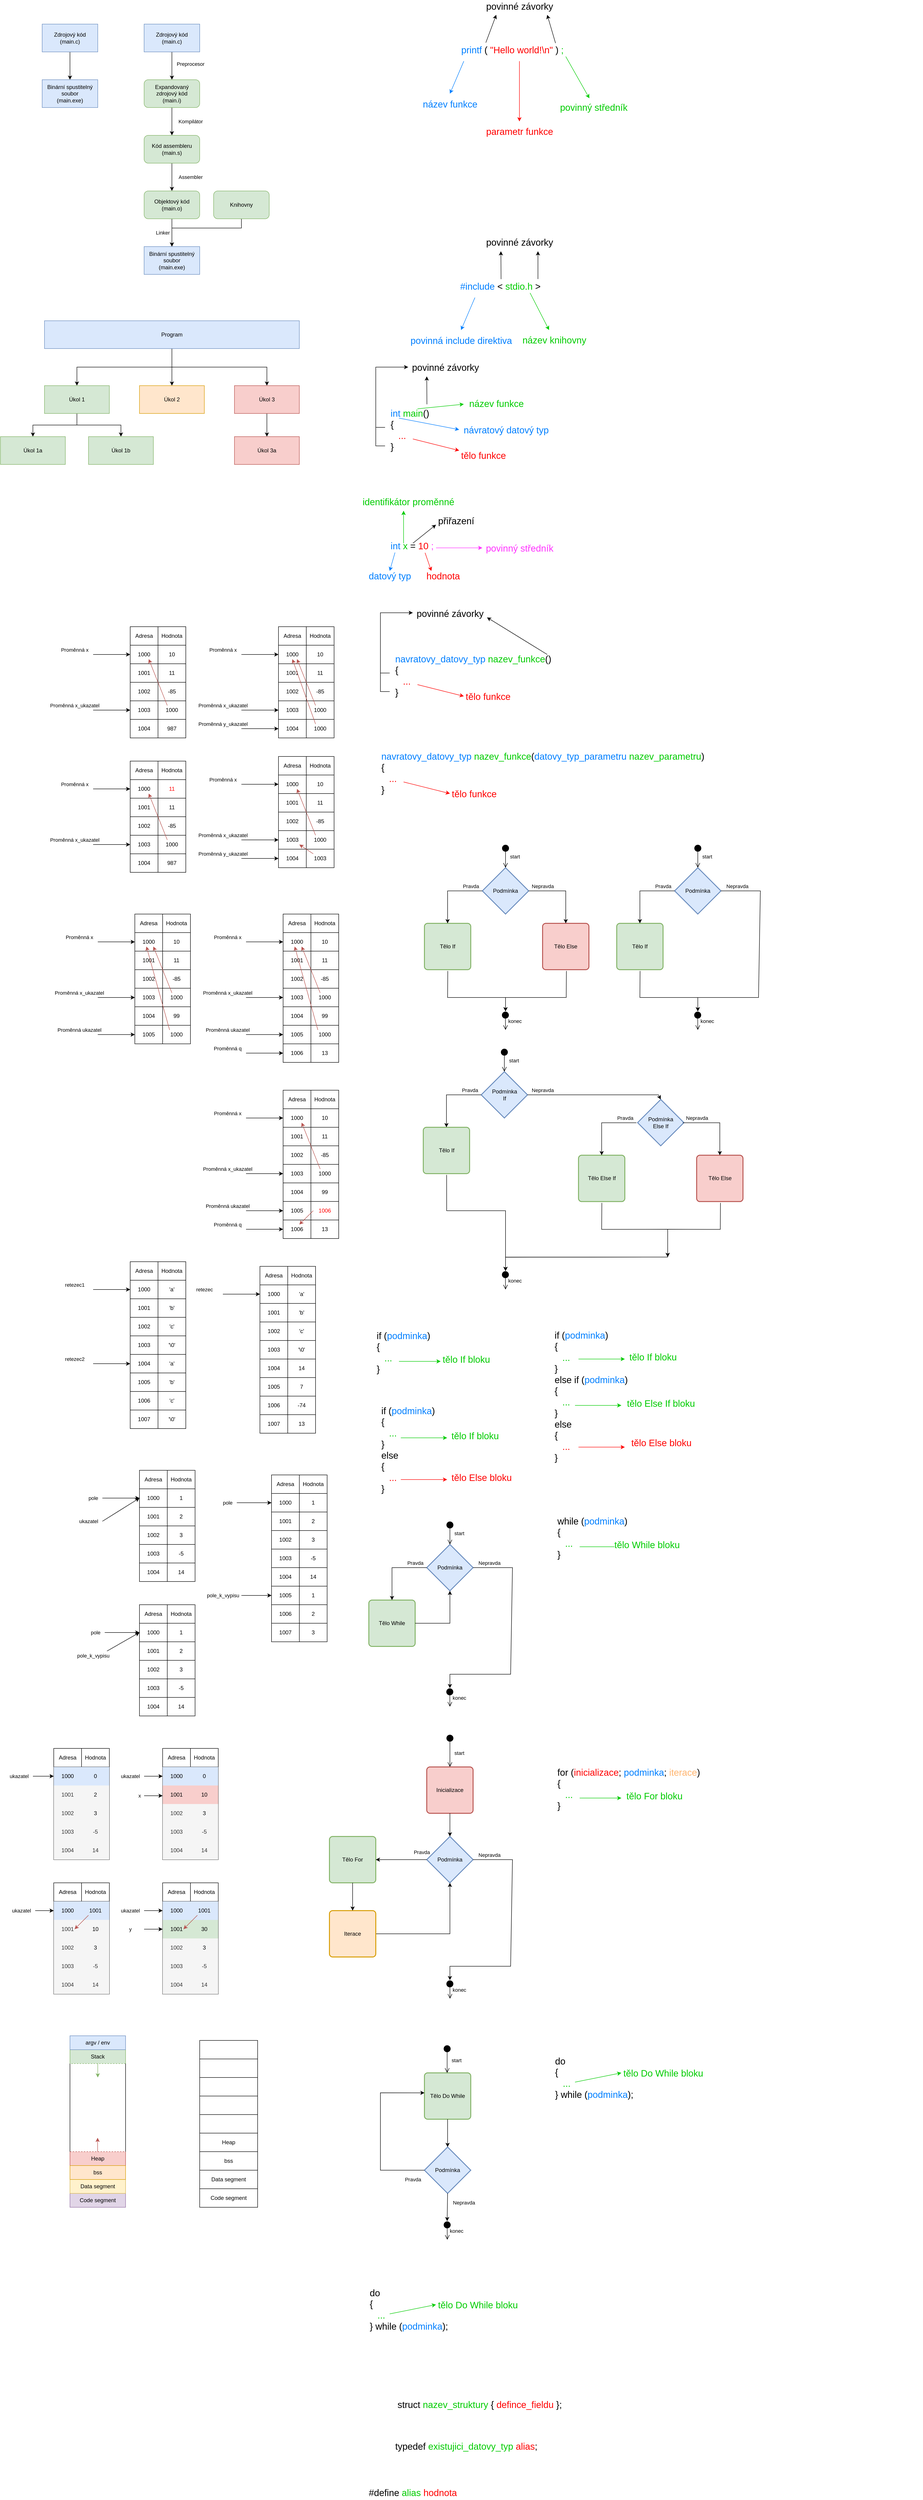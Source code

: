 <mxfile version="19.0.3" type="device"><diagram id="olC7VgZo8FWdd27OTqFR" name="Page-1"><mxGraphModel dx="1527" dy="412" grid="1" gridSize="10" guides="1" tooltips="1" connect="1" arrows="1" fold="1" page="1" pageScale="1" pageWidth="850" pageHeight="1100" math="0" shadow="0"><root><mxCell id="0"/><mxCell id="1" parent="0"/><mxCell id="PvKTxllJgVUMORvJE2K5-1" value="&lt;font style=&quot;font-size: 20px;&quot;&gt;&lt;font color=&quot;#007fff&quot;&gt;printf&amp;nbsp;&lt;/font&gt;(&amp;nbsp;&lt;font color=&quot;#ff0000&quot;&gt;&quot;Hello world!\n&quot;&amp;nbsp;&lt;/font&gt;)&amp;nbsp;&lt;font color=&quot;#00cc00&quot;&gt;;&lt;/font&gt;&lt;/font&gt;" style="text;html=1;strokeColor=none;fillColor=none;align=center;verticalAlign=middle;whiteSpace=wrap;rounded=0;" parent="1" vertex="1"><mxGeometry x="220" y="140" width="230" height="30" as="geometry"/></mxCell><mxCell id="PvKTxllJgVUMORvJE2K5-2" value="" style="endArrow=classic;html=1;rounded=0;fontSize=20;fontColor=#00CC00;fillColor=#dae8fc;strokeColor=#007FFF;" parent="1" edge="1"><mxGeometry width="50" height="50" relative="1" as="geometry"><mxPoint x="230" y="180" as="sourcePoint"/><mxPoint x="200" y="250" as="targetPoint"/></mxGeometry></mxCell><mxCell id="PvKTxllJgVUMORvJE2K5-9" value="&lt;font color=&quot;#007fff&quot;&gt;název funkce&lt;/font&gt;" style="edgeLabel;html=1;align=center;verticalAlign=middle;resizable=0;points=[];fontSize=20;fontColor=#00CC00;" parent="PvKTxllJgVUMORvJE2K5-2" vertex="1" connectable="0"><mxGeometry x="0.626" relative="1" as="geometry"><mxPoint x="-6" y="35" as="offset"/></mxGeometry></mxCell><mxCell id="PvKTxllJgVUMORvJE2K5-3" value="" style="endArrow=classic;html=1;rounded=0;fontSize=20;fontColor=#00CC00;fillColor=#f8cecc;strokeColor=#FF0000;" parent="1" edge="1"><mxGeometry width="50" height="50" relative="1" as="geometry"><mxPoint x="350" y="180" as="sourcePoint"/><mxPoint x="350" y="310" as="targetPoint"/></mxGeometry></mxCell><mxCell id="PvKTxllJgVUMORvJE2K5-10" value="&lt;font color=&quot;#ff0000&quot;&gt;parametr funkce&lt;/font&gt;" style="edgeLabel;html=1;align=center;verticalAlign=middle;resizable=0;points=[];fontSize=20;fontColor=#007FFF;" parent="PvKTxllJgVUMORvJE2K5-3" vertex="1" connectable="0"><mxGeometry x="0.422" relative="1" as="geometry"><mxPoint y="58" as="offset"/></mxGeometry></mxCell><mxCell id="PvKTxllJgVUMORvJE2K5-4" value="" style="endArrow=classic;html=1;rounded=0;fontSize=20;fontColor=#00CC00;fillColor=#d5e8d4;strokeColor=#00CC00;" parent="1" edge="1"><mxGeometry width="50" height="50" relative="1" as="geometry"><mxPoint x="450" y="170" as="sourcePoint"/><mxPoint x="501" y="260" as="targetPoint"/></mxGeometry></mxCell><mxCell id="PvKTxllJgVUMORvJE2K5-8" value="&lt;font color=&quot;#00cc00&quot;&gt;povinný středník&lt;/font&gt;" style="edgeLabel;html=1;align=center;verticalAlign=middle;resizable=0;points=[];fontSize=20;fontColor=#000000;" parent="PvKTxllJgVUMORvJE2K5-4" vertex="1" connectable="0"><mxGeometry x="0.617" y="-3" relative="1" as="geometry"><mxPoint x="21" y="35" as="offset"/></mxGeometry></mxCell><mxCell id="PvKTxllJgVUMORvJE2K5-5" value="" style="endArrow=classic;html=1;rounded=0;fontSize=20;fontColor=#00CC00;exitX=0.904;exitY=0.033;exitDx=0;exitDy=0;exitPerimeter=0;" parent="1" source="PvKTxllJgVUMORvJE2K5-1" edge="1"><mxGeometry width="50" height="50" relative="1" as="geometry"><mxPoint x="420" y="130" as="sourcePoint"/><mxPoint x="410" y="80" as="targetPoint"/></mxGeometry></mxCell><mxCell id="PvKTxllJgVUMORvJE2K5-6" value="" style="endArrow=classic;html=1;rounded=0;fontSize=20;fontColor=#00CC00;exitX=0.25;exitY=0;exitDx=0;exitDy=0;" parent="1" source="PvKTxllJgVUMORvJE2K5-1" edge="1"><mxGeometry width="50" height="50" relative="1" as="geometry"><mxPoint x="290" y="130" as="sourcePoint"/><mxPoint x="300" y="80" as="targetPoint"/></mxGeometry></mxCell><mxCell id="PvKTxllJgVUMORvJE2K5-7" value="&lt;font color=&quot;#000000&quot;&gt;povinné závorky&lt;/font&gt;" style="edgeLabel;html=1;align=center;verticalAlign=middle;resizable=0;points=[];fontSize=20;fontColor=#00CC00;" parent="PvKTxllJgVUMORvJE2K5-6" vertex="1" connectable="0"><mxGeometry x="0.52" y="-1" relative="1" as="geometry"><mxPoint x="54" y="-34" as="offset"/></mxGeometry></mxCell><mxCell id="PvKTxllJgVUMORvJE2K5-11" value="&lt;font style=&quot;font-size: 20px;&quot;&gt;&lt;font color=&quot;#007fff&quot;&gt;#include &lt;/font&gt;&amp;lt;&amp;nbsp;&lt;font color=&quot;#00cc00&quot;&gt;stdio.h&amp;nbsp;&lt;/font&gt;&amp;gt;&lt;/font&gt;" style="text;html=1;strokeColor=none;fillColor=none;align=center;verticalAlign=middle;whiteSpace=wrap;rounded=0;" parent="1" vertex="1"><mxGeometry x="194" y="650" width="230" height="30" as="geometry"/></mxCell><mxCell id="PvKTxllJgVUMORvJE2K5-12" value="" style="endArrow=classic;html=1;rounded=0;fontSize=20;fontColor=#00CC00;fillColor=#dae8fc;strokeColor=#007FFF;" parent="1" edge="1"><mxGeometry width="50" height="50" relative="1" as="geometry"><mxPoint x="254" y="690" as="sourcePoint"/><mxPoint x="224" y="760" as="targetPoint"/></mxGeometry></mxCell><mxCell id="PvKTxllJgVUMORvJE2K5-13" value="&lt;font color=&quot;#007fff&quot;&gt;povinná include direktiva&lt;/font&gt;" style="edgeLabel;html=1;align=center;verticalAlign=middle;resizable=0;points=[];fontSize=20;fontColor=#00CC00;" parent="PvKTxllJgVUMORvJE2K5-12" vertex="1" connectable="0"><mxGeometry x="0.626" relative="1" as="geometry"><mxPoint x="-6" y="35" as="offset"/></mxGeometry></mxCell><mxCell id="PvKTxllJgVUMORvJE2K5-14" value="" style="endArrow=classic;html=1;rounded=0;fontSize=20;fontColor=#00CC00;fillColor=#d5e8d4;strokeColor=#00CC00;" parent="1" edge="1"><mxGeometry width="50" height="50" relative="1" as="geometry"><mxPoint x="373" y="680" as="sourcePoint"/><mxPoint x="414" y="760" as="targetPoint"/></mxGeometry></mxCell><mxCell id="PvKTxllJgVUMORvJE2K5-15" value="&lt;font color=&quot;#00cc00&quot;&gt;název knihovny&lt;/font&gt;" style="edgeLabel;html=1;align=center;verticalAlign=middle;resizable=0;points=[];fontSize=20;fontColor=#000000;" parent="PvKTxllJgVUMORvJE2K5-14" vertex="1" connectable="0"><mxGeometry x="0.617" y="-3" relative="1" as="geometry"><mxPoint x="21" y="35" as="offset"/></mxGeometry></mxCell><mxCell id="PvKTxllJgVUMORvJE2K5-16" value="" style="endArrow=classic;html=1;rounded=0;fontSize=20;fontColor=#00CC00;" parent="1" edge="1"><mxGeometry width="50" height="50" relative="1" as="geometry"><mxPoint x="390" y="650" as="sourcePoint"/><mxPoint x="390" y="590" as="targetPoint"/></mxGeometry></mxCell><mxCell id="PvKTxllJgVUMORvJE2K5-17" value="" style="endArrow=classic;html=1;rounded=0;fontSize=20;fontColor=#00CC00;exitX=0.506;exitY=0.007;exitDx=0;exitDy=0;exitPerimeter=0;" parent="1" source="PvKTxllJgVUMORvJE2K5-11" edge="1"><mxGeometry width="50" height="50" relative="1" as="geometry"><mxPoint x="308.5" y="650" as="sourcePoint"/><mxPoint x="310" y="590" as="targetPoint"/></mxGeometry></mxCell><mxCell id="PvKTxllJgVUMORvJE2K5-18" value="&lt;font color=&quot;#000000&quot;&gt;povinné závorky&lt;/font&gt;" style="edgeLabel;html=1;align=center;verticalAlign=middle;resizable=0;points=[];fontSize=20;fontColor=#00CC00;" parent="PvKTxllJgVUMORvJE2K5-17" vertex="1" connectable="0"><mxGeometry x="0.52" y="-1" relative="1" as="geometry"><mxPoint x="39" y="-34" as="offset"/></mxGeometry></mxCell><mxCell id="PvKTxllJgVUMORvJE2K5-19" value="&lt;font style=&quot;font-size: 20px;&quot;&gt;&lt;font color=&quot;#007fff&quot;&gt;int&amp;nbsp;&lt;/font&gt;&lt;font color=&quot;#00cc00&quot;&gt;main&lt;/font&gt;()&lt;br&gt;{&lt;br&gt;&amp;nbsp; &amp;nbsp;&lt;font color=&quot;#ff0000&quot;&gt;...&lt;/font&gt;&lt;br&gt;&lt;div style=&quot;&quot;&gt;&lt;span style=&quot;background-color: initial;&quot;&gt;}&lt;/span&gt;&lt;/div&gt;&lt;/font&gt;" style="text;html=1;strokeColor=none;fillColor=none;align=left;verticalAlign=middle;whiteSpace=wrap;rounded=0;" parent="1" vertex="1"><mxGeometry x="70" y="960" width="230" height="30" as="geometry"/></mxCell><mxCell id="PvKTxllJgVUMORvJE2K5-20" value="" style="endArrow=classic;html=1;rounded=0;fontSize=20;fontColor=#00CC00;" parent="1" edge="1"><mxGeometry width="50" height="50" relative="1" as="geometry"><mxPoint x="60" y="1010" as="sourcePoint"/><mxPoint x="110" y="840" as="targetPoint"/><Array as="points"><mxPoint x="40" y="1010"/><mxPoint x="40" y="840"/></Array></mxGeometry></mxCell><mxCell id="PvKTxllJgVUMORvJE2K5-21" value="" style="endArrow=classic;html=1;rounded=0;fontSize=20;fontColor=#00CC00;exitX=0.506;exitY=0.007;exitDx=0;exitDy=0;exitPerimeter=0;" parent="1" edge="1"><mxGeometry width="50" height="50" relative="1" as="geometry"><mxPoint x="150.38" y="920.21" as="sourcePoint"/><mxPoint x="150" y="860" as="targetPoint"/></mxGeometry></mxCell><mxCell id="PvKTxllJgVUMORvJE2K5-22" value="&lt;font color=&quot;#000000&quot;&gt;povinné závorky&lt;/font&gt;" style="edgeLabel;html=1;align=center;verticalAlign=middle;resizable=0;points=[];fontSize=20;fontColor=#00CC00;" parent="PvKTxllJgVUMORvJE2K5-21" vertex="1" connectable="0"><mxGeometry x="0.52" y="-1" relative="1" as="geometry"><mxPoint x="39" y="-34" as="offset"/></mxGeometry></mxCell><mxCell id="PvKTxllJgVUMORvJE2K5-23" value="" style="endArrow=none;html=1;rounded=0;fontSize=20;fontColor=#FF0000;strokeColor=#000000;" parent="1" edge="1"><mxGeometry width="50" height="50" relative="1" as="geometry"><mxPoint x="40" y="970" as="sourcePoint"/><mxPoint x="60" y="970" as="targetPoint"/></mxGeometry></mxCell><mxCell id="PvKTxllJgVUMORvJE2K5-24" value="" style="endArrow=classic;html=1;rounded=0;fontSize=20;fontColor=#00CC00;strokeColor=#FF0000;" parent="1" edge="1"><mxGeometry width="50" height="50" relative="1" as="geometry"><mxPoint x="120" y="995" as="sourcePoint"/><mxPoint x="220" y="1020" as="targetPoint"/></mxGeometry></mxCell><mxCell id="PvKTxllJgVUMORvJE2K5-25" value="&lt;font color=&quot;#ff0000&quot;&gt;tělo funkce&lt;/font&gt;" style="edgeLabel;html=1;align=center;verticalAlign=middle;resizable=0;points=[];fontSize=20;fontColor=#00CC00;" parent="PvKTxllJgVUMORvJE2K5-24" vertex="1" connectable="0"><mxGeometry x="0.52" y="-1" relative="1" as="geometry"><mxPoint x="76" y="15" as="offset"/></mxGeometry></mxCell><mxCell id="PvKTxllJgVUMORvJE2K5-26" value="" style="endArrow=classic;html=1;rounded=0;fontSize=20;fontColor=#00CC00;strokeColor=#00CC00;" parent="1" edge="1"><mxGeometry width="50" height="50" relative="1" as="geometry"><mxPoint x="130" y="930" as="sourcePoint"/><mxPoint x="230" y="920" as="targetPoint"/></mxGeometry></mxCell><mxCell id="PvKTxllJgVUMORvJE2K5-27" value="název funkce" style="edgeLabel;html=1;align=center;verticalAlign=middle;resizable=0;points=[];fontSize=20;fontColor=#00CC00;" parent="PvKTxllJgVUMORvJE2K5-26" vertex="1" connectable="0"><mxGeometry x="0.52" y="-1" relative="1" as="geometry"><mxPoint x="94" y="-6" as="offset"/></mxGeometry></mxCell><mxCell id="PvKTxllJgVUMORvJE2K5-28" value="" style="endArrow=classic;html=1;rounded=0;fontSize=20;fontColor=#00CC00;strokeColor=#007FFF;exitX=0.087;exitY=-0.333;exitDx=0;exitDy=0;exitPerimeter=0;" parent="1" source="PvKTxllJgVUMORvJE2K5-19" edge="1"><mxGeometry width="50" height="50" relative="1" as="geometry"><mxPoint x="100" y="980" as="sourcePoint"/><mxPoint x="220" y="975" as="targetPoint"/></mxGeometry></mxCell><mxCell id="PvKTxllJgVUMORvJE2K5-29" value="návratový datový typ" style="edgeLabel;html=1;align=center;verticalAlign=middle;resizable=0;points=[];fontSize=20;fontColor=#007FFF;" parent="PvKTxllJgVUMORvJE2K5-28" vertex="1" connectable="0"><mxGeometry x="0.52" y="-1" relative="1" as="geometry"><mxPoint x="132" y="5" as="offset"/></mxGeometry></mxCell><mxCell id="PvKTxllJgVUMORvJE2K5-30" value="&lt;font style=&quot;font-size: 20px;&quot;&gt;&lt;font color=&quot;#007fff&quot;&gt;int&amp;nbsp;&lt;/font&gt;&lt;font color=&quot;#00cc00&quot;&gt;x &lt;/font&gt;=&lt;font color=&quot;#00cc00&quot;&gt; &lt;/font&gt;&lt;font color=&quot;#ff0000&quot;&gt;10 &lt;/font&gt;&lt;font color=&quot;#ff33ff&quot;&gt;;&lt;/font&gt;&lt;br&gt;&lt;/font&gt;" style="text;html=1;strokeColor=none;fillColor=none;align=left;verticalAlign=middle;whiteSpace=wrap;rounded=0;" parent="1" vertex="1"><mxGeometry x="70" y="1210" width="230" height="30" as="geometry"/></mxCell><mxCell id="PvKTxllJgVUMORvJE2K5-32" value="" style="endArrow=classic;html=1;rounded=0;fontSize=20;fontColor=#00CC00;" parent="1" edge="1"><mxGeometry width="50" height="50" relative="1" as="geometry"><mxPoint x="120" y="1220" as="sourcePoint"/><mxPoint x="170" y="1180" as="targetPoint"/></mxGeometry></mxCell><mxCell id="PvKTxllJgVUMORvJE2K5-33" value="&lt;font color=&quot;#000000&quot;&gt;přiřazení&lt;/font&gt;" style="edgeLabel;html=1;align=center;verticalAlign=middle;resizable=0;points=[];fontSize=20;fontColor=#00CC00;" parent="PvKTxllJgVUMORvJE2K5-32" vertex="1" connectable="0"><mxGeometry x="0.52" y="-1" relative="1" as="geometry"><mxPoint x="54" y="-20" as="offset"/></mxGeometry></mxCell><mxCell id="PvKTxllJgVUMORvJE2K5-35" value="" style="endArrow=classic;html=1;rounded=0;fontSize=20;fontColor=#00CC00;strokeColor=#FF0000;exitX=0.332;exitY=1.019;exitDx=0;exitDy=0;exitPerimeter=0;" parent="1" source="PvKTxllJgVUMORvJE2K5-30" edge="1"><mxGeometry width="50" height="50" relative="1" as="geometry"><mxPoint x="120" y="1245" as="sourcePoint"/><mxPoint x="160" y="1280" as="targetPoint"/></mxGeometry></mxCell><mxCell id="PvKTxllJgVUMORvJE2K5-36" value="&lt;font color=&quot;#ff0000&quot;&gt;hodnota&lt;/font&gt;" style="edgeLabel;html=1;align=center;verticalAlign=middle;resizable=0;points=[];fontSize=20;fontColor=#00CC00;" parent="PvKTxllJgVUMORvJE2K5-35" vertex="1" connectable="0"><mxGeometry x="0.52" y="-1" relative="1" as="geometry"><mxPoint x="29" y="19" as="offset"/></mxGeometry></mxCell><mxCell id="PvKTxllJgVUMORvJE2K5-37" value="" style="endArrow=classic;html=1;rounded=0;fontSize=20;fontColor=#00CC00;strokeColor=#00CC00;" parent="1" edge="1"><mxGeometry width="50" height="50" relative="1" as="geometry"><mxPoint x="100" y="1220" as="sourcePoint"/><mxPoint x="100" y="1150" as="targetPoint"/></mxGeometry></mxCell><mxCell id="PvKTxllJgVUMORvJE2K5-39" value="" style="endArrow=classic;html=1;rounded=0;fontSize=20;fontColor=#00CC00;strokeColor=#007FFF;exitX=0.05;exitY=1.003;exitDx=0;exitDy=0;exitPerimeter=0;" parent="1" edge="1"><mxGeometry width="50" height="50" relative="1" as="geometry"><mxPoint x="81.5" y="1240" as="sourcePoint"/><mxPoint x="70" y="1279.91" as="targetPoint"/></mxGeometry></mxCell><mxCell id="PvKTxllJgVUMORvJE2K5-40" value="datový typ" style="edgeLabel;html=1;align=center;verticalAlign=middle;resizable=0;points=[];fontSize=20;fontColor=#007FFF;" parent="PvKTxllJgVUMORvJE2K5-39" vertex="1" connectable="0"><mxGeometry x="0.52" y="-1" relative="1" as="geometry"><mxPoint x="-2" y="20" as="offset"/></mxGeometry></mxCell><mxCell id="PvKTxllJgVUMORvJE2K5-41" value="" style="endArrow=classic;html=1;rounded=0;fontSize=20;fontColor=#FF33FF;strokeColor=#FF33FF;" parent="1" edge="1"><mxGeometry width="50" height="50" relative="1" as="geometry"><mxPoint x="170" y="1230" as="sourcePoint"/><mxPoint x="270" y="1230" as="targetPoint"/></mxGeometry></mxCell><mxCell id="PvKTxllJgVUMORvJE2K5-42" value="povinný středník" style="edgeLabel;html=1;align=center;verticalAlign=middle;resizable=0;points=[];fontSize=20;fontColor=#FF33FF;" parent="PvKTxllJgVUMORvJE2K5-41" vertex="1" connectable="0"><mxGeometry x="0.736" y="1" relative="1" as="geometry"><mxPoint x="93" y="1" as="offset"/></mxGeometry></mxCell><mxCell id="PvKTxllJgVUMORvJE2K5-43" value="" style="endArrow=classic;html=1;rounded=0;fontSize=20;fontColor=#00CC00;strokeColor=#00CC00;" parent="1" edge="1"><mxGeometry width="50" height="50" relative="1" as="geometry"><mxPoint x="100" y="1220" as="sourcePoint"/><mxPoint x="100" y="1150" as="targetPoint"/></mxGeometry></mxCell><mxCell id="PvKTxllJgVUMORvJE2K5-44" value="identifikátor proměnné" style="edgeLabel;html=1;align=center;verticalAlign=middle;resizable=0;points=[];fontSize=20;fontColor=#00CC00;" parent="PvKTxllJgVUMORvJE2K5-43" vertex="1" connectable="0"><mxGeometry x="0.52" y="-1" relative="1" as="geometry"><mxPoint x="9" y="-37" as="offset"/></mxGeometry></mxCell><mxCell id="PvKTxllJgVUMORvJE2K5-58" value="&lt;font style=&quot;font-size: 20px;&quot;&gt;&lt;font color=&quot;#007fff&quot;&gt;navratovy_datovy_typ&amp;nbsp;&lt;/font&gt;&lt;font color=&quot;#00cc00&quot;&gt;nazev_funkce&lt;/font&gt;()&lt;br&gt;{&lt;br&gt;&amp;nbsp; &amp;nbsp;&lt;font color=&quot;#ff0000&quot;&gt;...&lt;/font&gt;&lt;br&gt;&lt;div style=&quot;&quot;&gt;&lt;span style=&quot;background-color: initial;&quot;&gt;}&lt;/span&gt;&lt;/div&gt;&lt;/font&gt;" style="text;html=1;strokeColor=none;fillColor=none;align=left;verticalAlign=middle;whiteSpace=wrap;rounded=0;" parent="1" vertex="1"><mxGeometry x="80" y="1490" width="230" height="30" as="geometry"/></mxCell><mxCell id="PvKTxllJgVUMORvJE2K5-59" value="" style="endArrow=classic;html=1;rounded=0;fontSize=20;fontColor=#00CC00;" parent="1" edge="1"><mxGeometry width="50" height="50" relative="1" as="geometry"><mxPoint x="70" y="1540" as="sourcePoint"/><mxPoint x="120" y="1370" as="targetPoint"/><Array as="points"><mxPoint x="50" y="1540"/><mxPoint x="50" y="1370"/></Array></mxGeometry></mxCell><mxCell id="PvKTxllJgVUMORvJE2K5-60" value="" style="endArrow=classic;html=1;rounded=0;fontSize=20;fontColor=#00CC00;" parent="1" edge="1"><mxGeometry width="50" height="50" relative="1" as="geometry"><mxPoint x="410" y="1460" as="sourcePoint"/><mxPoint x="280" y="1380" as="targetPoint"/></mxGeometry></mxCell><mxCell id="PvKTxllJgVUMORvJE2K5-61" value="&lt;font color=&quot;#000000&quot;&gt;povinné závorky&lt;/font&gt;" style="edgeLabel;html=1;align=center;verticalAlign=middle;resizable=0;points=[];fontSize=20;fontColor=#00CC00;" parent="PvKTxllJgVUMORvJE2K5-60" vertex="1" connectable="0"><mxGeometry x="0.52" y="-1" relative="1" as="geometry"><mxPoint x="-112" y="-28" as="offset"/></mxGeometry></mxCell><mxCell id="PvKTxllJgVUMORvJE2K5-62" value="" style="endArrow=none;html=1;rounded=0;fontSize=20;fontColor=#FF0000;strokeColor=#000000;" parent="1" edge="1"><mxGeometry width="50" height="50" relative="1" as="geometry"><mxPoint x="50" y="1500" as="sourcePoint"/><mxPoint x="70" y="1500" as="targetPoint"/></mxGeometry></mxCell><mxCell id="PvKTxllJgVUMORvJE2K5-63" value="" style="endArrow=classic;html=1;rounded=0;fontSize=20;fontColor=#00CC00;strokeColor=#FF0000;" parent="1" edge="1"><mxGeometry width="50" height="50" relative="1" as="geometry"><mxPoint x="130" y="1525" as="sourcePoint"/><mxPoint x="230" y="1550" as="targetPoint"/></mxGeometry></mxCell><mxCell id="PvKTxllJgVUMORvJE2K5-64" value="&lt;font color=&quot;#ff0000&quot;&gt;tělo funkce&lt;/font&gt;" style="edgeLabel;html=1;align=center;verticalAlign=middle;resizable=0;points=[];fontSize=20;fontColor=#00CC00;" parent="PvKTxllJgVUMORvJE2K5-63" vertex="1" connectable="0"><mxGeometry x="0.52" y="-1" relative="1" as="geometry"><mxPoint x="76" y="5" as="offset"/></mxGeometry></mxCell><mxCell id="PvKTxllJgVUMORvJE2K5-69" value="&lt;font style=&quot;font-size: 20px;&quot;&gt;&lt;font color=&quot;#007fff&quot;&gt;navratovy_datovy_typ&amp;nbsp;&lt;/font&gt;&lt;font color=&quot;#00cc00&quot;&gt;nazev_funkce&lt;/font&gt;(&lt;font color=&quot;#007fff&quot;&gt;datovy_typ_parametru &lt;/font&gt;&lt;font color=&quot;#00cc00&quot;&gt;nazev_parametru&lt;/font&gt;)&lt;br&gt;{&lt;br&gt;&amp;nbsp; &amp;nbsp;&lt;font color=&quot;#ff0000&quot;&gt;...&lt;/font&gt;&lt;br&gt;&lt;div style=&quot;&quot;&gt;&lt;span style=&quot;background-color: initial;&quot;&gt;}&lt;/span&gt;&lt;/div&gt;&lt;/font&gt;" style="text;html=1;strokeColor=none;fillColor=none;align=left;verticalAlign=middle;whiteSpace=wrap;rounded=0;" parent="1" vertex="1"><mxGeometry x="50" y="1700" width="720" height="30" as="geometry"/></mxCell><mxCell id="PvKTxllJgVUMORvJE2K5-74" value="" style="endArrow=classic;html=1;rounded=0;fontSize=20;fontColor=#00CC00;strokeColor=#FF0000;" parent="1" edge="1"><mxGeometry width="50" height="50" relative="1" as="geometry"><mxPoint x="100" y="1735" as="sourcePoint"/><mxPoint x="200" y="1760" as="targetPoint"/></mxGeometry></mxCell><mxCell id="PvKTxllJgVUMORvJE2K5-75" value="&lt;font color=&quot;#ff0000&quot;&gt;tělo funkce&lt;/font&gt;" style="edgeLabel;html=1;align=center;verticalAlign=middle;resizable=0;points=[];fontSize=20;fontColor=#00CC00;" parent="PvKTxllJgVUMORvJE2K5-74" vertex="1" connectable="0"><mxGeometry x="0.52" y="-1" relative="1" as="geometry"><mxPoint x="76" y="5" as="offset"/></mxGeometry></mxCell><mxCell id="96bIXmB38wUblgq2eVlA-1" value="Podmínka" style="strokeWidth=2;html=1;shape=mxgraph.flowchart.decision;whiteSpace=wrap;fillColor=#dae8fc;strokeColor=#6c8ebf;" parent="1" vertex="1"><mxGeometry x="270" y="1920" width="100" height="100" as="geometry"/></mxCell><mxCell id="96bIXmB38wUblgq2eVlA-2" value="Tělo If" style="rounded=1;whiteSpace=wrap;html=1;absoluteArcSize=1;arcSize=14;strokeWidth=2;fillColor=#d5e8d4;strokeColor=#82b366;" parent="1" vertex="1"><mxGeometry x="145" y="2040" width="100" height="100" as="geometry"/></mxCell><mxCell id="96bIXmB38wUblgq2eVlA-3" value="Tělo Else" style="rounded=1;whiteSpace=wrap;html=1;absoluteArcSize=1;arcSize=14;strokeWidth=2;fillColor=#f8cecc;strokeColor=#b85450;" parent="1" vertex="1"><mxGeometry x="400" y="2040" width="100" height="100" as="geometry"/></mxCell><mxCell id="96bIXmB38wUblgq2eVlA-4" value="start" style="html=1;verticalAlign=bottom;startArrow=circle;startFill=1;endArrow=open;startSize=6;endSize=8;rounded=0;entryX=0.5;entryY=0;entryDx=0;entryDy=0;entryPerimeter=0;" parent="1" target="96bIXmB38wUblgq2eVlA-1" edge="1"><mxGeometry x="0.4" y="20" width="80" relative="1" as="geometry"><mxPoint x="320" y="1870" as="sourcePoint"/><mxPoint x="320" y="1860" as="targetPoint"/><mxPoint as="offset"/></mxGeometry></mxCell><mxCell id="96bIXmB38wUblgq2eVlA-5" value="konec" style="html=1;verticalAlign=bottom;startArrow=circle;startFill=1;endArrow=open;startSize=6;endSize=8;rounded=0;" parent="1" edge="1"><mxGeometry x="0.508" y="20" width="80" relative="1" as="geometry"><mxPoint x="319.66" y="2230" as="sourcePoint"/><mxPoint x="320" y="2270" as="targetPoint"/><mxPoint as="offset"/></mxGeometry></mxCell><mxCell id="96bIXmB38wUblgq2eVlA-6" value="" style="endArrow=classic;html=1;rounded=0;entryX=0.5;entryY=0;entryDx=0;entryDy=0;exitX=0;exitY=0.5;exitDx=0;exitDy=0;exitPerimeter=0;" parent="1" source="96bIXmB38wUblgq2eVlA-1" target="96bIXmB38wUblgq2eVlA-2" edge="1"><mxGeometry width="50" height="50" relative="1" as="geometry"><mxPoint x="190" y="1960" as="sourcePoint"/><mxPoint x="220" y="1930" as="targetPoint"/><Array as="points"><mxPoint x="195" y="1970"/></Array></mxGeometry></mxCell><mxCell id="96bIXmB38wUblgq2eVlA-10" value="Pravda" style="edgeLabel;html=1;align=center;verticalAlign=middle;resizable=0;points=[];" parent="96bIXmB38wUblgq2eVlA-6" vertex="1" connectable="0"><mxGeometry x="0.109" relative="1" as="geometry"><mxPoint x="50" y="-16" as="offset"/></mxGeometry></mxCell><mxCell id="96bIXmB38wUblgq2eVlA-7" value="" style="endArrow=classic;html=1;rounded=0;entryX=0.5;entryY=0;entryDx=0;entryDy=0;exitX=1;exitY=0.5;exitDx=0;exitDy=0;exitPerimeter=0;" parent="1" source="96bIXmB38wUblgq2eVlA-1" target="96bIXmB38wUblgq2eVlA-3" edge="1"><mxGeometry width="50" height="50" relative="1" as="geometry"><mxPoint x="280" y="1980" as="sourcePoint"/><mxPoint x="208.9" y="2080.1" as="targetPoint"/><Array as="points"><mxPoint x="450" y="1970"/></Array></mxGeometry></mxCell><mxCell id="96bIXmB38wUblgq2eVlA-11" value="Nepravda" style="edgeLabel;html=1;align=center;verticalAlign=middle;resizable=0;points=[];" parent="96bIXmB38wUblgq2eVlA-7" vertex="1" connectable="0"><mxGeometry x="0.222" y="-1" relative="1" as="geometry"><mxPoint x="-49" y="-22" as="offset"/></mxGeometry></mxCell><mxCell id="96bIXmB38wUblgq2eVlA-8" value="" style="endArrow=classic;html=1;rounded=0;exitX=0.504;exitY=1.028;exitDx=0;exitDy=0;exitPerimeter=0;" parent="1" source="96bIXmB38wUblgq2eVlA-2" edge="1"><mxGeometry width="50" height="50" relative="1" as="geometry"><mxPoint x="310" y="2220" as="sourcePoint"/><mxPoint x="320" y="2230" as="targetPoint"/><Array as="points"><mxPoint x="195" y="2200"/><mxPoint x="320" y="2200"/></Array></mxGeometry></mxCell><mxCell id="96bIXmB38wUblgq2eVlA-9" value="" style="endArrow=classic;html=1;rounded=0;exitX=0.514;exitY=1.028;exitDx=0;exitDy=0;exitPerimeter=0;" parent="1" source="96bIXmB38wUblgq2eVlA-3" edge="1"><mxGeometry width="50" height="50" relative="1" as="geometry"><mxPoint x="410" y="2260" as="sourcePoint"/><mxPoint x="320" y="2230" as="targetPoint"/><Array as="points"><mxPoint x="451" y="2200"/><mxPoint x="320" y="2200"/></Array></mxGeometry></mxCell><mxCell id="96bIXmB38wUblgq2eVlA-12" value="Podmínka" style="strokeWidth=2;html=1;shape=mxgraph.flowchart.decision;whiteSpace=wrap;fillColor=#dae8fc;strokeColor=#6c8ebf;" parent="1" vertex="1"><mxGeometry x="685" y="1920" width="100" height="100" as="geometry"/></mxCell><mxCell id="96bIXmB38wUblgq2eVlA-13" value="Tělo If" style="rounded=1;whiteSpace=wrap;html=1;absoluteArcSize=1;arcSize=14;strokeWidth=2;fillColor=#d5e8d4;strokeColor=#82b366;" parent="1" vertex="1"><mxGeometry x="560" y="2040" width="100" height="100" as="geometry"/></mxCell><mxCell id="96bIXmB38wUblgq2eVlA-15" value="start" style="html=1;verticalAlign=bottom;startArrow=circle;startFill=1;endArrow=open;startSize=6;endSize=8;rounded=0;entryX=0.5;entryY=0;entryDx=0;entryDy=0;entryPerimeter=0;" parent="1" target="96bIXmB38wUblgq2eVlA-12" edge="1"><mxGeometry x="0.4" y="20" width="80" relative="1" as="geometry"><mxPoint x="735" y="1870" as="sourcePoint"/><mxPoint x="735" y="1860" as="targetPoint"/><mxPoint as="offset"/></mxGeometry></mxCell><mxCell id="96bIXmB38wUblgq2eVlA-16" value="konec" style="html=1;verticalAlign=bottom;startArrow=circle;startFill=1;endArrow=open;startSize=6;endSize=8;rounded=0;" parent="1" edge="1"><mxGeometry x="0.508" y="20" width="80" relative="1" as="geometry"><mxPoint x="734.66" y="2230" as="sourcePoint"/><mxPoint x="735" y="2270" as="targetPoint"/><mxPoint as="offset"/></mxGeometry></mxCell><mxCell id="96bIXmB38wUblgq2eVlA-17" value="" style="endArrow=classic;html=1;rounded=0;entryX=0.5;entryY=0;entryDx=0;entryDy=0;exitX=0;exitY=0.5;exitDx=0;exitDy=0;exitPerimeter=0;" parent="1" source="96bIXmB38wUblgq2eVlA-12" target="96bIXmB38wUblgq2eVlA-13" edge="1"><mxGeometry width="50" height="50" relative="1" as="geometry"><mxPoint x="605" y="1960" as="sourcePoint"/><mxPoint x="635" y="1930" as="targetPoint"/><Array as="points"><mxPoint x="610" y="1970"/></Array></mxGeometry></mxCell><mxCell id="96bIXmB38wUblgq2eVlA-18" value="Pravda" style="edgeLabel;html=1;align=center;verticalAlign=middle;resizable=0;points=[];" parent="96bIXmB38wUblgq2eVlA-17" vertex="1" connectable="0"><mxGeometry x="0.109" relative="1" as="geometry"><mxPoint x="50" y="-16" as="offset"/></mxGeometry></mxCell><mxCell id="96bIXmB38wUblgq2eVlA-21" value="" style="endArrow=classic;html=1;rounded=0;exitX=0.504;exitY=1.028;exitDx=0;exitDy=0;exitPerimeter=0;" parent="1" source="96bIXmB38wUblgq2eVlA-13" edge="1"><mxGeometry width="50" height="50" relative="1" as="geometry"><mxPoint x="725" y="2220" as="sourcePoint"/><mxPoint x="735" y="2230" as="targetPoint"/><Array as="points"><mxPoint x="610" y="2200"/><mxPoint x="735" y="2200"/></Array></mxGeometry></mxCell><mxCell id="96bIXmB38wUblgq2eVlA-22" value="" style="endArrow=classic;html=1;rounded=0;exitX=1;exitY=0.5;exitDx=0;exitDy=0;exitPerimeter=0;" parent="1" source="96bIXmB38wUblgq2eVlA-12" edge="1"><mxGeometry width="50" height="50" relative="1" as="geometry"><mxPoint x="866" y="1970" as="sourcePoint"/><mxPoint x="735" y="2230" as="targetPoint"/><Array as="points"><mxPoint x="870" y="1970"/><mxPoint x="866" y="2200"/><mxPoint x="735" y="2200"/></Array></mxGeometry></mxCell><mxCell id="96bIXmB38wUblgq2eVlA-25" value="Nepravda" style="edgeLabel;html=1;align=center;verticalAlign=middle;resizable=0;points=[];" parent="96bIXmB38wUblgq2eVlA-22" vertex="1" connectable="0"><mxGeometry x="-0.307" y="1" relative="1" as="geometry"><mxPoint x="-50" y="-90" as="offset"/></mxGeometry></mxCell><mxCell id="96bIXmB38wUblgq2eVlA-26" value="Podmínka&lt;br&gt;If" style="strokeWidth=2;html=1;shape=mxgraph.flowchart.decision;whiteSpace=wrap;fillColor=#dae8fc;strokeColor=#6c8ebf;" parent="1" vertex="1"><mxGeometry x="267.5" y="2360" width="100" height="100" as="geometry"/></mxCell><mxCell id="96bIXmB38wUblgq2eVlA-27" value="Tělo If" style="rounded=1;whiteSpace=wrap;html=1;absoluteArcSize=1;arcSize=14;strokeWidth=2;fillColor=#d5e8d4;strokeColor=#82b366;" parent="1" vertex="1"><mxGeometry x="142.5" y="2480" width="100" height="100" as="geometry"/></mxCell><mxCell id="96bIXmB38wUblgq2eVlA-29" value="start" style="html=1;verticalAlign=bottom;startArrow=circle;startFill=1;endArrow=open;startSize=6;endSize=8;rounded=0;entryX=0.5;entryY=0;entryDx=0;entryDy=0;entryPerimeter=0;" parent="1" target="96bIXmB38wUblgq2eVlA-26" edge="1"><mxGeometry x="0.4" y="20" width="80" relative="1" as="geometry"><mxPoint x="317.5" y="2310" as="sourcePoint"/><mxPoint x="317.5" y="2300" as="targetPoint"/><mxPoint as="offset"/></mxGeometry></mxCell><mxCell id="96bIXmB38wUblgq2eVlA-30" value="konec" style="html=1;verticalAlign=bottom;startArrow=circle;startFill=1;endArrow=open;startSize=6;endSize=8;rounded=0;" parent="1" edge="1"><mxGeometry x="0.508" y="20" width="80" relative="1" as="geometry"><mxPoint x="319.66" y="2790" as="sourcePoint"/><mxPoint x="320" y="2830" as="targetPoint"/><mxPoint as="offset"/></mxGeometry></mxCell><mxCell id="96bIXmB38wUblgq2eVlA-31" value="" style="endArrow=classic;html=1;rounded=0;entryX=0.5;entryY=0;entryDx=0;entryDy=0;exitX=0;exitY=0.5;exitDx=0;exitDy=0;exitPerimeter=0;" parent="1" source="96bIXmB38wUblgq2eVlA-26" target="96bIXmB38wUblgq2eVlA-27" edge="1"><mxGeometry width="50" height="50" relative="1" as="geometry"><mxPoint x="187.5" y="2400" as="sourcePoint"/><mxPoint x="217.5" y="2370" as="targetPoint"/><Array as="points"><mxPoint x="192.5" y="2410"/></Array></mxGeometry></mxCell><mxCell id="96bIXmB38wUblgq2eVlA-32" value="Pravda" style="edgeLabel;html=1;align=center;verticalAlign=middle;resizable=0;points=[];" parent="96bIXmB38wUblgq2eVlA-31" vertex="1" connectable="0"><mxGeometry x="0.109" relative="1" as="geometry"><mxPoint x="50" y="-16" as="offset"/></mxGeometry></mxCell><mxCell id="96bIXmB38wUblgq2eVlA-33" value="" style="endArrow=classic;html=1;rounded=0;exitX=1;exitY=0.5;exitDx=0;exitDy=0;exitPerimeter=0;entryX=0.5;entryY=0;entryDx=0;entryDy=0;entryPerimeter=0;" parent="1" source="96bIXmB38wUblgq2eVlA-26" target="96bIXmB38wUblgq2eVlA-37" edge="1"><mxGeometry width="50" height="50" relative="1" as="geometry"><mxPoint x="277.5" y="2420" as="sourcePoint"/><mxPoint x="620" y="2410" as="targetPoint"/><Array as="points"><mxPoint x="650" y="2410"/></Array></mxGeometry></mxCell><mxCell id="96bIXmB38wUblgq2eVlA-34" value="Nepravda" style="edgeLabel;html=1;align=center;verticalAlign=middle;resizable=0;points=[];" parent="96bIXmB38wUblgq2eVlA-33" vertex="1" connectable="0"><mxGeometry x="0.222" y="-1" relative="1" as="geometry"><mxPoint x="-147" y="-11" as="offset"/></mxGeometry></mxCell><mxCell id="96bIXmB38wUblgq2eVlA-35" value="" style="endArrow=classic;html=1;rounded=0;exitX=0.504;exitY=1.028;exitDx=0;exitDy=0;exitPerimeter=0;" parent="1" source="96bIXmB38wUblgq2eVlA-27" edge="1"><mxGeometry width="50" height="50" relative="1" as="geometry"><mxPoint x="307.5" y="2660" as="sourcePoint"/><mxPoint x="320" y="2790" as="targetPoint"/><Array as="points"><mxPoint x="193" y="2660"/><mxPoint x="320" y="2660"/></Array></mxGeometry></mxCell><mxCell id="96bIXmB38wUblgq2eVlA-36" value="" style="endArrow=classic;html=1;rounded=0;" parent="1" edge="1"><mxGeometry width="50" height="50" relative="1" as="geometry"><mxPoint x="670" y="2700" as="sourcePoint"/><mxPoint x="320" y="2790.2" as="targetPoint"/><Array as="points"><mxPoint x="670" y="2760"/><mxPoint x="320" y="2760.2"/></Array></mxGeometry></mxCell><mxCell id="96bIXmB38wUblgq2eVlA-37" value="Podmínka&lt;br&gt;Else If" style="strokeWidth=2;html=1;shape=mxgraph.flowchart.decision;whiteSpace=wrap;fillColor=#dae8fc;strokeColor=#6c8ebf;" parent="1" vertex="1"><mxGeometry x="605" y="2420" width="100" height="100" as="geometry"/></mxCell><mxCell id="96bIXmB38wUblgq2eVlA-38" value="Tělo Else If" style="rounded=1;whiteSpace=wrap;html=1;absoluteArcSize=1;arcSize=14;strokeWidth=2;fillColor=#d5e8d4;strokeColor=#82b366;" parent="1" vertex="1"><mxGeometry x="477.5" y="2540.31" width="100" height="100" as="geometry"/></mxCell><mxCell id="96bIXmB38wUblgq2eVlA-39" value="Tělo Else" style="rounded=1;whiteSpace=wrap;html=1;absoluteArcSize=1;arcSize=14;strokeWidth=2;fillColor=#f8cecc;strokeColor=#b85450;" parent="1" vertex="1"><mxGeometry x="732.5" y="2540.31" width="100" height="100" as="geometry"/></mxCell><mxCell id="96bIXmB38wUblgq2eVlA-42" value="" style="endArrow=classic;html=1;rounded=0;entryX=0.5;entryY=0;entryDx=0;entryDy=0;exitX=0;exitY=0.5;exitDx=0;exitDy=0;exitPerimeter=0;" parent="1" target="96bIXmB38wUblgq2eVlA-38" edge="1"><mxGeometry width="50" height="50" relative="1" as="geometry"><mxPoint x="602.5" y="2470.31" as="sourcePoint"/><mxPoint x="552.5" y="2430.31" as="targetPoint"/><Array as="points"><mxPoint x="527.5" y="2470.31"/></Array></mxGeometry></mxCell><mxCell id="96bIXmB38wUblgq2eVlA-43" value="Pravda" style="edgeLabel;html=1;align=center;verticalAlign=middle;resizable=0;points=[];" parent="96bIXmB38wUblgq2eVlA-42" vertex="1" connectable="0"><mxGeometry x="0.109" relative="1" as="geometry"><mxPoint x="50" y="-16" as="offset"/></mxGeometry></mxCell><mxCell id="96bIXmB38wUblgq2eVlA-44" value="" style="endArrow=classic;html=1;rounded=0;entryX=0.5;entryY=0;entryDx=0;entryDy=0;exitX=1;exitY=0.5;exitDx=0;exitDy=0;exitPerimeter=0;" parent="1" target="96bIXmB38wUblgq2eVlA-39" edge="1"><mxGeometry width="50" height="50" relative="1" as="geometry"><mxPoint x="702.5" y="2470.31" as="sourcePoint"/><mxPoint x="541.4" y="2580.41" as="targetPoint"/><Array as="points"><mxPoint x="782.5" y="2470.31"/></Array></mxGeometry></mxCell><mxCell id="96bIXmB38wUblgq2eVlA-45" value="Nepravda" style="edgeLabel;html=1;align=center;verticalAlign=middle;resizable=0;points=[];" parent="96bIXmB38wUblgq2eVlA-44" vertex="1" connectable="0"><mxGeometry x="0.222" y="-1" relative="1" as="geometry"><mxPoint x="-49" y="-22" as="offset"/></mxGeometry></mxCell><mxCell id="96bIXmB38wUblgq2eVlA-46" value="" style="endArrow=classic;html=1;rounded=0;exitX=0.504;exitY=1.028;exitDx=0;exitDy=0;exitPerimeter=0;" parent="1" source="96bIXmB38wUblgq2eVlA-38" edge="1"><mxGeometry width="50" height="50" relative="1" as="geometry"><mxPoint x="642.5" y="2720.31" as="sourcePoint"/><mxPoint x="670" y="2760" as="targetPoint"/><Array as="points"><mxPoint x="527.5" y="2700.31"/><mxPoint x="670" y="2700"/></Array></mxGeometry></mxCell><mxCell id="96bIXmB38wUblgq2eVlA-47" value="" style="endArrow=classic;html=1;rounded=0;exitX=0.514;exitY=1.028;exitDx=0;exitDy=0;exitPerimeter=0;" parent="1" source="96bIXmB38wUblgq2eVlA-39" edge="1"><mxGeometry width="50" height="50" relative="1" as="geometry"><mxPoint x="742.5" y="2760.31" as="sourcePoint"/><mxPoint x="670" y="2760" as="targetPoint"/><Array as="points"><mxPoint x="783.5" y="2700.31"/><mxPoint x="670" y="2700"/></Array></mxGeometry></mxCell><mxCell id="96bIXmB38wUblgq2eVlA-48" value="" style="endArrow=classic;html=1;rounded=0;" parent="1" edge="1"><mxGeometry width="50" height="50" relative="1" as="geometry"><mxPoint x="670" y="2700" as="sourcePoint"/><mxPoint x="320" y="2790.2" as="targetPoint"/><Array as="points"><mxPoint x="670" y="2760"/><mxPoint x="320" y="2760.2"/></Array></mxGeometry></mxCell><mxCell id="96bIXmB38wUblgq2eVlA-49" value="&lt;font style=&quot;font-size: 20px;&quot;&gt;if (&lt;font color=&quot;#007fff&quot;&gt;podminka&lt;/font&gt;)&lt;br&gt;{&lt;br&gt;&lt;font color=&quot;#00cc00&quot;&gt;&amp;nbsp; &amp;nbsp;...&lt;br&gt;&lt;/font&gt;&lt;div style=&quot;&quot;&gt;&lt;span style=&quot;background-color: initial;&quot;&gt;}&lt;/span&gt;&lt;/div&gt;&lt;/font&gt;" style="text;html=1;strokeColor=none;fillColor=none;align=left;verticalAlign=middle;whiteSpace=wrap;rounded=0;" parent="1" vertex="1"><mxGeometry x="40" y="2950" width="260" height="30" as="geometry"/></mxCell><mxCell id="96bIXmB38wUblgq2eVlA-50" value="" style="endArrow=classic;html=1;rounded=0;fontSize=20;fontColor=#00CC00;strokeColor=#00CC00;" parent="1" edge="1"><mxGeometry width="50" height="50" relative="1" as="geometry"><mxPoint x="90" y="2985" as="sourcePoint"/><mxPoint x="180" y="2985" as="targetPoint"/></mxGeometry></mxCell><mxCell id="96bIXmB38wUblgq2eVlA-51" value="&lt;font&gt;tělo If bloku&lt;/font&gt;" style="edgeLabel;html=1;align=center;verticalAlign=middle;resizable=0;points=[];fontSize=20;fontColor=#00CC00;" parent="96bIXmB38wUblgq2eVlA-50" vertex="1" connectable="0"><mxGeometry x="0.52" y="-1" relative="1" as="geometry"><mxPoint x="76" y="-6" as="offset"/></mxGeometry></mxCell><mxCell id="96bIXmB38wUblgq2eVlA-57" value="&lt;font style=&quot;font-size: 20px;&quot;&gt;if (&lt;font color=&quot;#007fff&quot;&gt;podminka&lt;/font&gt;)&lt;br&gt;{&lt;br&gt;&lt;font color=&quot;#00cc00&quot;&gt;&amp;nbsp; &amp;nbsp;...&lt;br&gt;&lt;/font&gt;&lt;div style=&quot;&quot;&gt;&lt;span style=&quot;background-color: initial;&quot;&gt;}&lt;/span&gt;&lt;/div&gt;&lt;div style=&quot;&quot;&gt;&lt;span style=&quot;background-color: initial;&quot;&gt;else&lt;/span&gt;&lt;/div&gt;&lt;div style=&quot;&quot;&gt;{&lt;/div&gt;&lt;div style=&quot;&quot;&gt;&amp;nbsp; &amp;nbsp;&lt;font color=&quot;#ff0000&quot;&gt;...&lt;/font&gt;&lt;/div&gt;&lt;div style=&quot;&quot;&gt;}&lt;/div&gt;&lt;/font&gt;" style="text;html=1;strokeColor=none;fillColor=none;align=left;verticalAlign=middle;whiteSpace=wrap;rounded=0;" parent="1" vertex="1"><mxGeometry x="50" y="3160" width="260" height="30" as="geometry"/></mxCell><mxCell id="96bIXmB38wUblgq2eVlA-58" value="" style="endArrow=classic;html=1;rounded=0;fontSize=20;fontColor=#00CC00;strokeColor=#00CC00;" parent="1" edge="1"><mxGeometry width="50" height="50" relative="1" as="geometry"><mxPoint x="94" y="3150" as="sourcePoint"/><mxPoint x="194" y="3150" as="targetPoint"/></mxGeometry></mxCell><mxCell id="96bIXmB38wUblgq2eVlA-59" value="&lt;font&gt;tělo If bloku&lt;/font&gt;" style="edgeLabel;html=1;align=center;verticalAlign=middle;resizable=0;points=[];fontSize=20;fontColor=#00CC00;" parent="96bIXmB38wUblgq2eVlA-58" vertex="1" connectable="0"><mxGeometry x="0.52" y="-1" relative="1" as="geometry"><mxPoint x="84" y="-6" as="offset"/></mxGeometry></mxCell><mxCell id="96bIXmB38wUblgq2eVlA-60" value="" style="endArrow=classic;html=1;rounded=0;fontSize=20;fontColor=#00CC00;strokeColor=#FF0000;" parent="1" edge="1"><mxGeometry width="50" height="50" relative="1" as="geometry"><mxPoint x="94" y="3240" as="sourcePoint"/><mxPoint x="194" y="3240" as="targetPoint"/></mxGeometry></mxCell><mxCell id="96bIXmB38wUblgq2eVlA-61" value="&lt;font&gt;tělo Else bloku&lt;/font&gt;" style="edgeLabel;html=1;align=center;verticalAlign=middle;resizable=0;points=[];fontSize=20;fontColor=#FF0000;" parent="96bIXmB38wUblgq2eVlA-60" vertex="1" connectable="0"><mxGeometry x="0.52" y="-1" relative="1" as="geometry"><mxPoint x="98" y="-6" as="offset"/></mxGeometry></mxCell><mxCell id="96bIXmB38wUblgq2eVlA-62" value="&lt;font style=&quot;font-size: 20px;&quot;&gt;if (&lt;font color=&quot;#007fff&quot;&gt;podminka&lt;/font&gt;)&lt;br&gt;{&lt;br&gt;&lt;font color=&quot;#00cc00&quot;&gt;&amp;nbsp; &amp;nbsp;...&lt;br&gt;&lt;/font&gt;&lt;div style=&quot;&quot;&gt;&lt;span style=&quot;background-color: initial;&quot;&gt;}&lt;/span&gt;&lt;/div&gt;&lt;div style=&quot;&quot;&gt;&lt;span style=&quot;background-color: initial;&quot;&gt;else if (&lt;font color=&quot;#007fff&quot;&gt;podminka&lt;/font&gt;)&lt;/span&gt;&lt;/div&gt;&lt;div style=&quot;&quot;&gt;&lt;span style=&quot;background-color: initial;&quot;&gt;{&lt;/span&gt;&lt;/div&gt;&lt;div style=&quot;&quot;&gt;&lt;span style=&quot;background-color: initial;&quot;&gt;&amp;nbsp; &lt;font color=&quot;#00cc00&quot;&gt;&amp;nbsp;...&lt;/font&gt;&lt;/span&gt;&lt;/div&gt;&lt;div style=&quot;&quot;&gt;&lt;span style=&quot;background-color: initial;&quot;&gt;}&lt;/span&gt;&lt;/div&gt;&lt;div style=&quot;&quot;&gt;&lt;span style=&quot;background-color: initial;&quot;&gt;else&lt;/span&gt;&lt;/div&gt;&lt;div style=&quot;&quot;&gt;{&lt;/div&gt;&lt;div style=&quot;&quot;&gt;&amp;nbsp; &amp;nbsp;&lt;font color=&quot;#ff0000&quot;&gt;...&lt;/font&gt;&lt;/div&gt;&lt;div style=&quot;&quot;&gt;}&lt;/div&gt;&lt;/font&gt;" style="text;html=1;strokeColor=none;fillColor=none;align=left;verticalAlign=middle;whiteSpace=wrap;rounded=0;" parent="1" vertex="1"><mxGeometry x="424" y="3045" width="260" height="30" as="geometry"/></mxCell><mxCell id="96bIXmB38wUblgq2eVlA-63" value="" style="endArrow=classic;html=1;rounded=0;fontSize=20;fontColor=#00CC00;strokeColor=#00CC00;" parent="1" edge="1"><mxGeometry width="50" height="50" relative="1" as="geometry"><mxPoint x="477.5" y="2980" as="sourcePoint"/><mxPoint x="577.5" y="2980" as="targetPoint"/></mxGeometry></mxCell><mxCell id="96bIXmB38wUblgq2eVlA-64" value="&lt;font&gt;tělo If bloku&lt;/font&gt;" style="edgeLabel;html=1;align=center;verticalAlign=middle;resizable=0;points=[];fontSize=20;fontColor=#00CC00;" parent="96bIXmB38wUblgq2eVlA-63" vertex="1" connectable="0"><mxGeometry x="0.52" y="-1" relative="1" as="geometry"><mxPoint x="84" y="-6" as="offset"/></mxGeometry></mxCell><mxCell id="96bIXmB38wUblgq2eVlA-65" value="" style="endArrow=classic;html=1;rounded=0;fontSize=20;fontColor=#00CC00;strokeColor=#FF0000;" parent="1" edge="1"><mxGeometry width="50" height="50" relative="1" as="geometry"><mxPoint x="477.5" y="3170" as="sourcePoint"/><mxPoint x="577.5" y="3170" as="targetPoint"/></mxGeometry></mxCell><mxCell id="96bIXmB38wUblgq2eVlA-66" value="&lt;font&gt;tělo Else bloku&lt;/font&gt;" style="edgeLabel;html=1;align=center;verticalAlign=middle;resizable=0;points=[];fontSize=20;fontColor=#FF0000;" parent="96bIXmB38wUblgq2eVlA-65" vertex="1" connectable="0"><mxGeometry x="0.52" y="-1" relative="1" as="geometry"><mxPoint x="102" y="-11" as="offset"/></mxGeometry></mxCell><mxCell id="96bIXmB38wUblgq2eVlA-67" value="" style="endArrow=classic;html=1;rounded=0;fontSize=20;fontColor=#00CC00;strokeColor=#00CC00;" parent="1" edge="1"><mxGeometry width="50" height="50" relative="1" as="geometry"><mxPoint x="470" y="3080" as="sourcePoint"/><mxPoint x="570" y="3080" as="targetPoint"/></mxGeometry></mxCell><mxCell id="96bIXmB38wUblgq2eVlA-68" value="&lt;font color=&quot;#00cc00&quot;&gt;tělo Else If bloku&lt;/font&gt;" style="edgeLabel;html=1;align=center;verticalAlign=middle;resizable=0;points=[];fontSize=20;fontColor=#FF0000;" parent="96bIXmB38wUblgq2eVlA-67" vertex="1" connectable="0"><mxGeometry x="0.52" y="-1" relative="1" as="geometry"><mxPoint x="109" y="-6" as="offset"/></mxGeometry></mxCell><mxCell id="7m8js5g7J6JKL2pBED-Y-12" value="Podmínka" style="strokeWidth=2;html=1;shape=mxgraph.flowchart.decision;whiteSpace=wrap;fillColor=#dae8fc;strokeColor=#6c8ebf;" parent="1" vertex="1"><mxGeometry x="150" y="3380" width="100" height="100" as="geometry"/></mxCell><mxCell id="7m8js5g7J6JKL2pBED-Y-13" value="Tělo While" style="rounded=1;whiteSpace=wrap;html=1;absoluteArcSize=1;arcSize=14;strokeWidth=2;fillColor=#d5e8d4;strokeColor=#82b366;" parent="1" vertex="1"><mxGeometry x="25" y="3500" width="100" height="100" as="geometry"/></mxCell><mxCell id="7m8js5g7J6JKL2pBED-Y-14" value="start" style="html=1;verticalAlign=bottom;startArrow=circle;startFill=1;endArrow=open;startSize=6;endSize=8;rounded=0;entryX=0.5;entryY=0;entryDx=0;entryDy=0;entryPerimeter=0;" parent="1" target="7m8js5g7J6JKL2pBED-Y-12" edge="1"><mxGeometry x="0.4" y="20" width="80" relative="1" as="geometry"><mxPoint x="200" y="3330" as="sourcePoint"/><mxPoint x="200" y="3320" as="targetPoint"/><mxPoint as="offset"/></mxGeometry></mxCell><mxCell id="7m8js5g7J6JKL2pBED-Y-15" value="konec" style="html=1;verticalAlign=bottom;startArrow=circle;startFill=1;endArrow=open;startSize=6;endSize=8;rounded=0;" parent="1" edge="1"><mxGeometry x="0.508" y="20" width="80" relative="1" as="geometry"><mxPoint x="199.66" y="3690" as="sourcePoint"/><mxPoint x="200" y="3730" as="targetPoint"/><mxPoint as="offset"/></mxGeometry></mxCell><mxCell id="7m8js5g7J6JKL2pBED-Y-16" value="" style="endArrow=classic;html=1;rounded=0;entryX=0.5;entryY=0;entryDx=0;entryDy=0;exitX=0;exitY=0.5;exitDx=0;exitDy=0;exitPerimeter=0;" parent="1" source="7m8js5g7J6JKL2pBED-Y-12" target="7m8js5g7J6JKL2pBED-Y-13" edge="1"><mxGeometry width="50" height="50" relative="1" as="geometry"><mxPoint x="70" y="3420" as="sourcePoint"/><mxPoint x="100" y="3390" as="targetPoint"/><Array as="points"><mxPoint x="75" y="3430"/></Array></mxGeometry></mxCell><mxCell id="7m8js5g7J6JKL2pBED-Y-17" value="Pravda" style="edgeLabel;html=1;align=center;verticalAlign=middle;resizable=0;points=[];" parent="7m8js5g7J6JKL2pBED-Y-16" vertex="1" connectable="0"><mxGeometry x="0.109" relative="1" as="geometry"><mxPoint x="50" y="-16" as="offset"/></mxGeometry></mxCell><mxCell id="7m8js5g7J6JKL2pBED-Y-18" value="" style="endArrow=classic;html=1;rounded=0;entryX=0.5;entryY=1;entryDx=0;entryDy=0;entryPerimeter=0;exitX=1;exitY=0.5;exitDx=0;exitDy=0;" parent="1" source="7m8js5g7J6JKL2pBED-Y-13" target="7m8js5g7J6JKL2pBED-Y-12" edge="1"><mxGeometry width="50" height="50" relative="1" as="geometry"><mxPoint x="150" y="3570" as="sourcePoint"/><mxPoint x="200" y="3690" as="targetPoint"/><Array as="points"><mxPoint x="200" y="3550"/></Array></mxGeometry></mxCell><mxCell id="7m8js5g7J6JKL2pBED-Y-19" value="" style="endArrow=classic;html=1;rounded=0;exitX=1;exitY=0.5;exitDx=0;exitDy=0;exitPerimeter=0;" parent="1" source="7m8js5g7J6JKL2pBED-Y-12" edge="1"><mxGeometry width="50" height="50" relative="1" as="geometry"><mxPoint x="331" y="3430" as="sourcePoint"/><mxPoint x="200" y="3690" as="targetPoint"/><Array as="points"><mxPoint x="335" y="3430"/><mxPoint x="331" y="3660"/><mxPoint x="200" y="3660"/></Array></mxGeometry></mxCell><mxCell id="7m8js5g7J6JKL2pBED-Y-20" value="Nepravda" style="edgeLabel;html=1;align=center;verticalAlign=middle;resizable=0;points=[];" parent="7m8js5g7J6JKL2pBED-Y-19" vertex="1" connectable="0"><mxGeometry x="-0.307" y="1" relative="1" as="geometry"><mxPoint x="-50" y="-90" as="offset"/></mxGeometry></mxCell><mxCell id="7m8js5g7J6JKL2pBED-Y-21" value="&lt;font style=&quot;font-size: 20px;&quot;&gt;while (&lt;font color=&quot;#007fff&quot;&gt;podminka&lt;/font&gt;)&lt;br&gt;{&lt;br&gt;&lt;font color=&quot;#00cc00&quot;&gt;&amp;nbsp; &amp;nbsp;...&lt;br&gt;&lt;/font&gt;&lt;div style=&quot;&quot;&gt;&lt;span style=&quot;background-color: initial;&quot;&gt;}&lt;/span&gt;&lt;/div&gt;&lt;/font&gt;" style="text;html=1;strokeColor=none;fillColor=none;align=left;verticalAlign=middle;whiteSpace=wrap;rounded=0;" parent="1" vertex="1"><mxGeometry x="430" y="3350" width="260" height="30" as="geometry"/></mxCell><mxCell id="7m8js5g7J6JKL2pBED-Y-22" value="" style="endArrow=classic;html=1;rounded=0;fontSize=20;fontColor=#00CC00;strokeColor=#00CC00;" parent="1" edge="1"><mxGeometry width="50" height="50" relative="1" as="geometry"><mxPoint x="480" y="3385" as="sourcePoint"/><mxPoint x="570" y="3385" as="targetPoint"/></mxGeometry></mxCell><mxCell id="7m8js5g7J6JKL2pBED-Y-23" value="&lt;font&gt;tělo While bloku&lt;/font&gt;" style="edgeLabel;html=1;align=center;verticalAlign=middle;resizable=0;points=[];fontSize=20;fontColor=#00CC00;" parent="7m8js5g7J6JKL2pBED-Y-22" vertex="1" connectable="0"><mxGeometry x="0.52" y="-1" relative="1" as="geometry"><mxPoint x="76" y="-6" as="offset"/></mxGeometry></mxCell><mxCell id="7m8js5g7J6JKL2pBED-Y-24" value="Podmínka" style="strokeWidth=2;html=1;shape=mxgraph.flowchart.decision;whiteSpace=wrap;fillColor=#dae8fc;strokeColor=#6c8ebf;" parent="1" vertex="1"><mxGeometry x="150" y="4010" width="100" height="100" as="geometry"/></mxCell><mxCell id="7m8js5g7J6JKL2pBED-Y-25" value="Tělo For" style="rounded=1;whiteSpace=wrap;html=1;absoluteArcSize=1;arcSize=14;strokeWidth=2;fillColor=#d5e8d4;strokeColor=#82b366;" parent="1" vertex="1"><mxGeometry x="-60" y="4010" width="100" height="100" as="geometry"/></mxCell><mxCell id="7m8js5g7J6JKL2pBED-Y-26" value="start" style="html=1;verticalAlign=bottom;startArrow=circle;startFill=1;endArrow=open;startSize=6;endSize=8;rounded=0;" parent="1" edge="1"><mxGeometry x="0.4" y="20" width="80" relative="1" as="geometry"><mxPoint x="200" y="3790" as="sourcePoint"/><mxPoint x="200" y="3860" as="targetPoint"/><mxPoint as="offset"/></mxGeometry></mxCell><mxCell id="7m8js5g7J6JKL2pBED-Y-27" value="konec" style="html=1;verticalAlign=bottom;startArrow=circle;startFill=1;endArrow=open;startSize=6;endSize=8;rounded=0;" parent="1" edge="1"><mxGeometry x="0.508" y="20" width="80" relative="1" as="geometry"><mxPoint x="199.83" y="4320" as="sourcePoint"/><mxPoint x="200.17" y="4360" as="targetPoint"/><mxPoint as="offset"/></mxGeometry></mxCell><mxCell id="7m8js5g7J6JKL2pBED-Y-28" value="" style="endArrow=classic;html=1;rounded=0;exitX=0;exitY=0.5;exitDx=0;exitDy=0;exitPerimeter=0;entryX=1;entryY=0.5;entryDx=0;entryDy=0;" parent="1" source="7m8js5g7J6JKL2pBED-Y-24" target="7m8js5g7J6JKL2pBED-Y-25" edge="1"><mxGeometry width="50" height="50" relative="1" as="geometry"><mxPoint x="70" y="4050" as="sourcePoint"/><mxPoint x="70" y="4100" as="targetPoint"/><Array as="points"><mxPoint x="75" y="4060"/></Array></mxGeometry></mxCell><mxCell id="7m8js5g7J6JKL2pBED-Y-29" value="Pravda" style="edgeLabel;html=1;align=center;verticalAlign=middle;resizable=0;points=[];" parent="7m8js5g7J6JKL2pBED-Y-28" vertex="1" connectable="0"><mxGeometry x="0.109" relative="1" as="geometry"><mxPoint x="50" y="-16" as="offset"/></mxGeometry></mxCell><mxCell id="7m8js5g7J6JKL2pBED-Y-30" value="" style="endArrow=classic;html=1;rounded=0;entryX=0.5;entryY=1;entryDx=0;entryDy=0;entryPerimeter=0;exitX=1;exitY=0.5;exitDx=0;exitDy=0;" parent="1" source="7m8js5g7J6JKL2pBED-Y-40" target="7m8js5g7J6JKL2pBED-Y-24" edge="1"><mxGeometry width="50" height="50" relative="1" as="geometry"><mxPoint x="220" y="4210" as="sourcePoint"/><mxPoint x="200" y="4320" as="targetPoint"/><Array as="points"><mxPoint x="200" y="4220"/></Array></mxGeometry></mxCell><mxCell id="7m8js5g7J6JKL2pBED-Y-31" value="" style="endArrow=classic;html=1;rounded=0;exitX=1;exitY=0.5;exitDx=0;exitDy=0;exitPerimeter=0;" parent="1" source="7m8js5g7J6JKL2pBED-Y-24" edge="1"><mxGeometry width="50" height="50" relative="1" as="geometry"><mxPoint x="331" y="4060" as="sourcePoint"/><mxPoint x="200" y="4320" as="targetPoint"/><Array as="points"><mxPoint x="335" y="4060"/><mxPoint x="331" y="4290"/><mxPoint x="200" y="4290"/></Array></mxGeometry></mxCell><mxCell id="7m8js5g7J6JKL2pBED-Y-32" value="Nepravda" style="edgeLabel;html=1;align=center;verticalAlign=middle;resizable=0;points=[];" parent="7m8js5g7J6JKL2pBED-Y-31" vertex="1" connectable="0"><mxGeometry x="-0.307" y="1" relative="1" as="geometry"><mxPoint x="-50" y="-90" as="offset"/></mxGeometry></mxCell><mxCell id="7m8js5g7J6JKL2pBED-Y-33" value="&lt;font style=&quot;font-size: 20px;&quot;&gt;for (&lt;font color=&quot;#ff0000&quot;&gt;inicializace&lt;/font&gt;;&amp;nbsp;&lt;span style=&quot;color: rgb(0, 127, 255);&quot;&gt;podminka&lt;/span&gt;;&amp;nbsp;&lt;font color=&quot;#ffb570&quot;&gt;iterace&lt;/font&gt;)&lt;br&gt;{&lt;br&gt;&lt;font color=&quot;#00cc00&quot;&gt;&amp;nbsp; &amp;nbsp;...&lt;br&gt;&lt;/font&gt;&lt;div style=&quot;&quot;&gt;&lt;span style=&quot;background-color: initial;&quot;&gt;}&lt;/span&gt;&lt;/div&gt;&lt;/font&gt;" style="text;html=1;strokeColor=none;fillColor=none;align=left;verticalAlign=middle;whiteSpace=wrap;rounded=0;" parent="1" vertex="1"><mxGeometry x="430" y="3892.16" width="790" height="30" as="geometry"/></mxCell><mxCell id="7m8js5g7J6JKL2pBED-Y-34" value="" style="endArrow=classic;html=1;rounded=0;fontSize=20;fontColor=#00CC00;strokeColor=#00CC00;" parent="1" edge="1"><mxGeometry width="50" height="50" relative="1" as="geometry"><mxPoint x="480" y="3927.16" as="sourcePoint"/><mxPoint x="570" y="3927.16" as="targetPoint"/></mxGeometry></mxCell><mxCell id="7m8js5g7J6JKL2pBED-Y-35" value="&lt;font&gt;tělo For bloku&lt;/font&gt;" style="edgeLabel;html=1;align=center;verticalAlign=middle;resizable=0;points=[];fontSize=20;fontColor=#00CC00;" parent="7m8js5g7J6JKL2pBED-Y-34" vertex="1" connectable="0"><mxGeometry x="0.52" y="-1" relative="1" as="geometry"><mxPoint x="92" y="-6" as="offset"/></mxGeometry></mxCell><mxCell id="7m8js5g7J6JKL2pBED-Y-37" value="Inicializace" style="rounded=1;whiteSpace=wrap;html=1;absoluteArcSize=1;arcSize=14;strokeWidth=2;fillColor=#f8cecc;strokeColor=#b85450;" parent="1" vertex="1"><mxGeometry x="150" y="3860" width="100" height="100" as="geometry"/></mxCell><mxCell id="7m8js5g7J6JKL2pBED-Y-38" value="" style="endArrow=classic;html=1;rounded=0;exitX=0.5;exitY=1;exitDx=0;exitDy=0;" parent="1" source="7m8js5g7J6JKL2pBED-Y-37" edge="1"><mxGeometry width="50" height="50" relative="1" as="geometry"><mxPoint x="70" y="4020" as="sourcePoint"/><mxPoint x="200" y="4010" as="targetPoint"/></mxGeometry></mxCell><mxCell id="7m8js5g7J6JKL2pBED-Y-40" value="Iterace" style="rounded=1;whiteSpace=wrap;html=1;absoluteArcSize=1;arcSize=14;strokeWidth=2;fillColor=#ffe6cc;strokeColor=#d79b00;" parent="1" vertex="1"><mxGeometry x="-60" y="4170" width="100" height="100" as="geometry"/></mxCell><mxCell id="7m8js5g7J6JKL2pBED-Y-41" value="" style="endArrow=classic;html=1;rounded=0;exitX=0.5;exitY=1;exitDx=0;exitDy=0;entryX=0.5;entryY=0;entryDx=0;entryDy=0;" parent="1" source="7m8js5g7J6JKL2pBED-Y-25" target="7m8js5g7J6JKL2pBED-Y-40" edge="1"><mxGeometry width="50" height="50" relative="1" as="geometry"><mxPoint x="80" y="4190" as="sourcePoint"/><mxPoint x="130" y="4140" as="targetPoint"/></mxGeometry></mxCell><mxCell id="7m8js5g7J6JKL2pBED-Y-42" value="Podmínka" style="strokeWidth=2;html=1;shape=mxgraph.flowchart.decision;whiteSpace=wrap;fillColor=#dae8fc;strokeColor=#6c8ebf;" parent="1" vertex="1"><mxGeometry x="145" y="4680" width="100" height="100" as="geometry"/></mxCell><mxCell id="7m8js5g7J6JKL2pBED-Y-43" value="Tělo Do While" style="rounded=1;whiteSpace=wrap;html=1;absoluteArcSize=1;arcSize=14;strokeWidth=2;fillColor=#d5e8d4;strokeColor=#82b366;" parent="1" vertex="1"><mxGeometry x="145" y="4520" width="100" height="100" as="geometry"/></mxCell><mxCell id="7m8js5g7J6JKL2pBED-Y-44" value="start" style="html=1;verticalAlign=bottom;startArrow=circle;startFill=1;endArrow=open;startSize=6;endSize=8;rounded=0;" parent="1" edge="1"><mxGeometry x="0.4" y="20" width="80" relative="1" as="geometry"><mxPoint x="194" y="4460" as="sourcePoint"/><mxPoint x="194" y="4520" as="targetPoint"/><mxPoint as="offset"/></mxGeometry></mxCell><mxCell id="7m8js5g7J6JKL2pBED-Y-45" value="konec" style="html=1;verticalAlign=bottom;startArrow=circle;startFill=1;endArrow=open;startSize=6;endSize=8;rounded=0;" parent="1" edge="1"><mxGeometry x="0.508" y="20" width="80" relative="1" as="geometry"><mxPoint x="194.0" y="4840" as="sourcePoint"/><mxPoint x="194.34" y="4880" as="targetPoint"/><mxPoint as="offset"/></mxGeometry></mxCell><mxCell id="7m8js5g7J6JKL2pBED-Y-46" value="" style="endArrow=classic;html=1;rounded=0;exitX=0;exitY=0.5;exitDx=0;exitDy=0;exitPerimeter=0;entryX=0.002;entryY=0.431;entryDx=0;entryDy=0;entryPerimeter=0;" parent="1" source="7m8js5g7J6JKL2pBED-Y-42" target="7m8js5g7J6JKL2pBED-Y-43" edge="1"><mxGeometry width="50" height="50" relative="1" as="geometry"><mxPoint x="50" y="4520" as="sourcePoint"/><mxPoint y="4570" as="targetPoint"/><Array as="points"><mxPoint x="50" y="4730"/><mxPoint x="50" y="4563"/></Array></mxGeometry></mxCell><mxCell id="7m8js5g7J6JKL2pBED-Y-47" value="Pravda" style="edgeLabel;html=1;align=center;verticalAlign=middle;resizable=0;points=[];" parent="7m8js5g7J6JKL2pBED-Y-46" vertex="1" connectable="0"><mxGeometry x="0.109" relative="1" as="geometry"><mxPoint x="70" y="123" as="offset"/></mxGeometry></mxCell><mxCell id="7m8js5g7J6JKL2pBED-Y-48" value="" style="endArrow=classic;html=1;rounded=0;entryX=0.5;entryY=0;entryDx=0;entryDy=0;entryPerimeter=0;exitX=0.5;exitY=1;exitDx=0;exitDy=0;" parent="1" source="7m8js5g7J6JKL2pBED-Y-43" target="7m8js5g7J6JKL2pBED-Y-42" edge="1"><mxGeometry width="50" height="50" relative="1" as="geometry"><mxPoint x="193" y="4630" as="sourcePoint"/><mxPoint x="194" y="4820" as="targetPoint"/></mxGeometry></mxCell><mxCell id="7m8js5g7J6JKL2pBED-Y-49" value="" style="endArrow=classic;html=1;rounded=0;exitX=0.5;exitY=1;exitDx=0;exitDy=0;exitPerimeter=0;" parent="1" source="7m8js5g7J6JKL2pBED-Y-42" edge="1"><mxGeometry width="50" height="50" relative="1" as="geometry"><mxPoint x="325" y="4560" as="sourcePoint"/><mxPoint x="194" y="4840" as="targetPoint"/></mxGeometry></mxCell><mxCell id="7m8js5g7J6JKL2pBED-Y-50" value="Nepravda" style="edgeLabel;html=1;align=center;verticalAlign=middle;resizable=0;points=[];" parent="7m8js5g7J6JKL2pBED-Y-49" vertex="1" connectable="0"><mxGeometry x="-0.307" y="1" relative="1" as="geometry"><mxPoint x="34" y="-1" as="offset"/></mxGeometry></mxCell><mxCell id="7m8js5g7J6JKL2pBED-Y-51" value="&lt;font style=&quot;font-size: 20px;&quot;&gt;do&lt;br&gt;{&lt;br&gt;&lt;font color=&quot;#00cc00&quot;&gt;&amp;nbsp; &amp;nbsp;...&lt;br&gt;&lt;/font&gt;&lt;/font&gt;&lt;span style=&quot;font-size: 20px;&quot;&gt;} while (&lt;/span&gt;&lt;font style=&quot;font-size: 20px;&quot; color=&quot;#007fff&quot;&gt;podminka&lt;/font&gt;&lt;span style=&quot;font-size: 20px;&quot;&gt;);&lt;/span&gt;" style="text;html=1;strokeColor=none;fillColor=none;align=left;verticalAlign=middle;whiteSpace=wrap;rounded=0;" parent="1" vertex="1"><mxGeometry x="425" y="4480" width="456" height="100" as="geometry"/></mxCell><mxCell id="7m8js5g7J6JKL2pBED-Y-52" value="" style="endArrow=classic;html=1;rounded=0;fontSize=20;fontColor=#00CC00;strokeColor=#00CC00;" parent="1" edge="1"><mxGeometry width="50" height="50" relative="1" as="geometry"><mxPoint x="470" y="4540" as="sourcePoint"/><mxPoint x="570" y="4520" as="targetPoint"/></mxGeometry></mxCell><mxCell id="7m8js5g7J6JKL2pBED-Y-53" value="&lt;font&gt;tělo Do While bloku&lt;/font&gt;" style="edgeLabel;html=1;align=center;verticalAlign=middle;resizable=0;points=[];fontSize=20;fontColor=#00CC00;" parent="7m8js5g7J6JKL2pBED-Y-52" vertex="1" connectable="0"><mxGeometry x="0.52" y="-1" relative="1" as="geometry"><mxPoint x="114" y="-6" as="offset"/></mxGeometry></mxCell><mxCell id="AAAdBgwEf1JsmDA2k4Ez-1" value="&lt;font style=&quot;font-size: 20px;&quot;&gt;do&lt;br&gt;{&lt;br&gt;&lt;font color=&quot;#00cc00&quot;&gt;&amp;nbsp; &amp;nbsp;...&lt;br&gt;&lt;/font&gt;&lt;/font&gt;&lt;span style=&quot;font-size: 20px;&quot;&gt;} while (&lt;/span&gt;&lt;font style=&quot;font-size: 20px;&quot; color=&quot;#007fff&quot;&gt;podminka&lt;/font&gt;&lt;span style=&quot;font-size: 20px;&quot;&gt;);&lt;/span&gt;" style="text;html=1;strokeColor=none;fillColor=none;align=left;verticalAlign=middle;whiteSpace=wrap;rounded=0;" parent="1" vertex="1"><mxGeometry x="25" y="4980" width="456" height="100" as="geometry"/></mxCell><mxCell id="AAAdBgwEf1JsmDA2k4Ez-2" value="" style="endArrow=classic;html=1;rounded=0;fontSize=20;fontColor=#00CC00;strokeColor=#00CC00;" parent="1" edge="1"><mxGeometry width="50" height="50" relative="1" as="geometry"><mxPoint x="70" y="5040" as="sourcePoint"/><mxPoint x="170" y="5020" as="targetPoint"/></mxGeometry></mxCell><mxCell id="AAAdBgwEf1JsmDA2k4Ez-3" value="&lt;font&gt;tělo Do While bloku&lt;/font&gt;" style="edgeLabel;html=1;align=center;verticalAlign=middle;resizable=0;points=[];fontSize=20;fontColor=#00CC00;" parent="AAAdBgwEf1JsmDA2k4Ez-2" vertex="1" connectable="0"><mxGeometry x="0.52" y="-1" relative="1" as="geometry"><mxPoint x="114" y="-6" as="offset"/></mxGeometry></mxCell><mxCell id="3yHPfcSuvP5M4HAUsaOj-1" value="&lt;font style=&quot;font-size: 20px;&quot;&gt;struct&amp;nbsp;&lt;font color=&quot;#00cc00&quot;&gt;nazev_struktury &lt;/font&gt;{ &lt;font color=&quot;#ff0000&quot;&gt;defince_fieldu&lt;/font&gt; };&lt;br&gt;&lt;/font&gt;" style="text;html=1;strokeColor=none;fillColor=none;align=left;verticalAlign=middle;whiteSpace=wrap;rounded=0;" parent="1" vertex="1"><mxGeometry x="85" y="5220" width="455" height="30" as="geometry"/></mxCell><mxCell id="3yHPfcSuvP5M4HAUsaOj-13" value="&lt;font style=&quot;font-size: 20px;&quot;&gt;typedef&amp;nbsp;&lt;font color=&quot;#00cc00&quot;&gt;existujici_datovy_typ &lt;/font&gt;&lt;font color=&quot;#ff0000&quot;&gt;alias&lt;/font&gt;;&lt;br&gt;&lt;/font&gt;" style="text;html=1;strokeColor=none;fillColor=none;align=left;verticalAlign=middle;whiteSpace=wrap;rounded=0;" parent="1" vertex="1"><mxGeometry x="80" y="5310" width="455" height="30" as="geometry"/></mxCell><mxCell id="3yHPfcSuvP5M4HAUsaOj-14" value="&lt;font style=&quot;font-size: 20px;&quot;&gt;#define&amp;nbsp;&lt;font color=&quot;#00cc00&quot;&gt;alias &lt;/font&gt;&lt;font color=&quot;#ff0000&quot;&gt;hodnota&lt;/font&gt;&lt;br&gt;&lt;/font&gt;" style="text;html=1;strokeColor=none;fillColor=none;align=left;verticalAlign=middle;whiteSpace=wrap;rounded=0;" parent="1" vertex="1"><mxGeometry x="22.5" y="5410" width="207.5" height="30" as="geometry"/></mxCell><mxCell id="3yHPfcSuvP5M4HAUsaOj-17" value="Preprocesor" style="edgeStyle=orthogonalEdgeStyle;rounded=0;orthogonalLoop=1;jettySize=auto;html=1;exitX=0.5;exitY=1;exitDx=0;exitDy=0;entryX=0.5;entryY=0;entryDx=0;entryDy=0;fontColor=#000000;" parent="1" source="3yHPfcSuvP5M4HAUsaOj-15" target="3yHPfcSuvP5M4HAUsaOj-16" edge="1"><mxGeometry x="-0.143" y="40" relative="1" as="geometry"><mxPoint as="offset"/></mxGeometry></mxCell><mxCell id="3yHPfcSuvP5M4HAUsaOj-15" value="&lt;font color=&quot;#000000&quot;&gt;Zdrojový kód&lt;br&gt;(main.c)&lt;br&gt;&lt;/font&gt;" style="rounded=0;whiteSpace=wrap;html=1;fillColor=#dae8fc;strokeColor=#6c8ebf;" parent="1" vertex="1"><mxGeometry x="-460" y="100" width="120" height="60" as="geometry"/></mxCell><mxCell id="3yHPfcSuvP5M4HAUsaOj-21" value="Kompilátor" style="edgeStyle=orthogonalEdgeStyle;rounded=0;orthogonalLoop=1;jettySize=auto;html=1;fontColor=#000000;" parent="1" source="3yHPfcSuvP5M4HAUsaOj-16" target="3yHPfcSuvP5M4HAUsaOj-18" edge="1"><mxGeometry y="40" relative="1" as="geometry"><mxPoint as="offset"/></mxGeometry></mxCell><mxCell id="3yHPfcSuvP5M4HAUsaOj-16" value="Expandovaný&lt;br&gt;zdrojový kód&lt;br&gt;(main.i)" style="rounded=1;whiteSpace=wrap;html=1;fillColor=#d5e8d4;strokeColor=#82b366;" parent="1" vertex="1"><mxGeometry x="-460" y="220" width="120" height="60" as="geometry"/></mxCell><mxCell id="3yHPfcSuvP5M4HAUsaOj-22" value="Assembler" style="edgeStyle=orthogonalEdgeStyle;rounded=0;orthogonalLoop=1;jettySize=auto;html=1;entryX=0.5;entryY=0;entryDx=0;entryDy=0;fontColor=#000000;" parent="1" source="3yHPfcSuvP5M4HAUsaOj-18" target="3yHPfcSuvP5M4HAUsaOj-19" edge="1"><mxGeometry y="40" relative="1" as="geometry"><mxPoint as="offset"/></mxGeometry></mxCell><mxCell id="3yHPfcSuvP5M4HAUsaOj-18" value="Kód assembleru&lt;br&gt;(main.s)" style="rounded=1;whiteSpace=wrap;html=1;fillColor=#d5e8d4;strokeColor=#82b366;" parent="1" vertex="1"><mxGeometry x="-460" y="340" width="120" height="60" as="geometry"/></mxCell><mxCell id="3yHPfcSuvP5M4HAUsaOj-23" value="Linker" style="edgeStyle=orthogonalEdgeStyle;rounded=0;orthogonalLoop=1;jettySize=auto;html=1;entryX=0.5;entryY=0;entryDx=0;entryDy=0;fontColor=#000000;" parent="1" source="3yHPfcSuvP5M4HAUsaOj-19" target="3yHPfcSuvP5M4HAUsaOj-20" edge="1"><mxGeometry y="-20" relative="1" as="geometry"><mxPoint as="offset"/></mxGeometry></mxCell><mxCell id="3yHPfcSuvP5M4HAUsaOj-19" value="Objektový kód&lt;br&gt;(main.o)" style="rounded=1;whiteSpace=wrap;html=1;fillColor=#d5e8d4;strokeColor=#82b366;" parent="1" vertex="1"><mxGeometry x="-460" y="460" width="120" height="60" as="geometry"/></mxCell><mxCell id="3yHPfcSuvP5M4HAUsaOj-20" value="Binární spustitelný soubor&lt;br&gt;(main.exe)" style="rounded=0;whiteSpace=wrap;html=1;fillColor=#dae8fc;strokeColor=#6c8ebf;strokeWidth=1;" parent="1" vertex="1"><mxGeometry x="-460" y="580" width="120" height="60" as="geometry"/></mxCell><mxCell id="3yHPfcSuvP5M4HAUsaOj-25" style="edgeStyle=orthogonalEdgeStyle;rounded=0;orthogonalLoop=1;jettySize=auto;html=1;entryX=0.5;entryY=0;entryDx=0;entryDy=0;fontColor=#000000;exitX=0.5;exitY=1;exitDx=0;exitDy=0;" parent="1" source="3yHPfcSuvP5M4HAUsaOj-24" target="3yHPfcSuvP5M4HAUsaOj-20" edge="1"><mxGeometry relative="1" as="geometry"><Array as="points"><mxPoint x="-250" y="540"/><mxPoint x="-400" y="540"/></Array></mxGeometry></mxCell><mxCell id="3yHPfcSuvP5M4HAUsaOj-24" value="Knihovny" style="rounded=1;whiteSpace=wrap;html=1;fillColor=#d5e8d4;strokeColor=#82b366;" parent="1" vertex="1"><mxGeometry x="-310" y="460" width="120" height="60" as="geometry"/></mxCell><mxCell id="3yHPfcSuvP5M4HAUsaOj-28" style="edgeStyle=orthogonalEdgeStyle;rounded=0;orthogonalLoop=1;jettySize=auto;html=1;entryX=0.5;entryY=0;entryDx=0;entryDy=0;fontColor=#000000;" parent="1" source="3yHPfcSuvP5M4HAUsaOj-26" target="3yHPfcSuvP5M4HAUsaOj-27" edge="1"><mxGeometry relative="1" as="geometry"/></mxCell><mxCell id="3yHPfcSuvP5M4HAUsaOj-26" value="&lt;font color=&quot;#000000&quot;&gt;Zdrojový kód&lt;br&gt;(&lt;/font&gt;main&lt;font color=&quot;#000000&quot;&gt;.c)&lt;br&gt;&lt;/font&gt;" style="rounded=0;whiteSpace=wrap;html=1;fillColor=#dae8fc;strokeColor=#6c8ebf;" parent="1" vertex="1"><mxGeometry x="-680" y="100" width="120" height="60" as="geometry"/></mxCell><mxCell id="3yHPfcSuvP5M4HAUsaOj-27" value="Binární spustitelný soubor&lt;br&gt;(main.exe)" style="rounded=0;whiteSpace=wrap;html=1;fillColor=#dae8fc;strokeColor=#6c8ebf;strokeWidth=1;" parent="1" vertex="1"><mxGeometry x="-680" y="220" width="120" height="60" as="geometry"/></mxCell><mxCell id="nVjzF-fFb-HfcTbs8rL--6" style="edgeStyle=orthogonalEdgeStyle;rounded=0;orthogonalLoop=1;jettySize=auto;html=1;entryX=0.5;entryY=0;entryDx=0;entryDy=0;" parent="1" source="nVjzF-fFb-HfcTbs8rL--1" target="nVjzF-fFb-HfcTbs8rL--3" edge="1"><mxGeometry relative="1" as="geometry"/></mxCell><mxCell id="nVjzF-fFb-HfcTbs8rL--7" style="edgeStyle=orthogonalEdgeStyle;rounded=0;orthogonalLoop=1;jettySize=auto;html=1;entryX=0.5;entryY=0;entryDx=0;entryDy=0;" parent="1" source="nVjzF-fFb-HfcTbs8rL--1" target="nVjzF-fFb-HfcTbs8rL--4" edge="1"><mxGeometry relative="1" as="geometry"/></mxCell><mxCell id="nVjzF-fFb-HfcTbs8rL--8" style="edgeStyle=orthogonalEdgeStyle;rounded=0;orthogonalLoop=1;jettySize=auto;html=1;entryX=0.5;entryY=0;entryDx=0;entryDy=0;" parent="1" source="nVjzF-fFb-HfcTbs8rL--1" target="nVjzF-fFb-HfcTbs8rL--2" edge="1"><mxGeometry relative="1" as="geometry"/></mxCell><mxCell id="nVjzF-fFb-HfcTbs8rL--1" value="Program" style="rounded=0;whiteSpace=wrap;html=1;fillColor=#dae8fc;strokeColor=#6c8ebf;" parent="1" vertex="1"><mxGeometry x="-675" y="740" width="550" height="60" as="geometry"/></mxCell><mxCell id="nVjzF-fFb-HfcTbs8rL--13" style="edgeStyle=orthogonalEdgeStyle;rounded=0;orthogonalLoop=1;jettySize=auto;html=1;entryX=0.5;entryY=0;entryDx=0;entryDy=0;" parent="1" source="nVjzF-fFb-HfcTbs8rL--2" target="nVjzF-fFb-HfcTbs8rL--10" edge="1"><mxGeometry relative="1" as="geometry"/></mxCell><mxCell id="nVjzF-fFb-HfcTbs8rL--14" style="edgeStyle=orthogonalEdgeStyle;rounded=0;orthogonalLoop=1;jettySize=auto;html=1;entryX=0.5;entryY=0;entryDx=0;entryDy=0;" parent="1" source="nVjzF-fFb-HfcTbs8rL--2" target="nVjzF-fFb-HfcTbs8rL--9" edge="1"><mxGeometry relative="1" as="geometry"/></mxCell><mxCell id="nVjzF-fFb-HfcTbs8rL--2" value="Úkol 1" style="rounded=0;whiteSpace=wrap;html=1;fillColor=#d5e8d4;strokeColor=#82b366;" parent="1" vertex="1"><mxGeometry x="-675" y="880" width="140" height="60" as="geometry"/></mxCell><mxCell id="nVjzF-fFb-HfcTbs8rL--3" value="Úkol 2" style="rounded=0;whiteSpace=wrap;html=1;fillColor=#ffe6cc;strokeColor=#d79b00;" parent="1" vertex="1"><mxGeometry x="-470" y="880" width="140" height="60" as="geometry"/></mxCell><mxCell id="nVjzF-fFb-HfcTbs8rL--12" style="edgeStyle=orthogonalEdgeStyle;rounded=0;orthogonalLoop=1;jettySize=auto;html=1;entryX=0.5;entryY=0;entryDx=0;entryDy=0;" parent="1" source="nVjzF-fFb-HfcTbs8rL--4" target="nVjzF-fFb-HfcTbs8rL--11" edge="1"><mxGeometry relative="1" as="geometry"/></mxCell><mxCell id="nVjzF-fFb-HfcTbs8rL--4" value="Úkol 3" style="rounded=0;whiteSpace=wrap;html=1;fillColor=#f8cecc;strokeColor=#b85450;" parent="1" vertex="1"><mxGeometry x="-265" y="880" width="140" height="60" as="geometry"/></mxCell><mxCell id="nVjzF-fFb-HfcTbs8rL--9" value="Úkol 1a" style="rounded=0;whiteSpace=wrap;html=1;fillColor=#d5e8d4;strokeColor=#82b366;" parent="1" vertex="1"><mxGeometry x="-770" y="990" width="140" height="60" as="geometry"/></mxCell><mxCell id="nVjzF-fFb-HfcTbs8rL--10" value="Úkol 1b" style="rounded=0;whiteSpace=wrap;html=1;fillColor=#d5e8d4;strokeColor=#82b366;" parent="1" vertex="1"><mxGeometry x="-580" y="990" width="140" height="60" as="geometry"/></mxCell><mxCell id="nVjzF-fFb-HfcTbs8rL--11" value="Úkol 3a" style="rounded=0;whiteSpace=wrap;html=1;fillColor=#f8cecc;strokeColor=#b85450;" parent="1" vertex="1"><mxGeometry x="-265" y="990" width="140" height="60" as="geometry"/></mxCell><mxCell id="dMwjKgDuizONXGazOuDv-16" value="" style="shape=table;startSize=0;container=1;collapsible=0;childLayout=tableLayout;" parent="1" vertex="1"><mxGeometry x="-490" y="1400" width="120" height="240" as="geometry"/></mxCell><mxCell id="dMwjKgDuizONXGazOuDv-17" value="" style="shape=tableRow;horizontal=0;startSize=0;swimlaneHead=0;swimlaneBody=0;top=0;left=0;bottom=0;right=0;collapsible=0;dropTarget=0;fillColor=none;points=[[0,0.5],[1,0.5]];portConstraint=eastwest;" parent="dMwjKgDuizONXGazOuDv-16" vertex="1"><mxGeometry width="120" height="40" as="geometry"/></mxCell><mxCell id="dMwjKgDuizONXGazOuDv-18" value="Adresa" style="shape=partialRectangle;html=1;whiteSpace=wrap;connectable=0;overflow=hidden;fillColor=none;top=0;left=0;bottom=0;right=0;pointerEvents=1;" parent="dMwjKgDuizONXGazOuDv-17" vertex="1"><mxGeometry width="60" height="40" as="geometry"><mxRectangle width="60" height="40" as="alternateBounds"/></mxGeometry></mxCell><mxCell id="dMwjKgDuizONXGazOuDv-19" value="Hodnota" style="shape=partialRectangle;html=1;whiteSpace=wrap;connectable=0;overflow=hidden;fillColor=none;top=0;left=0;bottom=0;right=0;pointerEvents=1;" parent="dMwjKgDuizONXGazOuDv-17" vertex="1"><mxGeometry x="60" width="60" height="40" as="geometry"><mxRectangle width="60" height="40" as="alternateBounds"/></mxGeometry></mxCell><mxCell id="dMwjKgDuizONXGazOuDv-20" value="" style="shape=tableRow;horizontal=0;startSize=0;swimlaneHead=0;swimlaneBody=0;top=0;left=0;bottom=0;right=0;collapsible=0;dropTarget=0;fillColor=none;points=[[0,0.5],[1,0.5]];portConstraint=eastwest;" parent="dMwjKgDuizONXGazOuDv-16" vertex="1"><mxGeometry y="40" width="120" height="40" as="geometry"/></mxCell><mxCell id="dMwjKgDuizONXGazOuDv-21" value="1000" style="shape=partialRectangle;html=1;whiteSpace=wrap;connectable=0;overflow=hidden;fillColor=none;top=0;left=0;bottom=0;right=0;pointerEvents=1;" parent="dMwjKgDuizONXGazOuDv-20" vertex="1"><mxGeometry width="60" height="40" as="geometry"><mxRectangle width="60" height="40" as="alternateBounds"/></mxGeometry></mxCell><mxCell id="dMwjKgDuizONXGazOuDv-22" value="10" style="shape=partialRectangle;html=1;whiteSpace=wrap;connectable=0;overflow=hidden;fillColor=none;top=0;left=0;bottom=0;right=0;pointerEvents=1;" parent="dMwjKgDuizONXGazOuDv-20" vertex="1"><mxGeometry x="60" width="60" height="40" as="geometry"><mxRectangle width="60" height="40" as="alternateBounds"/></mxGeometry></mxCell><mxCell id="dMwjKgDuizONXGazOuDv-23" value="" style="shape=tableRow;horizontal=0;startSize=0;swimlaneHead=0;swimlaneBody=0;top=0;left=0;bottom=0;right=0;collapsible=0;dropTarget=0;fillColor=none;points=[[0,0.5],[1,0.5]];portConstraint=eastwest;" parent="dMwjKgDuizONXGazOuDv-16" vertex="1"><mxGeometry y="80" width="120" height="40" as="geometry"/></mxCell><mxCell id="dMwjKgDuizONXGazOuDv-24" value="1001" style="shape=partialRectangle;html=1;whiteSpace=wrap;connectable=0;overflow=hidden;fillColor=none;top=0;left=0;bottom=0;right=0;pointerEvents=1;" parent="dMwjKgDuizONXGazOuDv-23" vertex="1"><mxGeometry width="60" height="40" as="geometry"><mxRectangle width="60" height="40" as="alternateBounds"/></mxGeometry></mxCell><mxCell id="dMwjKgDuizONXGazOuDv-25" value="11" style="shape=partialRectangle;html=1;whiteSpace=wrap;connectable=0;overflow=hidden;fillColor=none;top=0;left=0;bottom=0;right=0;pointerEvents=1;" parent="dMwjKgDuizONXGazOuDv-23" vertex="1"><mxGeometry x="60" width="60" height="40" as="geometry"><mxRectangle width="60" height="40" as="alternateBounds"/></mxGeometry></mxCell><mxCell id="dMwjKgDuizONXGazOuDv-26" value="" style="shape=tableRow;horizontal=0;startSize=0;swimlaneHead=0;swimlaneBody=0;top=0;left=0;bottom=0;right=0;collapsible=0;dropTarget=0;fillColor=none;points=[[0,0.5],[1,0.5]];portConstraint=eastwest;" parent="dMwjKgDuizONXGazOuDv-16" vertex="1"><mxGeometry y="120" width="120" height="40" as="geometry"/></mxCell><mxCell id="dMwjKgDuizONXGazOuDv-27" value="1002" style="shape=partialRectangle;html=1;whiteSpace=wrap;connectable=0;overflow=hidden;fillColor=none;top=0;left=0;bottom=0;right=0;pointerEvents=1;" parent="dMwjKgDuizONXGazOuDv-26" vertex="1"><mxGeometry width="60" height="40" as="geometry"><mxRectangle width="60" height="40" as="alternateBounds"/></mxGeometry></mxCell><mxCell id="dMwjKgDuizONXGazOuDv-28" value="-85" style="shape=partialRectangle;html=1;whiteSpace=wrap;connectable=0;overflow=hidden;fillColor=none;top=0;left=0;bottom=0;right=0;pointerEvents=1;" parent="dMwjKgDuizONXGazOuDv-26" vertex="1"><mxGeometry x="60" width="60" height="40" as="geometry"><mxRectangle width="60" height="40" as="alternateBounds"/></mxGeometry></mxCell><mxCell id="dMwjKgDuizONXGazOuDv-29" value="" style="shape=tableRow;horizontal=0;startSize=0;swimlaneHead=0;swimlaneBody=0;top=0;left=0;bottom=0;right=0;collapsible=0;dropTarget=0;fillColor=none;points=[[0,0.5],[1,0.5]];portConstraint=eastwest;" parent="dMwjKgDuizONXGazOuDv-16" vertex="1"><mxGeometry y="160" width="120" height="40" as="geometry"/></mxCell><mxCell id="dMwjKgDuizONXGazOuDv-30" value="1003" style="shape=partialRectangle;html=1;whiteSpace=wrap;connectable=0;overflow=hidden;fillColor=none;top=0;left=0;bottom=0;right=0;pointerEvents=1;" parent="dMwjKgDuizONXGazOuDv-29" vertex="1"><mxGeometry width="60" height="40" as="geometry"><mxRectangle width="60" height="40" as="alternateBounds"/></mxGeometry></mxCell><mxCell id="dMwjKgDuizONXGazOuDv-31" value="1000" style="shape=partialRectangle;html=1;whiteSpace=wrap;connectable=0;overflow=hidden;fillColor=none;top=0;left=0;bottom=0;right=0;pointerEvents=1;" parent="dMwjKgDuizONXGazOuDv-29" vertex="1"><mxGeometry x="60" width="60" height="40" as="geometry"><mxRectangle width="60" height="40" as="alternateBounds"/></mxGeometry></mxCell><mxCell id="dMwjKgDuizONXGazOuDv-32" value="" style="shape=tableRow;horizontal=0;startSize=0;swimlaneHead=0;swimlaneBody=0;top=0;left=0;bottom=0;right=0;collapsible=0;dropTarget=0;fillColor=none;points=[[0,0.5],[1,0.5]];portConstraint=eastwest;" parent="dMwjKgDuizONXGazOuDv-16" vertex="1"><mxGeometry y="200" width="120" height="40" as="geometry"/></mxCell><mxCell id="dMwjKgDuizONXGazOuDv-33" value="1004" style="shape=partialRectangle;html=1;whiteSpace=wrap;connectable=0;overflow=hidden;fillColor=none;top=0;left=0;bottom=0;right=0;pointerEvents=1;" parent="dMwjKgDuizONXGazOuDv-32" vertex="1"><mxGeometry width="60" height="40" as="geometry"><mxRectangle width="60" height="40" as="alternateBounds"/></mxGeometry></mxCell><mxCell id="dMwjKgDuizONXGazOuDv-34" value="987" style="shape=partialRectangle;html=1;whiteSpace=wrap;connectable=0;overflow=hidden;fillColor=none;top=0;left=0;bottom=0;right=0;pointerEvents=1;" parent="dMwjKgDuizONXGazOuDv-32" vertex="1"><mxGeometry x="60" width="60" height="40" as="geometry"><mxRectangle width="60" height="40" as="alternateBounds"/></mxGeometry></mxCell><mxCell id="dMwjKgDuizONXGazOuDv-35" value="Proměnná x" style="endArrow=classic;html=1;rounded=0;entryX=0;entryY=0.5;entryDx=0;entryDy=0;" parent="1" target="dMwjKgDuizONXGazOuDv-20" edge="1"><mxGeometry x="-1" y="41" width="50" height="50" relative="1" as="geometry"><mxPoint x="-570" y="1460" as="sourcePoint"/><mxPoint x="-660" y="1370" as="targetPoint"/><mxPoint x="-40" y="31" as="offset"/></mxGeometry></mxCell><mxCell id="dMwjKgDuizONXGazOuDv-36" value="Proměnná x_ukazatel" style="endArrow=classic;html=1;rounded=0;entryX=0;entryY=0.5;entryDx=0;entryDy=0;" parent="1" edge="1"><mxGeometry x="-1" y="41" width="50" height="50" relative="1" as="geometry"><mxPoint x="-570" y="1580" as="sourcePoint"/><mxPoint x="-490" y="1580" as="targetPoint"/><mxPoint x="-40" y="31" as="offset"/></mxGeometry></mxCell><mxCell id="dMwjKgDuizONXGazOuDv-37" value="" style="endArrow=classic;html=1;rounded=0;fillColor=#f8cecc;strokeColor=#b85450;" parent="1" edge="1"><mxGeometry width="50" height="50" relative="1" as="geometry"><mxPoint x="-410" y="1570" as="sourcePoint"/><mxPoint x="-450" y="1470" as="targetPoint"/></mxGeometry></mxCell><mxCell id="dMwjKgDuizONXGazOuDv-38" value="" style="shape=table;startSize=0;container=1;collapsible=0;childLayout=tableLayout;" parent="1" vertex="1"><mxGeometry x="-490" y="1690" width="120" height="240" as="geometry"/></mxCell><mxCell id="dMwjKgDuizONXGazOuDv-39" value="" style="shape=tableRow;horizontal=0;startSize=0;swimlaneHead=0;swimlaneBody=0;top=0;left=0;bottom=0;right=0;collapsible=0;dropTarget=0;fillColor=none;points=[[0,0.5],[1,0.5]];portConstraint=eastwest;" parent="dMwjKgDuizONXGazOuDv-38" vertex="1"><mxGeometry width="120" height="40" as="geometry"/></mxCell><mxCell id="dMwjKgDuizONXGazOuDv-40" value="Adresa" style="shape=partialRectangle;html=1;whiteSpace=wrap;connectable=0;overflow=hidden;fillColor=none;top=0;left=0;bottom=0;right=0;pointerEvents=1;" parent="dMwjKgDuizONXGazOuDv-39" vertex="1"><mxGeometry width="60" height="40" as="geometry"><mxRectangle width="60" height="40" as="alternateBounds"/></mxGeometry></mxCell><mxCell id="dMwjKgDuizONXGazOuDv-41" value="Hodnota" style="shape=partialRectangle;html=1;whiteSpace=wrap;connectable=0;overflow=hidden;fillColor=none;top=0;left=0;bottom=0;right=0;pointerEvents=1;" parent="dMwjKgDuizONXGazOuDv-39" vertex="1"><mxGeometry x="60" width="60" height="40" as="geometry"><mxRectangle width="60" height="40" as="alternateBounds"/></mxGeometry></mxCell><mxCell id="dMwjKgDuizONXGazOuDv-42" value="" style="shape=tableRow;horizontal=0;startSize=0;swimlaneHead=0;swimlaneBody=0;top=0;left=0;bottom=0;right=0;collapsible=0;dropTarget=0;fillColor=none;points=[[0,0.5],[1,0.5]];portConstraint=eastwest;" parent="dMwjKgDuizONXGazOuDv-38" vertex="1"><mxGeometry y="40" width="120" height="40" as="geometry"/></mxCell><mxCell id="dMwjKgDuizONXGazOuDv-43" value="1000" style="shape=partialRectangle;html=1;whiteSpace=wrap;connectable=0;overflow=hidden;fillColor=none;top=0;left=0;bottom=0;right=0;pointerEvents=1;" parent="dMwjKgDuizONXGazOuDv-42" vertex="1"><mxGeometry width="60" height="40" as="geometry"><mxRectangle width="60" height="40" as="alternateBounds"/></mxGeometry></mxCell><mxCell id="dMwjKgDuizONXGazOuDv-44" value="&lt;font color=&quot;#ff0000&quot;&gt;11&lt;/font&gt;" style="shape=partialRectangle;html=1;whiteSpace=wrap;connectable=0;overflow=hidden;fillColor=none;top=0;left=0;bottom=0;right=0;pointerEvents=1;" parent="dMwjKgDuizONXGazOuDv-42" vertex="1"><mxGeometry x="60" width="60" height="40" as="geometry"><mxRectangle width="60" height="40" as="alternateBounds"/></mxGeometry></mxCell><mxCell id="dMwjKgDuizONXGazOuDv-45" value="" style="shape=tableRow;horizontal=0;startSize=0;swimlaneHead=0;swimlaneBody=0;top=0;left=0;bottom=0;right=0;collapsible=0;dropTarget=0;fillColor=none;points=[[0,0.5],[1,0.5]];portConstraint=eastwest;" parent="dMwjKgDuizONXGazOuDv-38" vertex="1"><mxGeometry y="80" width="120" height="40" as="geometry"/></mxCell><mxCell id="dMwjKgDuizONXGazOuDv-46" value="1001" style="shape=partialRectangle;html=1;whiteSpace=wrap;connectable=0;overflow=hidden;fillColor=none;top=0;left=0;bottom=0;right=0;pointerEvents=1;" parent="dMwjKgDuizONXGazOuDv-45" vertex="1"><mxGeometry width="60" height="40" as="geometry"><mxRectangle width="60" height="40" as="alternateBounds"/></mxGeometry></mxCell><mxCell id="dMwjKgDuizONXGazOuDv-47" value="11" style="shape=partialRectangle;html=1;whiteSpace=wrap;connectable=0;overflow=hidden;fillColor=none;top=0;left=0;bottom=0;right=0;pointerEvents=1;" parent="dMwjKgDuizONXGazOuDv-45" vertex="1"><mxGeometry x="60" width="60" height="40" as="geometry"><mxRectangle width="60" height="40" as="alternateBounds"/></mxGeometry></mxCell><mxCell id="dMwjKgDuizONXGazOuDv-48" value="" style="shape=tableRow;horizontal=0;startSize=0;swimlaneHead=0;swimlaneBody=0;top=0;left=0;bottom=0;right=0;collapsible=0;dropTarget=0;fillColor=none;points=[[0,0.5],[1,0.5]];portConstraint=eastwest;" parent="dMwjKgDuizONXGazOuDv-38" vertex="1"><mxGeometry y="120" width="120" height="40" as="geometry"/></mxCell><mxCell id="dMwjKgDuizONXGazOuDv-49" value="1002" style="shape=partialRectangle;html=1;whiteSpace=wrap;connectable=0;overflow=hidden;fillColor=none;top=0;left=0;bottom=0;right=0;pointerEvents=1;" parent="dMwjKgDuizONXGazOuDv-48" vertex="1"><mxGeometry width="60" height="40" as="geometry"><mxRectangle width="60" height="40" as="alternateBounds"/></mxGeometry></mxCell><mxCell id="dMwjKgDuizONXGazOuDv-50" value="-85" style="shape=partialRectangle;html=1;whiteSpace=wrap;connectable=0;overflow=hidden;fillColor=none;top=0;left=0;bottom=0;right=0;pointerEvents=1;" parent="dMwjKgDuizONXGazOuDv-48" vertex="1"><mxGeometry x="60" width="60" height="40" as="geometry"><mxRectangle width="60" height="40" as="alternateBounds"/></mxGeometry></mxCell><mxCell id="dMwjKgDuizONXGazOuDv-51" value="" style="shape=tableRow;horizontal=0;startSize=0;swimlaneHead=0;swimlaneBody=0;top=0;left=0;bottom=0;right=0;collapsible=0;dropTarget=0;fillColor=none;points=[[0,0.5],[1,0.5]];portConstraint=eastwest;" parent="dMwjKgDuizONXGazOuDv-38" vertex="1"><mxGeometry y="160" width="120" height="40" as="geometry"/></mxCell><mxCell id="dMwjKgDuizONXGazOuDv-52" value="1003" style="shape=partialRectangle;html=1;whiteSpace=wrap;connectable=0;overflow=hidden;fillColor=none;top=0;left=0;bottom=0;right=0;pointerEvents=1;" parent="dMwjKgDuizONXGazOuDv-51" vertex="1"><mxGeometry width="60" height="40" as="geometry"><mxRectangle width="60" height="40" as="alternateBounds"/></mxGeometry></mxCell><mxCell id="dMwjKgDuizONXGazOuDv-53" value="1000" style="shape=partialRectangle;html=1;whiteSpace=wrap;connectable=0;overflow=hidden;fillColor=none;top=0;left=0;bottom=0;right=0;pointerEvents=1;" parent="dMwjKgDuizONXGazOuDv-51" vertex="1"><mxGeometry x="60" width="60" height="40" as="geometry"><mxRectangle width="60" height="40" as="alternateBounds"/></mxGeometry></mxCell><mxCell id="dMwjKgDuizONXGazOuDv-54" value="" style="shape=tableRow;horizontal=0;startSize=0;swimlaneHead=0;swimlaneBody=0;top=0;left=0;bottom=0;right=0;collapsible=0;dropTarget=0;fillColor=none;points=[[0,0.5],[1,0.5]];portConstraint=eastwest;" parent="dMwjKgDuizONXGazOuDv-38" vertex="1"><mxGeometry y="200" width="120" height="40" as="geometry"/></mxCell><mxCell id="dMwjKgDuizONXGazOuDv-55" value="1004" style="shape=partialRectangle;html=1;whiteSpace=wrap;connectable=0;overflow=hidden;fillColor=none;top=0;left=0;bottom=0;right=0;pointerEvents=1;" parent="dMwjKgDuizONXGazOuDv-54" vertex="1"><mxGeometry width="60" height="40" as="geometry"><mxRectangle width="60" height="40" as="alternateBounds"/></mxGeometry></mxCell><mxCell id="dMwjKgDuizONXGazOuDv-56" value="987" style="shape=partialRectangle;html=1;whiteSpace=wrap;connectable=0;overflow=hidden;fillColor=none;top=0;left=0;bottom=0;right=0;pointerEvents=1;" parent="dMwjKgDuizONXGazOuDv-54" vertex="1"><mxGeometry x="60" width="60" height="40" as="geometry"><mxRectangle width="60" height="40" as="alternateBounds"/></mxGeometry></mxCell><mxCell id="dMwjKgDuizONXGazOuDv-57" value="Proměnná x" style="endArrow=classic;html=1;rounded=0;entryX=0;entryY=0.5;entryDx=0;entryDy=0;" parent="1" target="dMwjKgDuizONXGazOuDv-42" edge="1"><mxGeometry x="-1" y="41" width="50" height="50" relative="1" as="geometry"><mxPoint x="-570" y="1750" as="sourcePoint"/><mxPoint x="-660" y="1660" as="targetPoint"/><mxPoint x="-40" y="31" as="offset"/></mxGeometry></mxCell><mxCell id="dMwjKgDuizONXGazOuDv-58" value="Proměnná x_ukazatel" style="endArrow=classic;html=1;rounded=0;entryX=0;entryY=0.5;entryDx=0;entryDy=0;" parent="1" edge="1"><mxGeometry x="-1" y="41" width="50" height="50" relative="1" as="geometry"><mxPoint x="-570" y="1870.0" as="sourcePoint"/><mxPoint x="-490" y="1870.0" as="targetPoint"/><mxPoint x="-40" y="31" as="offset"/></mxGeometry></mxCell><mxCell id="dMwjKgDuizONXGazOuDv-59" value="" style="endArrow=classic;html=1;rounded=0;fillColor=#f8cecc;strokeColor=#b85450;" parent="1" edge="1"><mxGeometry width="50" height="50" relative="1" as="geometry"><mxPoint x="-410" y="1860.0" as="sourcePoint"/><mxPoint x="-450" y="1760" as="targetPoint"/></mxGeometry></mxCell><mxCell id="dMwjKgDuizONXGazOuDv-60" value="" style="shape=table;startSize=0;container=1;collapsible=0;childLayout=tableLayout;" parent="1" vertex="1"><mxGeometry x="-170" y="1400" width="120" height="240" as="geometry"/></mxCell><mxCell id="dMwjKgDuizONXGazOuDv-61" value="" style="shape=tableRow;horizontal=0;startSize=0;swimlaneHead=0;swimlaneBody=0;top=0;left=0;bottom=0;right=0;collapsible=0;dropTarget=0;fillColor=none;points=[[0,0.5],[1,0.5]];portConstraint=eastwest;" parent="dMwjKgDuizONXGazOuDv-60" vertex="1"><mxGeometry width="120" height="40" as="geometry"/></mxCell><mxCell id="dMwjKgDuizONXGazOuDv-62" value="Adresa" style="shape=partialRectangle;html=1;whiteSpace=wrap;connectable=0;overflow=hidden;fillColor=none;top=0;left=0;bottom=0;right=0;pointerEvents=1;" parent="dMwjKgDuizONXGazOuDv-61" vertex="1"><mxGeometry width="60" height="40" as="geometry"><mxRectangle width="60" height="40" as="alternateBounds"/></mxGeometry></mxCell><mxCell id="dMwjKgDuizONXGazOuDv-63" value="Hodnota" style="shape=partialRectangle;html=1;whiteSpace=wrap;connectable=0;overflow=hidden;fillColor=none;top=0;left=0;bottom=0;right=0;pointerEvents=1;" parent="dMwjKgDuizONXGazOuDv-61" vertex="1"><mxGeometry x="60" width="60" height="40" as="geometry"><mxRectangle width="60" height="40" as="alternateBounds"/></mxGeometry></mxCell><mxCell id="dMwjKgDuizONXGazOuDv-64" value="" style="shape=tableRow;horizontal=0;startSize=0;swimlaneHead=0;swimlaneBody=0;top=0;left=0;bottom=0;right=0;collapsible=0;dropTarget=0;fillColor=none;points=[[0,0.5],[1,0.5]];portConstraint=eastwest;" parent="dMwjKgDuizONXGazOuDv-60" vertex="1"><mxGeometry y="40" width="120" height="40" as="geometry"/></mxCell><mxCell id="dMwjKgDuizONXGazOuDv-65" value="1000" style="shape=partialRectangle;html=1;whiteSpace=wrap;connectable=0;overflow=hidden;fillColor=none;top=0;left=0;bottom=0;right=0;pointerEvents=1;" parent="dMwjKgDuizONXGazOuDv-64" vertex="1"><mxGeometry width="60" height="40" as="geometry"><mxRectangle width="60" height="40" as="alternateBounds"/></mxGeometry></mxCell><mxCell id="dMwjKgDuizONXGazOuDv-66" value="10" style="shape=partialRectangle;html=1;whiteSpace=wrap;connectable=0;overflow=hidden;fillColor=none;top=0;left=0;bottom=0;right=0;pointerEvents=1;" parent="dMwjKgDuizONXGazOuDv-64" vertex="1"><mxGeometry x="60" width="60" height="40" as="geometry"><mxRectangle width="60" height="40" as="alternateBounds"/></mxGeometry></mxCell><mxCell id="dMwjKgDuizONXGazOuDv-67" value="" style="shape=tableRow;horizontal=0;startSize=0;swimlaneHead=0;swimlaneBody=0;top=0;left=0;bottom=0;right=0;collapsible=0;dropTarget=0;fillColor=none;points=[[0,0.5],[1,0.5]];portConstraint=eastwest;" parent="dMwjKgDuizONXGazOuDv-60" vertex="1"><mxGeometry y="80" width="120" height="40" as="geometry"/></mxCell><mxCell id="dMwjKgDuizONXGazOuDv-68" value="1001" style="shape=partialRectangle;html=1;whiteSpace=wrap;connectable=0;overflow=hidden;fillColor=none;top=0;left=0;bottom=0;right=0;pointerEvents=1;" parent="dMwjKgDuizONXGazOuDv-67" vertex="1"><mxGeometry width="60" height="40" as="geometry"><mxRectangle width="60" height="40" as="alternateBounds"/></mxGeometry></mxCell><mxCell id="dMwjKgDuizONXGazOuDv-69" value="11" style="shape=partialRectangle;html=1;whiteSpace=wrap;connectable=0;overflow=hidden;fillColor=none;top=0;left=0;bottom=0;right=0;pointerEvents=1;" parent="dMwjKgDuizONXGazOuDv-67" vertex="1"><mxGeometry x="60" width="60" height="40" as="geometry"><mxRectangle width="60" height="40" as="alternateBounds"/></mxGeometry></mxCell><mxCell id="dMwjKgDuizONXGazOuDv-70" value="" style="shape=tableRow;horizontal=0;startSize=0;swimlaneHead=0;swimlaneBody=0;top=0;left=0;bottom=0;right=0;collapsible=0;dropTarget=0;fillColor=none;points=[[0,0.5],[1,0.5]];portConstraint=eastwest;" parent="dMwjKgDuizONXGazOuDv-60" vertex="1"><mxGeometry y="120" width="120" height="40" as="geometry"/></mxCell><mxCell id="dMwjKgDuizONXGazOuDv-71" value="1002" style="shape=partialRectangle;html=1;whiteSpace=wrap;connectable=0;overflow=hidden;fillColor=none;top=0;left=0;bottom=0;right=0;pointerEvents=1;" parent="dMwjKgDuizONXGazOuDv-70" vertex="1"><mxGeometry width="60" height="40" as="geometry"><mxRectangle width="60" height="40" as="alternateBounds"/></mxGeometry></mxCell><mxCell id="dMwjKgDuizONXGazOuDv-72" value="-85" style="shape=partialRectangle;html=1;whiteSpace=wrap;connectable=0;overflow=hidden;fillColor=none;top=0;left=0;bottom=0;right=0;pointerEvents=1;" parent="dMwjKgDuizONXGazOuDv-70" vertex="1"><mxGeometry x="60" width="60" height="40" as="geometry"><mxRectangle width="60" height="40" as="alternateBounds"/></mxGeometry></mxCell><mxCell id="dMwjKgDuizONXGazOuDv-73" value="" style="shape=tableRow;horizontal=0;startSize=0;swimlaneHead=0;swimlaneBody=0;top=0;left=0;bottom=0;right=0;collapsible=0;dropTarget=0;fillColor=none;points=[[0,0.5],[1,0.5]];portConstraint=eastwest;" parent="dMwjKgDuizONXGazOuDv-60" vertex="1"><mxGeometry y="160" width="120" height="40" as="geometry"/></mxCell><mxCell id="dMwjKgDuizONXGazOuDv-74" value="1003" style="shape=partialRectangle;html=1;whiteSpace=wrap;connectable=0;overflow=hidden;fillColor=none;top=0;left=0;bottom=0;right=0;pointerEvents=1;" parent="dMwjKgDuizONXGazOuDv-73" vertex="1"><mxGeometry width="60" height="40" as="geometry"><mxRectangle width="60" height="40" as="alternateBounds"/></mxGeometry></mxCell><mxCell id="dMwjKgDuizONXGazOuDv-75" value="1000" style="shape=partialRectangle;html=1;whiteSpace=wrap;connectable=0;overflow=hidden;fillColor=none;top=0;left=0;bottom=0;right=0;pointerEvents=1;" parent="dMwjKgDuizONXGazOuDv-73" vertex="1"><mxGeometry x="60" width="60" height="40" as="geometry"><mxRectangle width="60" height="40" as="alternateBounds"/></mxGeometry></mxCell><mxCell id="dMwjKgDuizONXGazOuDv-76" value="" style="shape=tableRow;horizontal=0;startSize=0;swimlaneHead=0;swimlaneBody=0;top=0;left=0;bottom=0;right=0;collapsible=0;dropTarget=0;fillColor=none;points=[[0,0.5],[1,0.5]];portConstraint=eastwest;" parent="dMwjKgDuizONXGazOuDv-60" vertex="1"><mxGeometry y="200" width="120" height="40" as="geometry"/></mxCell><mxCell id="dMwjKgDuizONXGazOuDv-77" value="1004" style="shape=partialRectangle;html=1;whiteSpace=wrap;connectable=0;overflow=hidden;fillColor=none;top=0;left=0;bottom=0;right=0;pointerEvents=1;" parent="dMwjKgDuizONXGazOuDv-76" vertex="1"><mxGeometry width="60" height="40" as="geometry"><mxRectangle width="60" height="40" as="alternateBounds"/></mxGeometry></mxCell><mxCell id="dMwjKgDuizONXGazOuDv-78" value="1000" style="shape=partialRectangle;html=1;whiteSpace=wrap;connectable=0;overflow=hidden;fillColor=none;top=0;left=0;bottom=0;right=0;pointerEvents=1;" parent="dMwjKgDuizONXGazOuDv-76" vertex="1"><mxGeometry x="60" width="60" height="40" as="geometry"><mxRectangle width="60" height="40" as="alternateBounds"/></mxGeometry></mxCell><mxCell id="dMwjKgDuizONXGazOuDv-79" value="Proměnná x" style="endArrow=classic;html=1;rounded=0;entryX=0;entryY=0.5;entryDx=0;entryDy=0;" parent="1" target="dMwjKgDuizONXGazOuDv-64" edge="1"><mxGeometry x="-1" y="41" width="50" height="50" relative="1" as="geometry"><mxPoint x="-250" y="1460" as="sourcePoint"/><mxPoint x="-340" y="1370" as="targetPoint"/><mxPoint x="-40" y="31" as="offset"/></mxGeometry></mxCell><mxCell id="dMwjKgDuizONXGazOuDv-80" value="Proměnná x_ukazatel" style="endArrow=classic;html=1;rounded=0;entryX=0;entryY=0.5;entryDx=0;entryDy=0;" parent="1" edge="1"><mxGeometry x="-1" y="41" width="50" height="50" relative="1" as="geometry"><mxPoint x="-250" y="1580.0" as="sourcePoint"/><mxPoint x="-170" y="1580.0" as="targetPoint"/><mxPoint x="-40" y="31" as="offset"/></mxGeometry></mxCell><mxCell id="dMwjKgDuizONXGazOuDv-81" value="" style="endArrow=classic;html=1;rounded=0;fillColor=#f8cecc;strokeColor=#b85450;" parent="1" edge="1"><mxGeometry width="50" height="50" relative="1" as="geometry"><mxPoint x="-90" y="1570.0" as="sourcePoint"/><mxPoint x="-130" y="1470" as="targetPoint"/></mxGeometry></mxCell><mxCell id="dMwjKgDuizONXGazOuDv-82" value="Proměnná y_ukazatel" style="endArrow=classic;html=1;rounded=0;entryX=0;entryY=0.5;entryDx=0;entryDy=0;" parent="1" edge="1"><mxGeometry x="-1" y="41" width="50" height="50" relative="1" as="geometry"><mxPoint x="-250" y="1620.0" as="sourcePoint"/><mxPoint x="-170" y="1620.0" as="targetPoint"/><mxPoint x="-40" y="31" as="offset"/></mxGeometry></mxCell><mxCell id="dMwjKgDuizONXGazOuDv-83" value="" style="endArrow=classic;html=1;rounded=0;fillColor=#f8cecc;strokeColor=#b85450;" parent="1" edge="1"><mxGeometry width="50" height="50" relative="1" as="geometry"><mxPoint x="-90" y="1610" as="sourcePoint"/><mxPoint x="-140" y="1470" as="targetPoint"/></mxGeometry></mxCell><mxCell id="dMwjKgDuizONXGazOuDv-84" value="" style="shape=table;startSize=0;container=1;collapsible=0;childLayout=tableLayout;" parent="1" vertex="1"><mxGeometry x="-170" y="1680" width="120" height="240" as="geometry"/></mxCell><mxCell id="dMwjKgDuizONXGazOuDv-85" value="" style="shape=tableRow;horizontal=0;startSize=0;swimlaneHead=0;swimlaneBody=0;top=0;left=0;bottom=0;right=0;collapsible=0;dropTarget=0;fillColor=none;points=[[0,0.5],[1,0.5]];portConstraint=eastwest;" parent="dMwjKgDuizONXGazOuDv-84" vertex="1"><mxGeometry width="120" height="40" as="geometry"/></mxCell><mxCell id="dMwjKgDuizONXGazOuDv-86" value="Adresa" style="shape=partialRectangle;html=1;whiteSpace=wrap;connectable=0;overflow=hidden;fillColor=none;top=0;left=0;bottom=0;right=0;pointerEvents=1;" parent="dMwjKgDuizONXGazOuDv-85" vertex="1"><mxGeometry width="60" height="40" as="geometry"><mxRectangle width="60" height="40" as="alternateBounds"/></mxGeometry></mxCell><mxCell id="dMwjKgDuizONXGazOuDv-87" value="Hodnota" style="shape=partialRectangle;html=1;whiteSpace=wrap;connectable=0;overflow=hidden;fillColor=none;top=0;left=0;bottom=0;right=0;pointerEvents=1;" parent="dMwjKgDuizONXGazOuDv-85" vertex="1"><mxGeometry x="60" width="60" height="40" as="geometry"><mxRectangle width="60" height="40" as="alternateBounds"/></mxGeometry></mxCell><mxCell id="dMwjKgDuizONXGazOuDv-88" value="" style="shape=tableRow;horizontal=0;startSize=0;swimlaneHead=0;swimlaneBody=0;top=0;left=0;bottom=0;right=0;collapsible=0;dropTarget=0;fillColor=none;points=[[0,0.5],[1,0.5]];portConstraint=eastwest;" parent="dMwjKgDuizONXGazOuDv-84" vertex="1"><mxGeometry y="40" width="120" height="40" as="geometry"/></mxCell><mxCell id="dMwjKgDuizONXGazOuDv-89" value="1000" style="shape=partialRectangle;html=1;whiteSpace=wrap;connectable=0;overflow=hidden;fillColor=none;top=0;left=0;bottom=0;right=0;pointerEvents=1;" parent="dMwjKgDuizONXGazOuDv-88" vertex="1"><mxGeometry width="60" height="40" as="geometry"><mxRectangle width="60" height="40" as="alternateBounds"/></mxGeometry></mxCell><mxCell id="dMwjKgDuizONXGazOuDv-90" value="10" style="shape=partialRectangle;html=1;whiteSpace=wrap;connectable=0;overflow=hidden;fillColor=none;top=0;left=0;bottom=0;right=0;pointerEvents=1;" parent="dMwjKgDuizONXGazOuDv-88" vertex="1"><mxGeometry x="60" width="60" height="40" as="geometry"><mxRectangle width="60" height="40" as="alternateBounds"/></mxGeometry></mxCell><mxCell id="dMwjKgDuizONXGazOuDv-91" value="" style="shape=tableRow;horizontal=0;startSize=0;swimlaneHead=0;swimlaneBody=0;top=0;left=0;bottom=0;right=0;collapsible=0;dropTarget=0;fillColor=none;points=[[0,0.5],[1,0.5]];portConstraint=eastwest;" parent="dMwjKgDuizONXGazOuDv-84" vertex="1"><mxGeometry y="80" width="120" height="40" as="geometry"/></mxCell><mxCell id="dMwjKgDuizONXGazOuDv-92" value="1001" style="shape=partialRectangle;html=1;whiteSpace=wrap;connectable=0;overflow=hidden;fillColor=none;top=0;left=0;bottom=0;right=0;pointerEvents=1;" parent="dMwjKgDuizONXGazOuDv-91" vertex="1"><mxGeometry width="60" height="40" as="geometry"><mxRectangle width="60" height="40" as="alternateBounds"/></mxGeometry></mxCell><mxCell id="dMwjKgDuizONXGazOuDv-93" value="11" style="shape=partialRectangle;html=1;whiteSpace=wrap;connectable=0;overflow=hidden;fillColor=none;top=0;left=0;bottom=0;right=0;pointerEvents=1;" parent="dMwjKgDuizONXGazOuDv-91" vertex="1"><mxGeometry x="60" width="60" height="40" as="geometry"><mxRectangle width="60" height="40" as="alternateBounds"/></mxGeometry></mxCell><mxCell id="dMwjKgDuizONXGazOuDv-94" value="" style="shape=tableRow;horizontal=0;startSize=0;swimlaneHead=0;swimlaneBody=0;top=0;left=0;bottom=0;right=0;collapsible=0;dropTarget=0;fillColor=none;points=[[0,0.5],[1,0.5]];portConstraint=eastwest;" parent="dMwjKgDuizONXGazOuDv-84" vertex="1"><mxGeometry y="120" width="120" height="40" as="geometry"/></mxCell><mxCell id="dMwjKgDuizONXGazOuDv-95" value="1002" style="shape=partialRectangle;html=1;whiteSpace=wrap;connectable=0;overflow=hidden;fillColor=none;top=0;left=0;bottom=0;right=0;pointerEvents=1;" parent="dMwjKgDuizONXGazOuDv-94" vertex="1"><mxGeometry width="60" height="40" as="geometry"><mxRectangle width="60" height="40" as="alternateBounds"/></mxGeometry></mxCell><mxCell id="dMwjKgDuizONXGazOuDv-96" value="-85" style="shape=partialRectangle;html=1;whiteSpace=wrap;connectable=0;overflow=hidden;fillColor=none;top=0;left=0;bottom=0;right=0;pointerEvents=1;" parent="dMwjKgDuizONXGazOuDv-94" vertex="1"><mxGeometry x="60" width="60" height="40" as="geometry"><mxRectangle width="60" height="40" as="alternateBounds"/></mxGeometry></mxCell><mxCell id="dMwjKgDuizONXGazOuDv-97" value="" style="shape=tableRow;horizontal=0;startSize=0;swimlaneHead=0;swimlaneBody=0;top=0;left=0;bottom=0;right=0;collapsible=0;dropTarget=0;fillColor=none;points=[[0,0.5],[1,0.5]];portConstraint=eastwest;" parent="dMwjKgDuizONXGazOuDv-84" vertex="1"><mxGeometry y="160" width="120" height="40" as="geometry"/></mxCell><mxCell id="dMwjKgDuizONXGazOuDv-98" value="1003" style="shape=partialRectangle;html=1;whiteSpace=wrap;connectable=0;overflow=hidden;fillColor=none;top=0;left=0;bottom=0;right=0;pointerEvents=1;" parent="dMwjKgDuizONXGazOuDv-97" vertex="1"><mxGeometry width="60" height="40" as="geometry"><mxRectangle width="60" height="40" as="alternateBounds"/></mxGeometry></mxCell><mxCell id="dMwjKgDuizONXGazOuDv-99" value="1000" style="shape=partialRectangle;html=1;whiteSpace=wrap;connectable=0;overflow=hidden;fillColor=none;top=0;left=0;bottom=0;right=0;pointerEvents=1;" parent="dMwjKgDuizONXGazOuDv-97" vertex="1"><mxGeometry x="60" width="60" height="40" as="geometry"><mxRectangle width="60" height="40" as="alternateBounds"/></mxGeometry></mxCell><mxCell id="dMwjKgDuizONXGazOuDv-100" value="" style="shape=tableRow;horizontal=0;startSize=0;swimlaneHead=0;swimlaneBody=0;top=0;left=0;bottom=0;right=0;collapsible=0;dropTarget=0;fillColor=none;points=[[0,0.5],[1,0.5]];portConstraint=eastwest;" parent="dMwjKgDuizONXGazOuDv-84" vertex="1"><mxGeometry y="200" width="120" height="40" as="geometry"/></mxCell><mxCell id="dMwjKgDuizONXGazOuDv-101" value="1004" style="shape=partialRectangle;html=1;whiteSpace=wrap;connectable=0;overflow=hidden;fillColor=none;top=0;left=0;bottom=0;right=0;pointerEvents=1;" parent="dMwjKgDuizONXGazOuDv-100" vertex="1"><mxGeometry width="60" height="40" as="geometry"><mxRectangle width="60" height="40" as="alternateBounds"/></mxGeometry></mxCell><mxCell id="dMwjKgDuizONXGazOuDv-102" value="1003" style="shape=partialRectangle;html=1;whiteSpace=wrap;connectable=0;overflow=hidden;fillColor=none;top=0;left=0;bottom=0;right=0;pointerEvents=1;" parent="dMwjKgDuizONXGazOuDv-100" vertex="1"><mxGeometry x="60" width="60" height="40" as="geometry"><mxRectangle width="60" height="40" as="alternateBounds"/></mxGeometry></mxCell><mxCell id="dMwjKgDuizONXGazOuDv-103" value="Proměnná x" style="endArrow=classic;html=1;rounded=0;entryX=0;entryY=0.5;entryDx=0;entryDy=0;" parent="1" target="dMwjKgDuizONXGazOuDv-88" edge="1"><mxGeometry x="-1" y="41" width="50" height="50" relative="1" as="geometry"><mxPoint x="-250" y="1740" as="sourcePoint"/><mxPoint x="-340" y="1650" as="targetPoint"/><mxPoint x="-40" y="31" as="offset"/></mxGeometry></mxCell><mxCell id="dMwjKgDuizONXGazOuDv-104" value="Proměnná x_ukazatel" style="endArrow=classic;html=1;rounded=0;entryX=0;entryY=0.5;entryDx=0;entryDy=0;" parent="1" edge="1"><mxGeometry x="-1" y="41" width="50" height="50" relative="1" as="geometry"><mxPoint x="-250" y="1860.0" as="sourcePoint"/><mxPoint x="-170" y="1860.0" as="targetPoint"/><mxPoint x="-40" y="31" as="offset"/></mxGeometry></mxCell><mxCell id="dMwjKgDuizONXGazOuDv-105" value="" style="endArrow=classic;html=1;rounded=0;fillColor=#f8cecc;strokeColor=#b85450;" parent="1" edge="1"><mxGeometry width="50" height="50" relative="1" as="geometry"><mxPoint x="-90" y="1850.0" as="sourcePoint"/><mxPoint x="-130" y="1750" as="targetPoint"/></mxGeometry></mxCell><mxCell id="dMwjKgDuizONXGazOuDv-106" value="Proměnná y_ukazatel" style="endArrow=classic;html=1;rounded=0;entryX=0;entryY=0.5;entryDx=0;entryDy=0;" parent="1" edge="1"><mxGeometry x="-1" y="41" width="50" height="50" relative="1" as="geometry"><mxPoint x="-250" y="1900.0" as="sourcePoint"/><mxPoint x="-170" y="1900.0" as="targetPoint"/><mxPoint x="-40" y="31" as="offset"/></mxGeometry></mxCell><mxCell id="dMwjKgDuizONXGazOuDv-107" value="" style="endArrow=classic;html=1;rounded=0;fillColor=#f8cecc;strokeColor=#b85450;" parent="1" edge="1"><mxGeometry width="50" height="50" relative="1" as="geometry"><mxPoint x="-95" y="1890" as="sourcePoint"/><mxPoint x="-125" y="1870" as="targetPoint"/></mxGeometry></mxCell><mxCell id="nJAUqRUmP_3tBpsfpLap-1" value="" style="shape=table;startSize=0;container=1;collapsible=0;childLayout=tableLayout;" parent="1" vertex="1"><mxGeometry x="-480" y="2020" width="120" height="280" as="geometry"/></mxCell><mxCell id="nJAUqRUmP_3tBpsfpLap-2" value="" style="shape=tableRow;horizontal=0;startSize=0;swimlaneHead=0;swimlaneBody=0;top=0;left=0;bottom=0;right=0;collapsible=0;dropTarget=0;fillColor=none;points=[[0,0.5],[1,0.5]];portConstraint=eastwest;" parent="nJAUqRUmP_3tBpsfpLap-1" vertex="1"><mxGeometry width="120" height="40" as="geometry"/></mxCell><mxCell id="nJAUqRUmP_3tBpsfpLap-3" value="Adresa" style="shape=partialRectangle;html=1;whiteSpace=wrap;connectable=0;overflow=hidden;fillColor=none;top=0;left=0;bottom=0;right=0;pointerEvents=1;" parent="nJAUqRUmP_3tBpsfpLap-2" vertex="1"><mxGeometry width="60" height="40" as="geometry"><mxRectangle width="60" height="40" as="alternateBounds"/></mxGeometry></mxCell><mxCell id="nJAUqRUmP_3tBpsfpLap-4" value="Hodnota" style="shape=partialRectangle;html=1;whiteSpace=wrap;connectable=0;overflow=hidden;fillColor=none;top=0;left=0;bottom=0;right=0;pointerEvents=1;" parent="nJAUqRUmP_3tBpsfpLap-2" vertex="1"><mxGeometry x="60" width="60" height="40" as="geometry"><mxRectangle width="60" height="40" as="alternateBounds"/></mxGeometry></mxCell><mxCell id="nJAUqRUmP_3tBpsfpLap-5" value="" style="shape=tableRow;horizontal=0;startSize=0;swimlaneHead=0;swimlaneBody=0;top=0;left=0;bottom=0;right=0;collapsible=0;dropTarget=0;fillColor=none;points=[[0,0.5],[1,0.5]];portConstraint=eastwest;" parent="nJAUqRUmP_3tBpsfpLap-1" vertex="1"><mxGeometry y="40" width="120" height="40" as="geometry"/></mxCell><mxCell id="nJAUqRUmP_3tBpsfpLap-6" value="1000" style="shape=partialRectangle;html=1;whiteSpace=wrap;connectable=0;overflow=hidden;fillColor=none;top=0;left=0;bottom=0;right=0;pointerEvents=1;" parent="nJAUqRUmP_3tBpsfpLap-5" vertex="1"><mxGeometry width="60" height="40" as="geometry"><mxRectangle width="60" height="40" as="alternateBounds"/></mxGeometry></mxCell><mxCell id="nJAUqRUmP_3tBpsfpLap-7" value="10" style="shape=partialRectangle;html=1;whiteSpace=wrap;connectable=0;overflow=hidden;fillColor=none;top=0;left=0;bottom=0;right=0;pointerEvents=1;" parent="nJAUqRUmP_3tBpsfpLap-5" vertex="1"><mxGeometry x="60" width="60" height="40" as="geometry"><mxRectangle width="60" height="40" as="alternateBounds"/></mxGeometry></mxCell><mxCell id="nJAUqRUmP_3tBpsfpLap-8" value="" style="shape=tableRow;horizontal=0;startSize=0;swimlaneHead=0;swimlaneBody=0;top=0;left=0;bottom=0;right=0;collapsible=0;dropTarget=0;fillColor=none;points=[[0,0.5],[1,0.5]];portConstraint=eastwest;" parent="nJAUqRUmP_3tBpsfpLap-1" vertex="1"><mxGeometry y="80" width="120" height="40" as="geometry"/></mxCell><mxCell id="nJAUqRUmP_3tBpsfpLap-9" value="1001" style="shape=partialRectangle;html=1;whiteSpace=wrap;connectable=0;overflow=hidden;fillColor=none;top=0;left=0;bottom=0;right=0;pointerEvents=1;" parent="nJAUqRUmP_3tBpsfpLap-8" vertex="1"><mxGeometry width="60" height="40" as="geometry"><mxRectangle width="60" height="40" as="alternateBounds"/></mxGeometry></mxCell><mxCell id="nJAUqRUmP_3tBpsfpLap-10" value="11" style="shape=partialRectangle;html=1;whiteSpace=wrap;connectable=0;overflow=hidden;fillColor=none;top=0;left=0;bottom=0;right=0;pointerEvents=1;" parent="nJAUqRUmP_3tBpsfpLap-8" vertex="1"><mxGeometry x="60" width="60" height="40" as="geometry"><mxRectangle width="60" height="40" as="alternateBounds"/></mxGeometry></mxCell><mxCell id="nJAUqRUmP_3tBpsfpLap-11" value="" style="shape=tableRow;horizontal=0;startSize=0;swimlaneHead=0;swimlaneBody=0;top=0;left=0;bottom=0;right=0;collapsible=0;dropTarget=0;fillColor=none;points=[[0,0.5],[1,0.5]];portConstraint=eastwest;" parent="nJAUqRUmP_3tBpsfpLap-1" vertex="1"><mxGeometry y="120" width="120" height="40" as="geometry"/></mxCell><mxCell id="nJAUqRUmP_3tBpsfpLap-12" value="1002" style="shape=partialRectangle;html=1;whiteSpace=wrap;connectable=0;overflow=hidden;fillColor=none;top=0;left=0;bottom=0;right=0;pointerEvents=1;" parent="nJAUqRUmP_3tBpsfpLap-11" vertex="1"><mxGeometry width="60" height="40" as="geometry"><mxRectangle width="60" height="40" as="alternateBounds"/></mxGeometry></mxCell><mxCell id="nJAUqRUmP_3tBpsfpLap-13" value="-85" style="shape=partialRectangle;html=1;whiteSpace=wrap;connectable=0;overflow=hidden;fillColor=none;top=0;left=0;bottom=0;right=0;pointerEvents=1;" parent="nJAUqRUmP_3tBpsfpLap-11" vertex="1"><mxGeometry x="60" width="60" height="40" as="geometry"><mxRectangle width="60" height="40" as="alternateBounds"/></mxGeometry></mxCell><mxCell id="nJAUqRUmP_3tBpsfpLap-14" value="" style="shape=tableRow;horizontal=0;startSize=0;swimlaneHead=0;swimlaneBody=0;top=0;left=0;bottom=0;right=0;collapsible=0;dropTarget=0;fillColor=none;points=[[0,0.5],[1,0.5]];portConstraint=eastwest;" parent="nJAUqRUmP_3tBpsfpLap-1" vertex="1"><mxGeometry y="160" width="120" height="40" as="geometry"/></mxCell><mxCell id="nJAUqRUmP_3tBpsfpLap-15" value="1003" style="shape=partialRectangle;html=1;whiteSpace=wrap;connectable=0;overflow=hidden;fillColor=none;top=0;left=0;bottom=0;right=0;pointerEvents=1;" parent="nJAUqRUmP_3tBpsfpLap-14" vertex="1"><mxGeometry width="60" height="40" as="geometry"><mxRectangle width="60" height="40" as="alternateBounds"/></mxGeometry></mxCell><mxCell id="nJAUqRUmP_3tBpsfpLap-16" value="1000" style="shape=partialRectangle;html=1;whiteSpace=wrap;connectable=0;overflow=hidden;fillColor=none;top=0;left=0;bottom=0;right=0;pointerEvents=1;" parent="nJAUqRUmP_3tBpsfpLap-14" vertex="1"><mxGeometry x="60" width="60" height="40" as="geometry"><mxRectangle width="60" height="40" as="alternateBounds"/></mxGeometry></mxCell><mxCell id="nJAUqRUmP_3tBpsfpLap-17" value="" style="shape=tableRow;horizontal=0;startSize=0;swimlaneHead=0;swimlaneBody=0;top=0;left=0;bottom=0;right=0;collapsible=0;dropTarget=0;fillColor=none;points=[[0,0.5],[1,0.5]];portConstraint=eastwest;" parent="nJAUqRUmP_3tBpsfpLap-1" vertex="1"><mxGeometry y="200" width="120" height="40" as="geometry"/></mxCell><mxCell id="nJAUqRUmP_3tBpsfpLap-18" value="1004" style="shape=partialRectangle;html=1;whiteSpace=wrap;connectable=0;overflow=hidden;fillColor=none;top=0;left=0;bottom=0;right=0;pointerEvents=1;" parent="nJAUqRUmP_3tBpsfpLap-17" vertex="1"><mxGeometry width="60" height="40" as="geometry"><mxRectangle width="60" height="40" as="alternateBounds"/></mxGeometry></mxCell><mxCell id="nJAUqRUmP_3tBpsfpLap-19" value="99" style="shape=partialRectangle;html=1;whiteSpace=wrap;connectable=0;overflow=hidden;fillColor=none;top=0;left=0;bottom=0;right=0;pointerEvents=1;" parent="nJAUqRUmP_3tBpsfpLap-17" vertex="1"><mxGeometry x="60" width="60" height="40" as="geometry"><mxRectangle width="60" height="40" as="alternateBounds"/></mxGeometry></mxCell><mxCell id="nJAUqRUmP_3tBpsfpLap-25" style="shape=tableRow;horizontal=0;startSize=0;swimlaneHead=0;swimlaneBody=0;top=0;left=0;bottom=0;right=0;collapsible=0;dropTarget=0;fillColor=none;points=[[0,0.5],[1,0.5]];portConstraint=eastwest;" parent="nJAUqRUmP_3tBpsfpLap-1" vertex="1"><mxGeometry y="240" width="120" height="40" as="geometry"/></mxCell><mxCell id="nJAUqRUmP_3tBpsfpLap-26" value="1005" style="shape=partialRectangle;html=1;whiteSpace=wrap;connectable=0;overflow=hidden;fillColor=none;top=0;left=0;bottom=0;right=0;pointerEvents=1;" parent="nJAUqRUmP_3tBpsfpLap-25" vertex="1"><mxGeometry width="60" height="40" as="geometry"><mxRectangle width="60" height="40" as="alternateBounds"/></mxGeometry></mxCell><mxCell id="nJAUqRUmP_3tBpsfpLap-27" value="1000" style="shape=partialRectangle;html=1;whiteSpace=wrap;connectable=0;overflow=hidden;fillColor=none;top=0;left=0;bottom=0;right=0;pointerEvents=1;" parent="nJAUqRUmP_3tBpsfpLap-25" vertex="1"><mxGeometry x="60" width="60" height="40" as="geometry"><mxRectangle width="60" height="40" as="alternateBounds"/></mxGeometry></mxCell><mxCell id="nJAUqRUmP_3tBpsfpLap-20" value="Proměnná x" style="endArrow=classic;html=1;rounded=0;entryX=0;entryY=0.5;entryDx=0;entryDy=0;" parent="1" target="nJAUqRUmP_3tBpsfpLap-5" edge="1"><mxGeometry x="-1" y="41" width="50" height="50" relative="1" as="geometry"><mxPoint x="-560" y="2080" as="sourcePoint"/><mxPoint x="-650" y="1990" as="targetPoint"/><mxPoint x="-40" y="31" as="offset"/></mxGeometry></mxCell><mxCell id="nJAUqRUmP_3tBpsfpLap-21" value="Proměnná x_ukazatel" style="endArrow=classic;html=1;rounded=0;entryX=0;entryY=0.5;entryDx=0;entryDy=0;" parent="1" edge="1"><mxGeometry x="-1" y="41" width="50" height="50" relative="1" as="geometry"><mxPoint x="-560" y="2200" as="sourcePoint"/><mxPoint x="-480" y="2200" as="targetPoint"/><mxPoint x="-40" y="31" as="offset"/></mxGeometry></mxCell><mxCell id="nJAUqRUmP_3tBpsfpLap-22" value="" style="endArrow=classic;html=1;rounded=0;fillColor=#f8cecc;strokeColor=#b85450;" parent="1" edge="1"><mxGeometry width="50" height="50" relative="1" as="geometry"><mxPoint x="-400" y="2190" as="sourcePoint"/><mxPoint x="-440" y="2090" as="targetPoint"/></mxGeometry></mxCell><mxCell id="nJAUqRUmP_3tBpsfpLap-23" value="Proměnná ukazatel" style="endArrow=classic;html=1;rounded=0;entryX=0;entryY=0.5;entryDx=0;entryDy=0;" parent="1" edge="1"><mxGeometry x="-1" y="41" width="50" height="50" relative="1" as="geometry"><mxPoint x="-560" y="2280" as="sourcePoint"/><mxPoint x="-480" y="2280" as="targetPoint"/><mxPoint x="-40" y="31" as="offset"/></mxGeometry></mxCell><mxCell id="nJAUqRUmP_3tBpsfpLap-28" value="" style="endArrow=classic;html=1;rounded=0;fillColor=#f8cecc;strokeColor=#b85450;" parent="1" edge="1"><mxGeometry width="50" height="50" relative="1" as="geometry"><mxPoint x="-405" y="2270" as="sourcePoint"/><mxPoint x="-455" y="2090" as="targetPoint"/></mxGeometry></mxCell><mxCell id="nJAUqRUmP_3tBpsfpLap-29" value="" style="shape=table;startSize=0;container=1;collapsible=0;childLayout=tableLayout;" parent="1" vertex="1"><mxGeometry x="-160" y="2020" width="120" height="320" as="geometry"/></mxCell><mxCell id="nJAUqRUmP_3tBpsfpLap-30" value="" style="shape=tableRow;horizontal=0;startSize=0;swimlaneHead=0;swimlaneBody=0;top=0;left=0;bottom=0;right=0;collapsible=0;dropTarget=0;fillColor=none;points=[[0,0.5],[1,0.5]];portConstraint=eastwest;" parent="nJAUqRUmP_3tBpsfpLap-29" vertex="1"><mxGeometry width="120" height="40" as="geometry"/></mxCell><mxCell id="nJAUqRUmP_3tBpsfpLap-31" value="Adresa" style="shape=partialRectangle;html=1;whiteSpace=wrap;connectable=0;overflow=hidden;fillColor=none;top=0;left=0;bottom=0;right=0;pointerEvents=1;" parent="nJAUqRUmP_3tBpsfpLap-30" vertex="1"><mxGeometry width="60" height="40" as="geometry"><mxRectangle width="60" height="40" as="alternateBounds"/></mxGeometry></mxCell><mxCell id="nJAUqRUmP_3tBpsfpLap-32" value="Hodnota" style="shape=partialRectangle;html=1;whiteSpace=wrap;connectable=0;overflow=hidden;fillColor=none;top=0;left=0;bottom=0;right=0;pointerEvents=1;" parent="nJAUqRUmP_3tBpsfpLap-30" vertex="1"><mxGeometry x="60" width="60" height="40" as="geometry"><mxRectangle width="60" height="40" as="alternateBounds"/></mxGeometry></mxCell><mxCell id="nJAUqRUmP_3tBpsfpLap-33" value="" style="shape=tableRow;horizontal=0;startSize=0;swimlaneHead=0;swimlaneBody=0;top=0;left=0;bottom=0;right=0;collapsible=0;dropTarget=0;fillColor=none;points=[[0,0.5],[1,0.5]];portConstraint=eastwest;" parent="nJAUqRUmP_3tBpsfpLap-29" vertex="1"><mxGeometry y="40" width="120" height="40" as="geometry"/></mxCell><mxCell id="nJAUqRUmP_3tBpsfpLap-34" value="1000" style="shape=partialRectangle;html=1;whiteSpace=wrap;connectable=0;overflow=hidden;fillColor=none;top=0;left=0;bottom=0;right=0;pointerEvents=1;" parent="nJAUqRUmP_3tBpsfpLap-33" vertex="1"><mxGeometry width="60" height="40" as="geometry"><mxRectangle width="60" height="40" as="alternateBounds"/></mxGeometry></mxCell><mxCell id="nJAUqRUmP_3tBpsfpLap-35" value="10" style="shape=partialRectangle;html=1;whiteSpace=wrap;connectable=0;overflow=hidden;fillColor=none;top=0;left=0;bottom=0;right=0;pointerEvents=1;" parent="nJAUqRUmP_3tBpsfpLap-33" vertex="1"><mxGeometry x="60" width="60" height="40" as="geometry"><mxRectangle width="60" height="40" as="alternateBounds"/></mxGeometry></mxCell><mxCell id="nJAUqRUmP_3tBpsfpLap-36" value="" style="shape=tableRow;horizontal=0;startSize=0;swimlaneHead=0;swimlaneBody=0;top=0;left=0;bottom=0;right=0;collapsible=0;dropTarget=0;fillColor=none;points=[[0,0.5],[1,0.5]];portConstraint=eastwest;" parent="nJAUqRUmP_3tBpsfpLap-29" vertex="1"><mxGeometry y="80" width="120" height="40" as="geometry"/></mxCell><mxCell id="nJAUqRUmP_3tBpsfpLap-37" value="1001" style="shape=partialRectangle;html=1;whiteSpace=wrap;connectable=0;overflow=hidden;fillColor=none;top=0;left=0;bottom=0;right=0;pointerEvents=1;" parent="nJAUqRUmP_3tBpsfpLap-36" vertex="1"><mxGeometry width="60" height="40" as="geometry"><mxRectangle width="60" height="40" as="alternateBounds"/></mxGeometry></mxCell><mxCell id="nJAUqRUmP_3tBpsfpLap-38" value="11" style="shape=partialRectangle;html=1;whiteSpace=wrap;connectable=0;overflow=hidden;fillColor=none;top=0;left=0;bottom=0;right=0;pointerEvents=1;" parent="nJAUqRUmP_3tBpsfpLap-36" vertex="1"><mxGeometry x="60" width="60" height="40" as="geometry"><mxRectangle width="60" height="40" as="alternateBounds"/></mxGeometry></mxCell><mxCell id="nJAUqRUmP_3tBpsfpLap-39" value="" style="shape=tableRow;horizontal=0;startSize=0;swimlaneHead=0;swimlaneBody=0;top=0;left=0;bottom=0;right=0;collapsible=0;dropTarget=0;fillColor=none;points=[[0,0.5],[1,0.5]];portConstraint=eastwest;" parent="nJAUqRUmP_3tBpsfpLap-29" vertex="1"><mxGeometry y="120" width="120" height="40" as="geometry"/></mxCell><mxCell id="nJAUqRUmP_3tBpsfpLap-40" value="1002" style="shape=partialRectangle;html=1;whiteSpace=wrap;connectable=0;overflow=hidden;fillColor=none;top=0;left=0;bottom=0;right=0;pointerEvents=1;" parent="nJAUqRUmP_3tBpsfpLap-39" vertex="1"><mxGeometry width="60" height="40" as="geometry"><mxRectangle width="60" height="40" as="alternateBounds"/></mxGeometry></mxCell><mxCell id="nJAUqRUmP_3tBpsfpLap-41" value="-85" style="shape=partialRectangle;html=1;whiteSpace=wrap;connectable=0;overflow=hidden;fillColor=none;top=0;left=0;bottom=0;right=0;pointerEvents=1;" parent="nJAUqRUmP_3tBpsfpLap-39" vertex="1"><mxGeometry x="60" width="60" height="40" as="geometry"><mxRectangle width="60" height="40" as="alternateBounds"/></mxGeometry></mxCell><mxCell id="nJAUqRUmP_3tBpsfpLap-42" value="" style="shape=tableRow;horizontal=0;startSize=0;swimlaneHead=0;swimlaneBody=0;top=0;left=0;bottom=0;right=0;collapsible=0;dropTarget=0;fillColor=none;points=[[0,0.5],[1,0.5]];portConstraint=eastwest;" parent="nJAUqRUmP_3tBpsfpLap-29" vertex="1"><mxGeometry y="160" width="120" height="40" as="geometry"/></mxCell><mxCell id="nJAUqRUmP_3tBpsfpLap-43" value="1003" style="shape=partialRectangle;html=1;whiteSpace=wrap;connectable=0;overflow=hidden;fillColor=none;top=0;left=0;bottom=0;right=0;pointerEvents=1;" parent="nJAUqRUmP_3tBpsfpLap-42" vertex="1"><mxGeometry width="60" height="40" as="geometry"><mxRectangle width="60" height="40" as="alternateBounds"/></mxGeometry></mxCell><mxCell id="nJAUqRUmP_3tBpsfpLap-44" value="1000" style="shape=partialRectangle;html=1;whiteSpace=wrap;connectable=0;overflow=hidden;fillColor=none;top=0;left=0;bottom=0;right=0;pointerEvents=1;" parent="nJAUqRUmP_3tBpsfpLap-42" vertex="1"><mxGeometry x="60" width="60" height="40" as="geometry"><mxRectangle width="60" height="40" as="alternateBounds"/></mxGeometry></mxCell><mxCell id="nJAUqRUmP_3tBpsfpLap-45" value="" style="shape=tableRow;horizontal=0;startSize=0;swimlaneHead=0;swimlaneBody=0;top=0;left=0;bottom=0;right=0;collapsible=0;dropTarget=0;fillColor=none;points=[[0,0.5],[1,0.5]];portConstraint=eastwest;" parent="nJAUqRUmP_3tBpsfpLap-29" vertex="1"><mxGeometry y="200" width="120" height="40" as="geometry"/></mxCell><mxCell id="nJAUqRUmP_3tBpsfpLap-46" value="1004" style="shape=partialRectangle;html=1;whiteSpace=wrap;connectable=0;overflow=hidden;fillColor=none;top=0;left=0;bottom=0;right=0;pointerEvents=1;" parent="nJAUqRUmP_3tBpsfpLap-45" vertex="1"><mxGeometry width="60" height="40" as="geometry"><mxRectangle width="60" height="40" as="alternateBounds"/></mxGeometry></mxCell><mxCell id="nJAUqRUmP_3tBpsfpLap-47" value="99" style="shape=partialRectangle;html=1;whiteSpace=wrap;connectable=0;overflow=hidden;fillColor=none;top=0;left=0;bottom=0;right=0;pointerEvents=1;" parent="nJAUqRUmP_3tBpsfpLap-45" vertex="1"><mxGeometry x="60" width="60" height="40" as="geometry"><mxRectangle width="60" height="40" as="alternateBounds"/></mxGeometry></mxCell><mxCell id="nJAUqRUmP_3tBpsfpLap-48" style="shape=tableRow;horizontal=0;startSize=0;swimlaneHead=0;swimlaneBody=0;top=0;left=0;bottom=0;right=0;collapsible=0;dropTarget=0;fillColor=none;points=[[0,0.5],[1,0.5]];portConstraint=eastwest;" parent="nJAUqRUmP_3tBpsfpLap-29" vertex="1"><mxGeometry y="240" width="120" height="40" as="geometry"/></mxCell><mxCell id="nJAUqRUmP_3tBpsfpLap-49" value="1005" style="shape=partialRectangle;html=1;whiteSpace=wrap;connectable=0;overflow=hidden;fillColor=none;top=0;left=0;bottom=0;right=0;pointerEvents=1;" parent="nJAUqRUmP_3tBpsfpLap-48" vertex="1"><mxGeometry width="60" height="40" as="geometry"><mxRectangle width="60" height="40" as="alternateBounds"/></mxGeometry></mxCell><mxCell id="nJAUqRUmP_3tBpsfpLap-50" value="1000" style="shape=partialRectangle;html=1;whiteSpace=wrap;connectable=0;overflow=hidden;fillColor=none;top=0;left=0;bottom=0;right=0;pointerEvents=1;" parent="nJAUqRUmP_3tBpsfpLap-48" vertex="1"><mxGeometry x="60" width="60" height="40" as="geometry"><mxRectangle width="60" height="40" as="alternateBounds"/></mxGeometry></mxCell><mxCell id="nJAUqRUmP_3tBpsfpLap-56" style="shape=tableRow;horizontal=0;startSize=0;swimlaneHead=0;swimlaneBody=0;top=0;left=0;bottom=0;right=0;collapsible=0;dropTarget=0;fillColor=none;points=[[0,0.5],[1,0.5]];portConstraint=eastwest;" parent="nJAUqRUmP_3tBpsfpLap-29" vertex="1"><mxGeometry y="280" width="120" height="40" as="geometry"/></mxCell><mxCell id="nJAUqRUmP_3tBpsfpLap-57" value="1006" style="shape=partialRectangle;html=1;whiteSpace=wrap;connectable=0;overflow=hidden;fillColor=none;top=0;left=0;bottom=0;right=0;pointerEvents=1;" parent="nJAUqRUmP_3tBpsfpLap-56" vertex="1"><mxGeometry width="60" height="40" as="geometry"><mxRectangle width="60" height="40" as="alternateBounds"/></mxGeometry></mxCell><mxCell id="nJAUqRUmP_3tBpsfpLap-58" value="13" style="shape=partialRectangle;html=1;whiteSpace=wrap;connectable=0;overflow=hidden;fillColor=none;top=0;left=0;bottom=0;right=0;pointerEvents=1;" parent="nJAUqRUmP_3tBpsfpLap-56" vertex="1"><mxGeometry x="60" width="60" height="40" as="geometry"><mxRectangle width="60" height="40" as="alternateBounds"/></mxGeometry></mxCell><mxCell id="nJAUqRUmP_3tBpsfpLap-51" value="Proměnná x" style="endArrow=classic;html=1;rounded=0;entryX=0;entryY=0.5;entryDx=0;entryDy=0;" parent="1" target="nJAUqRUmP_3tBpsfpLap-33" edge="1"><mxGeometry x="-1" y="41" width="50" height="50" relative="1" as="geometry"><mxPoint x="-240" y="2080" as="sourcePoint"/><mxPoint x="-330" y="1990" as="targetPoint"/><mxPoint x="-40" y="31" as="offset"/></mxGeometry></mxCell><mxCell id="nJAUqRUmP_3tBpsfpLap-52" value="Proměnná x_ukazatel" style="endArrow=classic;html=1;rounded=0;entryX=0;entryY=0.5;entryDx=0;entryDy=0;" parent="1" edge="1"><mxGeometry x="-1" y="41" width="50" height="50" relative="1" as="geometry"><mxPoint x="-240" y="2200" as="sourcePoint"/><mxPoint x="-160" y="2200" as="targetPoint"/><mxPoint x="-40" y="31" as="offset"/></mxGeometry></mxCell><mxCell id="nJAUqRUmP_3tBpsfpLap-53" value="" style="endArrow=classic;html=1;rounded=0;fillColor=#f8cecc;strokeColor=#b85450;" parent="1" edge="1"><mxGeometry width="50" height="50" relative="1" as="geometry"><mxPoint x="-80" y="2190" as="sourcePoint"/><mxPoint x="-120" y="2090" as="targetPoint"/></mxGeometry></mxCell><mxCell id="nJAUqRUmP_3tBpsfpLap-54" value="Proměnná ukazatel" style="endArrow=classic;html=1;rounded=0;entryX=0;entryY=0.5;entryDx=0;entryDy=0;" parent="1" edge="1"><mxGeometry x="-1" y="41" width="50" height="50" relative="1" as="geometry"><mxPoint x="-240" y="2280" as="sourcePoint"/><mxPoint x="-160" y="2280" as="targetPoint"/><mxPoint x="-40" y="31" as="offset"/></mxGeometry></mxCell><mxCell id="nJAUqRUmP_3tBpsfpLap-55" value="" style="endArrow=classic;html=1;rounded=0;fillColor=#f8cecc;strokeColor=#b85450;" parent="1" edge="1"><mxGeometry width="50" height="50" relative="1" as="geometry"><mxPoint x="-85" y="2270" as="sourcePoint"/><mxPoint x="-135" y="2090" as="targetPoint"/></mxGeometry></mxCell><mxCell id="nJAUqRUmP_3tBpsfpLap-59" value="Proměnná q" style="endArrow=classic;html=1;rounded=0;entryX=0;entryY=0.5;entryDx=0;entryDy=0;" parent="1" edge="1"><mxGeometry x="-1" y="41" width="50" height="50" relative="1" as="geometry"><mxPoint x="-240" y="2320" as="sourcePoint"/><mxPoint x="-160" y="2320" as="targetPoint"/><mxPoint x="-40" y="31" as="offset"/></mxGeometry></mxCell><mxCell id="nJAUqRUmP_3tBpsfpLap-60" value="" style="shape=table;startSize=0;container=1;collapsible=0;childLayout=tableLayout;" parent="1" vertex="1"><mxGeometry x="-160" y="2400" width="120" height="320" as="geometry"/></mxCell><mxCell id="nJAUqRUmP_3tBpsfpLap-61" value="" style="shape=tableRow;horizontal=0;startSize=0;swimlaneHead=0;swimlaneBody=0;top=0;left=0;bottom=0;right=0;collapsible=0;dropTarget=0;fillColor=none;points=[[0,0.5],[1,0.5]];portConstraint=eastwest;" parent="nJAUqRUmP_3tBpsfpLap-60" vertex="1"><mxGeometry width="120" height="40" as="geometry"/></mxCell><mxCell id="nJAUqRUmP_3tBpsfpLap-62" value="Adresa" style="shape=partialRectangle;html=1;whiteSpace=wrap;connectable=0;overflow=hidden;fillColor=none;top=0;left=0;bottom=0;right=0;pointerEvents=1;" parent="nJAUqRUmP_3tBpsfpLap-61" vertex="1"><mxGeometry width="60" height="40" as="geometry"><mxRectangle width="60" height="40" as="alternateBounds"/></mxGeometry></mxCell><mxCell id="nJAUqRUmP_3tBpsfpLap-63" value="Hodnota" style="shape=partialRectangle;html=1;whiteSpace=wrap;connectable=0;overflow=hidden;fillColor=none;top=0;left=0;bottom=0;right=0;pointerEvents=1;" parent="nJAUqRUmP_3tBpsfpLap-61" vertex="1"><mxGeometry x="60" width="60" height="40" as="geometry"><mxRectangle width="60" height="40" as="alternateBounds"/></mxGeometry></mxCell><mxCell id="nJAUqRUmP_3tBpsfpLap-64" value="" style="shape=tableRow;horizontal=0;startSize=0;swimlaneHead=0;swimlaneBody=0;top=0;left=0;bottom=0;right=0;collapsible=0;dropTarget=0;fillColor=none;points=[[0,0.5],[1,0.5]];portConstraint=eastwest;" parent="nJAUqRUmP_3tBpsfpLap-60" vertex="1"><mxGeometry y="40" width="120" height="40" as="geometry"/></mxCell><mxCell id="nJAUqRUmP_3tBpsfpLap-65" value="1000" style="shape=partialRectangle;html=1;whiteSpace=wrap;connectable=0;overflow=hidden;fillColor=none;top=0;left=0;bottom=0;right=0;pointerEvents=1;" parent="nJAUqRUmP_3tBpsfpLap-64" vertex="1"><mxGeometry width="60" height="40" as="geometry"><mxRectangle width="60" height="40" as="alternateBounds"/></mxGeometry></mxCell><mxCell id="nJAUqRUmP_3tBpsfpLap-66" value="10" style="shape=partialRectangle;html=1;whiteSpace=wrap;connectable=0;overflow=hidden;fillColor=none;top=0;left=0;bottom=0;right=0;pointerEvents=1;" parent="nJAUqRUmP_3tBpsfpLap-64" vertex="1"><mxGeometry x="60" width="60" height="40" as="geometry"><mxRectangle width="60" height="40" as="alternateBounds"/></mxGeometry></mxCell><mxCell id="nJAUqRUmP_3tBpsfpLap-67" value="" style="shape=tableRow;horizontal=0;startSize=0;swimlaneHead=0;swimlaneBody=0;top=0;left=0;bottom=0;right=0;collapsible=0;dropTarget=0;fillColor=none;points=[[0,0.5],[1,0.5]];portConstraint=eastwest;" parent="nJAUqRUmP_3tBpsfpLap-60" vertex="1"><mxGeometry y="80" width="120" height="40" as="geometry"/></mxCell><mxCell id="nJAUqRUmP_3tBpsfpLap-68" value="1001" style="shape=partialRectangle;html=1;whiteSpace=wrap;connectable=0;overflow=hidden;fillColor=none;top=0;left=0;bottom=0;right=0;pointerEvents=1;" parent="nJAUqRUmP_3tBpsfpLap-67" vertex="1"><mxGeometry width="60" height="40" as="geometry"><mxRectangle width="60" height="40" as="alternateBounds"/></mxGeometry></mxCell><mxCell id="nJAUqRUmP_3tBpsfpLap-69" value="11" style="shape=partialRectangle;html=1;whiteSpace=wrap;connectable=0;overflow=hidden;fillColor=none;top=0;left=0;bottom=0;right=0;pointerEvents=1;" parent="nJAUqRUmP_3tBpsfpLap-67" vertex="1"><mxGeometry x="60" width="60" height="40" as="geometry"><mxRectangle width="60" height="40" as="alternateBounds"/></mxGeometry></mxCell><mxCell id="nJAUqRUmP_3tBpsfpLap-70" value="" style="shape=tableRow;horizontal=0;startSize=0;swimlaneHead=0;swimlaneBody=0;top=0;left=0;bottom=0;right=0;collapsible=0;dropTarget=0;fillColor=none;points=[[0,0.5],[1,0.5]];portConstraint=eastwest;" parent="nJAUqRUmP_3tBpsfpLap-60" vertex="1"><mxGeometry y="120" width="120" height="40" as="geometry"/></mxCell><mxCell id="nJAUqRUmP_3tBpsfpLap-71" value="1002" style="shape=partialRectangle;html=1;whiteSpace=wrap;connectable=0;overflow=hidden;fillColor=none;top=0;left=0;bottom=0;right=0;pointerEvents=1;" parent="nJAUqRUmP_3tBpsfpLap-70" vertex="1"><mxGeometry width="60" height="40" as="geometry"><mxRectangle width="60" height="40" as="alternateBounds"/></mxGeometry></mxCell><mxCell id="nJAUqRUmP_3tBpsfpLap-72" value="-85" style="shape=partialRectangle;html=1;whiteSpace=wrap;connectable=0;overflow=hidden;fillColor=none;top=0;left=0;bottom=0;right=0;pointerEvents=1;" parent="nJAUqRUmP_3tBpsfpLap-70" vertex="1"><mxGeometry x="60" width="60" height="40" as="geometry"><mxRectangle width="60" height="40" as="alternateBounds"/></mxGeometry></mxCell><mxCell id="nJAUqRUmP_3tBpsfpLap-73" value="" style="shape=tableRow;horizontal=0;startSize=0;swimlaneHead=0;swimlaneBody=0;top=0;left=0;bottom=0;right=0;collapsible=0;dropTarget=0;fillColor=none;points=[[0,0.5],[1,0.5]];portConstraint=eastwest;" parent="nJAUqRUmP_3tBpsfpLap-60" vertex="1"><mxGeometry y="160" width="120" height="40" as="geometry"/></mxCell><mxCell id="nJAUqRUmP_3tBpsfpLap-74" value="1003" style="shape=partialRectangle;html=1;whiteSpace=wrap;connectable=0;overflow=hidden;fillColor=none;top=0;left=0;bottom=0;right=0;pointerEvents=1;" parent="nJAUqRUmP_3tBpsfpLap-73" vertex="1"><mxGeometry width="60" height="40" as="geometry"><mxRectangle width="60" height="40" as="alternateBounds"/></mxGeometry></mxCell><mxCell id="nJAUqRUmP_3tBpsfpLap-75" value="1000" style="shape=partialRectangle;html=1;whiteSpace=wrap;connectable=0;overflow=hidden;fillColor=none;top=0;left=0;bottom=0;right=0;pointerEvents=1;" parent="nJAUqRUmP_3tBpsfpLap-73" vertex="1"><mxGeometry x="60" width="60" height="40" as="geometry"><mxRectangle width="60" height="40" as="alternateBounds"/></mxGeometry></mxCell><mxCell id="nJAUqRUmP_3tBpsfpLap-76" value="" style="shape=tableRow;horizontal=0;startSize=0;swimlaneHead=0;swimlaneBody=0;top=0;left=0;bottom=0;right=0;collapsible=0;dropTarget=0;fillColor=none;points=[[0,0.5],[1,0.5]];portConstraint=eastwest;" parent="nJAUqRUmP_3tBpsfpLap-60" vertex="1"><mxGeometry y="200" width="120" height="40" as="geometry"/></mxCell><mxCell id="nJAUqRUmP_3tBpsfpLap-77" value="1004" style="shape=partialRectangle;html=1;whiteSpace=wrap;connectable=0;overflow=hidden;fillColor=none;top=0;left=0;bottom=0;right=0;pointerEvents=1;" parent="nJAUqRUmP_3tBpsfpLap-76" vertex="1"><mxGeometry width="60" height="40" as="geometry"><mxRectangle width="60" height="40" as="alternateBounds"/></mxGeometry></mxCell><mxCell id="nJAUqRUmP_3tBpsfpLap-78" value="99" style="shape=partialRectangle;html=1;whiteSpace=wrap;connectable=0;overflow=hidden;fillColor=none;top=0;left=0;bottom=0;right=0;pointerEvents=1;" parent="nJAUqRUmP_3tBpsfpLap-76" vertex="1"><mxGeometry x="60" width="60" height="40" as="geometry"><mxRectangle width="60" height="40" as="alternateBounds"/></mxGeometry></mxCell><mxCell id="nJAUqRUmP_3tBpsfpLap-79" style="shape=tableRow;horizontal=0;startSize=0;swimlaneHead=0;swimlaneBody=0;top=0;left=0;bottom=0;right=0;collapsible=0;dropTarget=0;fillColor=none;points=[[0,0.5],[1,0.5]];portConstraint=eastwest;" parent="nJAUqRUmP_3tBpsfpLap-60" vertex="1"><mxGeometry y="240" width="120" height="40" as="geometry"/></mxCell><mxCell id="nJAUqRUmP_3tBpsfpLap-80" value="1005" style="shape=partialRectangle;html=1;whiteSpace=wrap;connectable=0;overflow=hidden;fillColor=none;top=0;left=0;bottom=0;right=0;pointerEvents=1;" parent="nJAUqRUmP_3tBpsfpLap-79" vertex="1"><mxGeometry width="60" height="40" as="geometry"><mxRectangle width="60" height="40" as="alternateBounds"/></mxGeometry></mxCell><mxCell id="nJAUqRUmP_3tBpsfpLap-81" value="&lt;font color=&quot;#ff0000&quot;&gt;1006&lt;/font&gt;" style="shape=partialRectangle;html=1;whiteSpace=wrap;connectable=0;overflow=hidden;fillColor=none;top=0;left=0;bottom=0;right=0;pointerEvents=1;" parent="nJAUqRUmP_3tBpsfpLap-79" vertex="1"><mxGeometry x="60" width="60" height="40" as="geometry"><mxRectangle width="60" height="40" as="alternateBounds"/></mxGeometry></mxCell><mxCell id="nJAUqRUmP_3tBpsfpLap-82" style="shape=tableRow;horizontal=0;startSize=0;swimlaneHead=0;swimlaneBody=0;top=0;left=0;bottom=0;right=0;collapsible=0;dropTarget=0;fillColor=none;points=[[0,0.5],[1,0.5]];portConstraint=eastwest;" parent="nJAUqRUmP_3tBpsfpLap-60" vertex="1"><mxGeometry y="280" width="120" height="40" as="geometry"/></mxCell><mxCell id="nJAUqRUmP_3tBpsfpLap-83" value="1006" style="shape=partialRectangle;html=1;whiteSpace=wrap;connectable=0;overflow=hidden;fillColor=none;top=0;left=0;bottom=0;right=0;pointerEvents=1;" parent="nJAUqRUmP_3tBpsfpLap-82" vertex="1"><mxGeometry width="60" height="40" as="geometry"><mxRectangle width="60" height="40" as="alternateBounds"/></mxGeometry></mxCell><mxCell id="nJAUqRUmP_3tBpsfpLap-84" value="13" style="shape=partialRectangle;html=1;whiteSpace=wrap;connectable=0;overflow=hidden;fillColor=none;top=0;left=0;bottom=0;right=0;pointerEvents=1;" parent="nJAUqRUmP_3tBpsfpLap-82" vertex="1"><mxGeometry x="60" width="60" height="40" as="geometry"><mxRectangle width="60" height="40" as="alternateBounds"/></mxGeometry></mxCell><mxCell id="nJAUqRUmP_3tBpsfpLap-85" value="Proměnná x" style="endArrow=classic;html=1;rounded=0;entryX=0;entryY=0.5;entryDx=0;entryDy=0;" parent="1" target="nJAUqRUmP_3tBpsfpLap-64" edge="1"><mxGeometry x="-1" y="41" width="50" height="50" relative="1" as="geometry"><mxPoint x="-240" y="2460" as="sourcePoint"/><mxPoint x="-330" y="2370" as="targetPoint"/><mxPoint x="-40" y="31" as="offset"/></mxGeometry></mxCell><mxCell id="nJAUqRUmP_3tBpsfpLap-86" value="Proměnná x_ukazatel" style="endArrow=classic;html=1;rounded=0;entryX=0;entryY=0.5;entryDx=0;entryDy=0;" parent="1" edge="1"><mxGeometry x="-1" y="41" width="50" height="50" relative="1" as="geometry"><mxPoint x="-240" y="2580" as="sourcePoint"/><mxPoint x="-160" y="2580" as="targetPoint"/><mxPoint x="-40" y="31" as="offset"/></mxGeometry></mxCell><mxCell id="nJAUqRUmP_3tBpsfpLap-87" value="" style="endArrow=classic;html=1;rounded=0;fillColor=#f8cecc;strokeColor=#b85450;" parent="1" edge="1"><mxGeometry width="50" height="50" relative="1" as="geometry"><mxPoint x="-80" y="2570" as="sourcePoint"/><mxPoint x="-120" y="2470" as="targetPoint"/></mxGeometry></mxCell><mxCell id="nJAUqRUmP_3tBpsfpLap-88" value="Proměnná ukazatel" style="endArrow=classic;html=1;rounded=0;entryX=0;entryY=0.5;entryDx=0;entryDy=0;" parent="1" edge="1"><mxGeometry x="-1" y="41" width="50" height="50" relative="1" as="geometry"><mxPoint x="-240" y="2660" as="sourcePoint"/><mxPoint x="-160" y="2660" as="targetPoint"/><mxPoint x="-40" y="31" as="offset"/></mxGeometry></mxCell><mxCell id="nJAUqRUmP_3tBpsfpLap-89" value="" style="endArrow=classic;html=1;rounded=0;fillColor=#f8cecc;strokeColor=#b85450;" parent="1" edge="1"><mxGeometry width="50" height="50" relative="1" as="geometry"><mxPoint x="-95" y="2660" as="sourcePoint"/><mxPoint x="-125" y="2689.69" as="targetPoint"/></mxGeometry></mxCell><mxCell id="nJAUqRUmP_3tBpsfpLap-90" value="Proměnná q" style="endArrow=classic;html=1;rounded=0;entryX=0;entryY=0.5;entryDx=0;entryDy=0;" parent="1" edge="1"><mxGeometry x="-1" y="41" width="50" height="50" relative="1" as="geometry"><mxPoint x="-240" y="2700" as="sourcePoint"/><mxPoint x="-160" y="2700" as="targetPoint"/><mxPoint x="-40" y="31" as="offset"/></mxGeometry></mxCell><mxCell id="nJAUqRUmP_3tBpsfpLap-91" value="" style="shape=table;startSize=0;container=1;collapsible=0;childLayout=tableLayout;" parent="1" vertex="1"><mxGeometry x="-490" y="2770" width="120" height="360" as="geometry"/></mxCell><mxCell id="nJAUqRUmP_3tBpsfpLap-92" value="" style="shape=tableRow;horizontal=0;startSize=0;swimlaneHead=0;swimlaneBody=0;top=0;left=0;bottom=0;right=0;collapsible=0;dropTarget=0;fillColor=none;points=[[0,0.5],[1,0.5]];portConstraint=eastwest;" parent="nJAUqRUmP_3tBpsfpLap-91" vertex="1"><mxGeometry width="120" height="40" as="geometry"/></mxCell><mxCell id="nJAUqRUmP_3tBpsfpLap-93" value="Adresa" style="shape=partialRectangle;html=1;whiteSpace=wrap;connectable=0;overflow=hidden;fillColor=none;top=0;left=0;bottom=0;right=0;pointerEvents=1;" parent="nJAUqRUmP_3tBpsfpLap-92" vertex="1"><mxGeometry width="60" height="40" as="geometry"><mxRectangle width="60" height="40" as="alternateBounds"/></mxGeometry></mxCell><mxCell id="nJAUqRUmP_3tBpsfpLap-94" value="Hodnota" style="shape=partialRectangle;html=1;whiteSpace=wrap;connectable=0;overflow=hidden;fillColor=none;top=0;left=0;bottom=0;right=0;pointerEvents=1;" parent="nJAUqRUmP_3tBpsfpLap-92" vertex="1"><mxGeometry x="60" width="60" height="40" as="geometry"><mxRectangle width="60" height="40" as="alternateBounds"/></mxGeometry></mxCell><mxCell id="nJAUqRUmP_3tBpsfpLap-95" value="" style="shape=tableRow;horizontal=0;startSize=0;swimlaneHead=0;swimlaneBody=0;top=0;left=0;bottom=0;right=0;collapsible=0;dropTarget=0;fillColor=none;points=[[0,0.5],[1,0.5]];portConstraint=eastwest;" parent="nJAUqRUmP_3tBpsfpLap-91" vertex="1"><mxGeometry y="40" width="120" height="40" as="geometry"/></mxCell><mxCell id="nJAUqRUmP_3tBpsfpLap-96" value="1000" style="shape=partialRectangle;html=1;whiteSpace=wrap;connectable=0;overflow=hidden;fillColor=none;top=0;left=0;bottom=0;right=0;pointerEvents=1;" parent="nJAUqRUmP_3tBpsfpLap-95" vertex="1"><mxGeometry width="60" height="40" as="geometry"><mxRectangle width="60" height="40" as="alternateBounds"/></mxGeometry></mxCell><mxCell id="nJAUqRUmP_3tBpsfpLap-97" value="'a'" style="shape=partialRectangle;html=1;whiteSpace=wrap;connectable=0;overflow=hidden;fillColor=none;top=0;left=0;bottom=0;right=0;pointerEvents=1;" parent="nJAUqRUmP_3tBpsfpLap-95" vertex="1"><mxGeometry x="60" width="60" height="40" as="geometry"><mxRectangle width="60" height="40" as="alternateBounds"/></mxGeometry></mxCell><mxCell id="nJAUqRUmP_3tBpsfpLap-98" value="" style="shape=tableRow;horizontal=0;startSize=0;swimlaneHead=0;swimlaneBody=0;top=0;left=0;bottom=0;right=0;collapsible=0;dropTarget=0;fillColor=none;points=[[0,0.5],[1,0.5]];portConstraint=eastwest;" parent="nJAUqRUmP_3tBpsfpLap-91" vertex="1"><mxGeometry y="80" width="120" height="40" as="geometry"/></mxCell><mxCell id="nJAUqRUmP_3tBpsfpLap-99" value="1001" style="shape=partialRectangle;html=1;whiteSpace=wrap;connectable=0;overflow=hidden;fillColor=none;top=0;left=0;bottom=0;right=0;pointerEvents=1;" parent="nJAUqRUmP_3tBpsfpLap-98" vertex="1"><mxGeometry width="60" height="40" as="geometry"><mxRectangle width="60" height="40" as="alternateBounds"/></mxGeometry></mxCell><mxCell id="nJAUqRUmP_3tBpsfpLap-100" value="&lt;span style=&quot;color: rgb(0, 0, 0); font-family: Helvetica; font-size: 12px; font-style: normal; font-variant-ligatures: normal; font-variant-caps: normal; font-weight: 400; letter-spacing: normal; orphans: 2; text-align: center; text-indent: 0px; text-transform: none; widows: 2; word-spacing: 0px; -webkit-text-stroke-width: 0px; background-color: rgb(248, 249, 250); text-decoration-thickness: initial; text-decoration-style: initial; text-decoration-color: initial; float: none; display: inline !important;&quot;&gt;'b'&lt;/span&gt;" style="shape=partialRectangle;html=1;whiteSpace=wrap;connectable=0;overflow=hidden;fillColor=none;top=0;left=0;bottom=0;right=0;pointerEvents=1;" parent="nJAUqRUmP_3tBpsfpLap-98" vertex="1"><mxGeometry x="60" width="60" height="40" as="geometry"><mxRectangle width="60" height="40" as="alternateBounds"/></mxGeometry></mxCell><mxCell id="nJAUqRUmP_3tBpsfpLap-101" value="" style="shape=tableRow;horizontal=0;startSize=0;swimlaneHead=0;swimlaneBody=0;top=0;left=0;bottom=0;right=0;collapsible=0;dropTarget=0;fillColor=none;points=[[0,0.5],[1,0.5]];portConstraint=eastwest;" parent="nJAUqRUmP_3tBpsfpLap-91" vertex="1"><mxGeometry y="120" width="120" height="40" as="geometry"/></mxCell><mxCell id="nJAUqRUmP_3tBpsfpLap-102" value="1002" style="shape=partialRectangle;html=1;whiteSpace=wrap;connectable=0;overflow=hidden;fillColor=none;top=0;left=0;bottom=0;right=0;pointerEvents=1;" parent="nJAUqRUmP_3tBpsfpLap-101" vertex="1"><mxGeometry width="60" height="40" as="geometry"><mxRectangle width="60" height="40" as="alternateBounds"/></mxGeometry></mxCell><mxCell id="nJAUqRUmP_3tBpsfpLap-103" value="&lt;span style=&quot;color: rgb(0, 0, 0); font-family: Helvetica; font-size: 12px; font-style: normal; font-variant-ligatures: normal; font-variant-caps: normal; font-weight: 400; letter-spacing: normal; orphans: 2; text-align: center; text-indent: 0px; text-transform: none; widows: 2; word-spacing: 0px; -webkit-text-stroke-width: 0px; background-color: rgb(248, 249, 250); text-decoration-thickness: initial; text-decoration-style: initial; text-decoration-color: initial; float: none; display: inline !important;&quot;&gt;'c'&lt;/span&gt;" style="shape=partialRectangle;html=1;whiteSpace=wrap;connectable=0;overflow=hidden;fillColor=none;top=0;left=0;bottom=0;right=0;pointerEvents=1;" parent="nJAUqRUmP_3tBpsfpLap-101" vertex="1"><mxGeometry x="60" width="60" height="40" as="geometry"><mxRectangle width="60" height="40" as="alternateBounds"/></mxGeometry></mxCell><mxCell id="nJAUqRUmP_3tBpsfpLap-104" value="" style="shape=tableRow;horizontal=0;startSize=0;swimlaneHead=0;swimlaneBody=0;top=0;left=0;bottom=0;right=0;collapsible=0;dropTarget=0;fillColor=none;points=[[0,0.5],[1,0.5]];portConstraint=eastwest;" parent="nJAUqRUmP_3tBpsfpLap-91" vertex="1"><mxGeometry y="160" width="120" height="40" as="geometry"/></mxCell><mxCell id="nJAUqRUmP_3tBpsfpLap-105" value="1003" style="shape=partialRectangle;html=1;whiteSpace=wrap;connectable=0;overflow=hidden;fillColor=none;top=0;left=0;bottom=0;right=0;pointerEvents=1;" parent="nJAUqRUmP_3tBpsfpLap-104" vertex="1"><mxGeometry width="60" height="40" as="geometry"><mxRectangle width="60" height="40" as="alternateBounds"/></mxGeometry></mxCell><mxCell id="nJAUqRUmP_3tBpsfpLap-106" value="'\0'" style="shape=partialRectangle;html=1;whiteSpace=wrap;connectable=0;overflow=hidden;fillColor=none;top=0;left=0;bottom=0;right=0;pointerEvents=1;" parent="nJAUqRUmP_3tBpsfpLap-104" vertex="1"><mxGeometry x="60" width="60" height="40" as="geometry"><mxRectangle width="60" height="40" as="alternateBounds"/></mxGeometry></mxCell><mxCell id="nJAUqRUmP_3tBpsfpLap-107" value="" style="shape=tableRow;horizontal=0;startSize=0;swimlaneHead=0;swimlaneBody=0;top=0;left=0;bottom=0;right=0;collapsible=0;dropTarget=0;fillColor=none;points=[[0,0.5],[1,0.5]];portConstraint=eastwest;" parent="nJAUqRUmP_3tBpsfpLap-91" vertex="1"><mxGeometry y="200" width="120" height="40" as="geometry"/></mxCell><mxCell id="nJAUqRUmP_3tBpsfpLap-108" value="1004" style="shape=partialRectangle;html=1;whiteSpace=wrap;connectable=0;overflow=hidden;fillColor=none;top=0;left=0;bottom=0;right=0;pointerEvents=1;" parent="nJAUqRUmP_3tBpsfpLap-107" vertex="1"><mxGeometry width="60" height="40" as="geometry"><mxRectangle width="60" height="40" as="alternateBounds"/></mxGeometry></mxCell><mxCell id="nJAUqRUmP_3tBpsfpLap-109" value="'a'" style="shape=partialRectangle;html=1;whiteSpace=wrap;connectable=0;overflow=hidden;fillColor=none;top=0;left=0;bottom=0;right=0;pointerEvents=1;" parent="nJAUqRUmP_3tBpsfpLap-107" vertex="1"><mxGeometry x="60" width="60" height="40" as="geometry"><mxRectangle width="60" height="40" as="alternateBounds"/></mxGeometry></mxCell><mxCell id="nJAUqRUmP_3tBpsfpLap-110" style="shape=tableRow;horizontal=0;startSize=0;swimlaneHead=0;swimlaneBody=0;top=0;left=0;bottom=0;right=0;collapsible=0;dropTarget=0;fillColor=none;points=[[0,0.5],[1,0.5]];portConstraint=eastwest;" parent="nJAUqRUmP_3tBpsfpLap-91" vertex="1"><mxGeometry y="240" width="120" height="40" as="geometry"/></mxCell><mxCell id="nJAUqRUmP_3tBpsfpLap-111" value="1005" style="shape=partialRectangle;html=1;whiteSpace=wrap;connectable=0;overflow=hidden;fillColor=none;top=0;left=0;bottom=0;right=0;pointerEvents=1;" parent="nJAUqRUmP_3tBpsfpLap-110" vertex="1"><mxGeometry width="60" height="40" as="geometry"><mxRectangle width="60" height="40" as="alternateBounds"/></mxGeometry></mxCell><mxCell id="nJAUqRUmP_3tBpsfpLap-112" value="'b'" style="shape=partialRectangle;html=1;whiteSpace=wrap;connectable=0;overflow=hidden;fillColor=none;top=0;left=0;bottom=0;right=0;pointerEvents=1;" parent="nJAUqRUmP_3tBpsfpLap-110" vertex="1"><mxGeometry x="60" width="60" height="40" as="geometry"><mxRectangle width="60" height="40" as="alternateBounds"/></mxGeometry></mxCell><mxCell id="nJAUqRUmP_3tBpsfpLap-113" style="shape=tableRow;horizontal=0;startSize=0;swimlaneHead=0;swimlaneBody=0;top=0;left=0;bottom=0;right=0;collapsible=0;dropTarget=0;fillColor=none;points=[[0,0.5],[1,0.5]];portConstraint=eastwest;" parent="nJAUqRUmP_3tBpsfpLap-91" vertex="1"><mxGeometry y="280" width="120" height="40" as="geometry"/></mxCell><mxCell id="nJAUqRUmP_3tBpsfpLap-114" value="1006" style="shape=partialRectangle;html=1;whiteSpace=wrap;connectable=0;overflow=hidden;fillColor=none;top=0;left=0;bottom=0;right=0;pointerEvents=1;" parent="nJAUqRUmP_3tBpsfpLap-113" vertex="1"><mxGeometry width="60" height="40" as="geometry"><mxRectangle width="60" height="40" as="alternateBounds"/></mxGeometry></mxCell><mxCell id="nJAUqRUmP_3tBpsfpLap-115" value="'c'" style="shape=partialRectangle;html=1;whiteSpace=wrap;connectable=0;overflow=hidden;fillColor=none;top=0;left=0;bottom=0;right=0;pointerEvents=1;" parent="nJAUqRUmP_3tBpsfpLap-113" vertex="1"><mxGeometry x="60" width="60" height="40" as="geometry"><mxRectangle width="60" height="40" as="alternateBounds"/></mxGeometry></mxCell><mxCell id="nJAUqRUmP_3tBpsfpLap-123" style="shape=tableRow;horizontal=0;startSize=0;swimlaneHead=0;swimlaneBody=0;top=0;left=0;bottom=0;right=0;collapsible=0;dropTarget=0;fillColor=none;points=[[0,0.5],[1,0.5]];portConstraint=eastwest;" parent="nJAUqRUmP_3tBpsfpLap-91" vertex="1"><mxGeometry y="320" width="120" height="40" as="geometry"/></mxCell><mxCell id="nJAUqRUmP_3tBpsfpLap-124" value="1007" style="shape=partialRectangle;html=1;whiteSpace=wrap;connectable=0;overflow=hidden;fillColor=none;top=0;left=0;bottom=0;right=0;pointerEvents=1;" parent="nJAUqRUmP_3tBpsfpLap-123" vertex="1"><mxGeometry width="60" height="40" as="geometry"><mxRectangle width="60" height="40" as="alternateBounds"/></mxGeometry></mxCell><mxCell id="nJAUqRUmP_3tBpsfpLap-125" value="&lt;span style=&quot;&quot;&gt;'\0'&lt;/span&gt;" style="shape=partialRectangle;html=1;whiteSpace=wrap;connectable=0;overflow=hidden;fillColor=none;top=0;left=0;bottom=0;right=0;pointerEvents=1;" parent="nJAUqRUmP_3tBpsfpLap-123" vertex="1"><mxGeometry x="60" width="60" height="40" as="geometry"><mxRectangle width="60" height="40" as="alternateBounds"/></mxGeometry></mxCell><mxCell id="nJAUqRUmP_3tBpsfpLap-116" value="retezec1" style="endArrow=classic;html=1;rounded=0;entryX=0;entryY=0.5;entryDx=0;entryDy=0;" parent="1" target="nJAUqRUmP_3tBpsfpLap-95" edge="1"><mxGeometry x="-1" y="41" width="50" height="50" relative="1" as="geometry"><mxPoint x="-570" y="2830" as="sourcePoint"/><mxPoint x="-660" y="2740" as="targetPoint"/><mxPoint x="-40" y="31" as="offset"/></mxGeometry></mxCell><mxCell id="nJAUqRUmP_3tBpsfpLap-117" value="retezec2" style="endArrow=classic;html=1;rounded=0;entryX=0;entryY=0.5;entryDx=0;entryDy=0;" parent="1" edge="1"><mxGeometry x="-1" y="41" width="50" height="50" relative="1" as="geometry"><mxPoint x="-570" y="2990" as="sourcePoint"/><mxPoint x="-490" y="2990" as="targetPoint"/><mxPoint x="-40" y="31" as="offset"/></mxGeometry></mxCell><mxCell id="nJAUqRUmP_3tBpsfpLap-126" value="" style="shape=table;startSize=0;container=1;collapsible=0;childLayout=tableLayout;" parent="1" vertex="1"><mxGeometry x="-210" y="2780" width="120" height="360" as="geometry"/></mxCell><mxCell id="nJAUqRUmP_3tBpsfpLap-127" value="" style="shape=tableRow;horizontal=0;startSize=0;swimlaneHead=0;swimlaneBody=0;top=0;left=0;bottom=0;right=0;collapsible=0;dropTarget=0;fillColor=none;points=[[0,0.5],[1,0.5]];portConstraint=eastwest;" parent="nJAUqRUmP_3tBpsfpLap-126" vertex="1"><mxGeometry width="120" height="40" as="geometry"/></mxCell><mxCell id="nJAUqRUmP_3tBpsfpLap-128" value="Adresa" style="shape=partialRectangle;html=1;whiteSpace=wrap;connectable=0;overflow=hidden;fillColor=none;top=0;left=0;bottom=0;right=0;pointerEvents=1;" parent="nJAUqRUmP_3tBpsfpLap-127" vertex="1"><mxGeometry width="60" height="40" as="geometry"><mxRectangle width="60" height="40" as="alternateBounds"/></mxGeometry></mxCell><mxCell id="nJAUqRUmP_3tBpsfpLap-129" value="Hodnota" style="shape=partialRectangle;html=1;whiteSpace=wrap;connectable=0;overflow=hidden;fillColor=none;top=0;left=0;bottom=0;right=0;pointerEvents=1;" parent="nJAUqRUmP_3tBpsfpLap-127" vertex="1"><mxGeometry x="60" width="60" height="40" as="geometry"><mxRectangle width="60" height="40" as="alternateBounds"/></mxGeometry></mxCell><mxCell id="nJAUqRUmP_3tBpsfpLap-130" value="" style="shape=tableRow;horizontal=0;startSize=0;swimlaneHead=0;swimlaneBody=0;top=0;left=0;bottom=0;right=0;collapsible=0;dropTarget=0;fillColor=none;points=[[0,0.5],[1,0.5]];portConstraint=eastwest;" parent="nJAUqRUmP_3tBpsfpLap-126" vertex="1"><mxGeometry y="40" width="120" height="40" as="geometry"/></mxCell><mxCell id="nJAUqRUmP_3tBpsfpLap-131" value="1000" style="shape=partialRectangle;html=1;whiteSpace=wrap;connectable=0;overflow=hidden;fillColor=none;top=0;left=0;bottom=0;right=0;pointerEvents=1;" parent="nJAUqRUmP_3tBpsfpLap-130" vertex="1"><mxGeometry width="60" height="40" as="geometry"><mxRectangle width="60" height="40" as="alternateBounds"/></mxGeometry></mxCell><mxCell id="nJAUqRUmP_3tBpsfpLap-132" value="'a'" style="shape=partialRectangle;html=1;whiteSpace=wrap;connectable=0;overflow=hidden;fillColor=none;top=0;left=0;bottom=0;right=0;pointerEvents=1;" parent="nJAUqRUmP_3tBpsfpLap-130" vertex="1"><mxGeometry x="60" width="60" height="40" as="geometry"><mxRectangle width="60" height="40" as="alternateBounds"/></mxGeometry></mxCell><mxCell id="nJAUqRUmP_3tBpsfpLap-133" value="" style="shape=tableRow;horizontal=0;startSize=0;swimlaneHead=0;swimlaneBody=0;top=0;left=0;bottom=0;right=0;collapsible=0;dropTarget=0;fillColor=none;points=[[0,0.5],[1,0.5]];portConstraint=eastwest;" parent="nJAUqRUmP_3tBpsfpLap-126" vertex="1"><mxGeometry y="80" width="120" height="40" as="geometry"/></mxCell><mxCell id="nJAUqRUmP_3tBpsfpLap-134" value="1001" style="shape=partialRectangle;html=1;whiteSpace=wrap;connectable=0;overflow=hidden;fillColor=none;top=0;left=0;bottom=0;right=0;pointerEvents=1;" parent="nJAUqRUmP_3tBpsfpLap-133" vertex="1"><mxGeometry width="60" height="40" as="geometry"><mxRectangle width="60" height="40" as="alternateBounds"/></mxGeometry></mxCell><mxCell id="nJAUqRUmP_3tBpsfpLap-135" value="&lt;span style=&quot;color: rgb(0, 0, 0); font-family: Helvetica; font-size: 12px; font-style: normal; font-variant-ligatures: normal; font-variant-caps: normal; font-weight: 400; letter-spacing: normal; orphans: 2; text-align: center; text-indent: 0px; text-transform: none; widows: 2; word-spacing: 0px; -webkit-text-stroke-width: 0px; background-color: rgb(248, 249, 250); text-decoration-thickness: initial; text-decoration-style: initial; text-decoration-color: initial; float: none; display: inline !important;&quot;&gt;'b'&lt;/span&gt;" style="shape=partialRectangle;html=1;whiteSpace=wrap;connectable=0;overflow=hidden;fillColor=none;top=0;left=0;bottom=0;right=0;pointerEvents=1;" parent="nJAUqRUmP_3tBpsfpLap-133" vertex="1"><mxGeometry x="60" width="60" height="40" as="geometry"><mxRectangle width="60" height="40" as="alternateBounds"/></mxGeometry></mxCell><mxCell id="nJAUqRUmP_3tBpsfpLap-136" value="" style="shape=tableRow;horizontal=0;startSize=0;swimlaneHead=0;swimlaneBody=0;top=0;left=0;bottom=0;right=0;collapsible=0;dropTarget=0;fillColor=none;points=[[0,0.5],[1,0.5]];portConstraint=eastwest;" parent="nJAUqRUmP_3tBpsfpLap-126" vertex="1"><mxGeometry y="120" width="120" height="40" as="geometry"/></mxCell><mxCell id="nJAUqRUmP_3tBpsfpLap-137" value="1002" style="shape=partialRectangle;html=1;whiteSpace=wrap;connectable=0;overflow=hidden;fillColor=none;top=0;left=0;bottom=0;right=0;pointerEvents=1;" parent="nJAUqRUmP_3tBpsfpLap-136" vertex="1"><mxGeometry width="60" height="40" as="geometry"><mxRectangle width="60" height="40" as="alternateBounds"/></mxGeometry></mxCell><mxCell id="nJAUqRUmP_3tBpsfpLap-138" value="&lt;span style=&quot;color: rgb(0, 0, 0); font-family: Helvetica; font-size: 12px; font-style: normal; font-variant-ligatures: normal; font-variant-caps: normal; font-weight: 400; letter-spacing: normal; orphans: 2; text-align: center; text-indent: 0px; text-transform: none; widows: 2; word-spacing: 0px; -webkit-text-stroke-width: 0px; background-color: rgb(248, 249, 250); text-decoration-thickness: initial; text-decoration-style: initial; text-decoration-color: initial; float: none; display: inline !important;&quot;&gt;'c'&lt;/span&gt;" style="shape=partialRectangle;html=1;whiteSpace=wrap;connectable=0;overflow=hidden;fillColor=none;top=0;left=0;bottom=0;right=0;pointerEvents=1;" parent="nJAUqRUmP_3tBpsfpLap-136" vertex="1"><mxGeometry x="60" width="60" height="40" as="geometry"><mxRectangle width="60" height="40" as="alternateBounds"/></mxGeometry></mxCell><mxCell id="nJAUqRUmP_3tBpsfpLap-139" value="" style="shape=tableRow;horizontal=0;startSize=0;swimlaneHead=0;swimlaneBody=0;top=0;left=0;bottom=0;right=0;collapsible=0;dropTarget=0;fillColor=none;points=[[0,0.5],[1,0.5]];portConstraint=eastwest;" parent="nJAUqRUmP_3tBpsfpLap-126" vertex="1"><mxGeometry y="160" width="120" height="40" as="geometry"/></mxCell><mxCell id="nJAUqRUmP_3tBpsfpLap-140" value="1003" style="shape=partialRectangle;html=1;whiteSpace=wrap;connectable=0;overflow=hidden;fillColor=none;top=0;left=0;bottom=0;right=0;pointerEvents=1;" parent="nJAUqRUmP_3tBpsfpLap-139" vertex="1"><mxGeometry width="60" height="40" as="geometry"><mxRectangle width="60" height="40" as="alternateBounds"/></mxGeometry></mxCell><mxCell id="nJAUqRUmP_3tBpsfpLap-141" value="'\0'" style="shape=partialRectangle;html=1;whiteSpace=wrap;connectable=0;overflow=hidden;fillColor=none;top=0;left=0;bottom=0;right=0;pointerEvents=1;" parent="nJAUqRUmP_3tBpsfpLap-139" vertex="1"><mxGeometry x="60" width="60" height="40" as="geometry"><mxRectangle width="60" height="40" as="alternateBounds"/></mxGeometry></mxCell><mxCell id="nJAUqRUmP_3tBpsfpLap-142" value="" style="shape=tableRow;horizontal=0;startSize=0;swimlaneHead=0;swimlaneBody=0;top=0;left=0;bottom=0;right=0;collapsible=0;dropTarget=0;fillColor=none;points=[[0,0.5],[1,0.5]];portConstraint=eastwest;" parent="nJAUqRUmP_3tBpsfpLap-126" vertex="1"><mxGeometry y="200" width="120" height="40" as="geometry"/></mxCell><mxCell id="nJAUqRUmP_3tBpsfpLap-143" value="1004" style="shape=partialRectangle;html=1;whiteSpace=wrap;connectable=0;overflow=hidden;fillColor=none;top=0;left=0;bottom=0;right=0;pointerEvents=1;" parent="nJAUqRUmP_3tBpsfpLap-142" vertex="1"><mxGeometry width="60" height="40" as="geometry"><mxRectangle width="60" height="40" as="alternateBounds"/></mxGeometry></mxCell><mxCell id="nJAUqRUmP_3tBpsfpLap-144" value="14" style="shape=partialRectangle;html=1;whiteSpace=wrap;connectable=0;overflow=hidden;fillColor=none;top=0;left=0;bottom=0;right=0;pointerEvents=1;" parent="nJAUqRUmP_3tBpsfpLap-142" vertex="1"><mxGeometry x="60" width="60" height="40" as="geometry"><mxRectangle width="60" height="40" as="alternateBounds"/></mxGeometry></mxCell><mxCell id="nJAUqRUmP_3tBpsfpLap-145" style="shape=tableRow;horizontal=0;startSize=0;swimlaneHead=0;swimlaneBody=0;top=0;left=0;bottom=0;right=0;collapsible=0;dropTarget=0;fillColor=none;points=[[0,0.5],[1,0.5]];portConstraint=eastwest;" parent="nJAUqRUmP_3tBpsfpLap-126" vertex="1"><mxGeometry y="240" width="120" height="40" as="geometry"/></mxCell><mxCell id="nJAUqRUmP_3tBpsfpLap-146" value="1005" style="shape=partialRectangle;html=1;whiteSpace=wrap;connectable=0;overflow=hidden;fillColor=none;top=0;left=0;bottom=0;right=0;pointerEvents=1;" parent="nJAUqRUmP_3tBpsfpLap-145" vertex="1"><mxGeometry width="60" height="40" as="geometry"><mxRectangle width="60" height="40" as="alternateBounds"/></mxGeometry></mxCell><mxCell id="nJAUqRUmP_3tBpsfpLap-147" value="7" style="shape=partialRectangle;html=1;whiteSpace=wrap;connectable=0;overflow=hidden;fillColor=none;top=0;left=0;bottom=0;right=0;pointerEvents=1;" parent="nJAUqRUmP_3tBpsfpLap-145" vertex="1"><mxGeometry x="60" width="60" height="40" as="geometry"><mxRectangle width="60" height="40" as="alternateBounds"/></mxGeometry></mxCell><mxCell id="nJAUqRUmP_3tBpsfpLap-148" style="shape=tableRow;horizontal=0;startSize=0;swimlaneHead=0;swimlaneBody=0;top=0;left=0;bottom=0;right=0;collapsible=0;dropTarget=0;fillColor=none;points=[[0,0.5],[1,0.5]];portConstraint=eastwest;" parent="nJAUqRUmP_3tBpsfpLap-126" vertex="1"><mxGeometry y="280" width="120" height="40" as="geometry"/></mxCell><mxCell id="nJAUqRUmP_3tBpsfpLap-149" value="1006" style="shape=partialRectangle;html=1;whiteSpace=wrap;connectable=0;overflow=hidden;fillColor=none;top=0;left=0;bottom=0;right=0;pointerEvents=1;" parent="nJAUqRUmP_3tBpsfpLap-148" vertex="1"><mxGeometry width="60" height="40" as="geometry"><mxRectangle width="60" height="40" as="alternateBounds"/></mxGeometry></mxCell><mxCell id="nJAUqRUmP_3tBpsfpLap-150" value="-74" style="shape=partialRectangle;html=1;whiteSpace=wrap;connectable=0;overflow=hidden;fillColor=none;top=0;left=0;bottom=0;right=0;pointerEvents=1;" parent="nJAUqRUmP_3tBpsfpLap-148" vertex="1"><mxGeometry x="60" width="60" height="40" as="geometry"><mxRectangle width="60" height="40" as="alternateBounds"/></mxGeometry></mxCell><mxCell id="nJAUqRUmP_3tBpsfpLap-151" style="shape=tableRow;horizontal=0;startSize=0;swimlaneHead=0;swimlaneBody=0;top=0;left=0;bottom=0;right=0;collapsible=0;dropTarget=0;fillColor=none;points=[[0,0.5],[1,0.5]];portConstraint=eastwest;" parent="nJAUqRUmP_3tBpsfpLap-126" vertex="1"><mxGeometry y="320" width="120" height="40" as="geometry"/></mxCell><mxCell id="nJAUqRUmP_3tBpsfpLap-152" value="1007" style="shape=partialRectangle;html=1;whiteSpace=wrap;connectable=0;overflow=hidden;fillColor=none;top=0;left=0;bottom=0;right=0;pointerEvents=1;" parent="nJAUqRUmP_3tBpsfpLap-151" vertex="1"><mxGeometry width="60" height="40" as="geometry"><mxRectangle width="60" height="40" as="alternateBounds"/></mxGeometry></mxCell><mxCell id="nJAUqRUmP_3tBpsfpLap-153" value="&lt;span style=&quot;&quot;&gt;13&lt;/span&gt;" style="shape=partialRectangle;html=1;whiteSpace=wrap;connectable=0;overflow=hidden;fillColor=none;top=0;left=0;bottom=0;right=0;pointerEvents=1;" parent="nJAUqRUmP_3tBpsfpLap-151" vertex="1"><mxGeometry x="60" width="60" height="40" as="geometry"><mxRectangle width="60" height="40" as="alternateBounds"/></mxGeometry></mxCell><mxCell id="nJAUqRUmP_3tBpsfpLap-154" value="retezec" style="endArrow=classic;html=1;rounded=0;entryX=0;entryY=0.5;entryDx=0;entryDy=0;" parent="1" target="nJAUqRUmP_3tBpsfpLap-130" edge="1"><mxGeometry x="-1" y="41" width="50" height="50" relative="1" as="geometry"><mxPoint x="-290" y="2840" as="sourcePoint"/><mxPoint x="-380" y="2750" as="targetPoint"/><mxPoint x="-40" y="31" as="offset"/></mxGeometry></mxCell><mxCell id="nJAUqRUmP_3tBpsfpLap-156" value="" style="shape=table;startSize=0;container=1;collapsible=0;childLayout=tableLayout;" parent="1" vertex="1"><mxGeometry x="-470" y="3220" width="120" height="240" as="geometry"/></mxCell><mxCell id="nJAUqRUmP_3tBpsfpLap-157" value="" style="shape=tableRow;horizontal=0;startSize=0;swimlaneHead=0;swimlaneBody=0;top=0;left=0;bottom=0;right=0;collapsible=0;dropTarget=0;fillColor=none;points=[[0,0.5],[1,0.5]];portConstraint=eastwest;" parent="nJAUqRUmP_3tBpsfpLap-156" vertex="1"><mxGeometry width="120" height="40" as="geometry"/></mxCell><mxCell id="nJAUqRUmP_3tBpsfpLap-158" value="Adresa" style="shape=partialRectangle;html=1;whiteSpace=wrap;connectable=0;overflow=hidden;fillColor=none;top=0;left=0;bottom=0;right=0;pointerEvents=1;" parent="nJAUqRUmP_3tBpsfpLap-157" vertex="1"><mxGeometry width="60" height="40" as="geometry"><mxRectangle width="60" height="40" as="alternateBounds"/></mxGeometry></mxCell><mxCell id="nJAUqRUmP_3tBpsfpLap-159" value="Hodnota" style="shape=partialRectangle;html=1;whiteSpace=wrap;connectable=0;overflow=hidden;fillColor=none;top=0;left=0;bottom=0;right=0;pointerEvents=1;" parent="nJAUqRUmP_3tBpsfpLap-157" vertex="1"><mxGeometry x="60" width="60" height="40" as="geometry"><mxRectangle width="60" height="40" as="alternateBounds"/></mxGeometry></mxCell><mxCell id="nJAUqRUmP_3tBpsfpLap-160" value="" style="shape=tableRow;horizontal=0;startSize=0;swimlaneHead=0;swimlaneBody=0;top=0;left=0;bottom=0;right=0;collapsible=0;dropTarget=0;fillColor=none;points=[[0,0.5],[1,0.5]];portConstraint=eastwest;" parent="nJAUqRUmP_3tBpsfpLap-156" vertex="1"><mxGeometry y="40" width="120" height="40" as="geometry"/></mxCell><mxCell id="nJAUqRUmP_3tBpsfpLap-161" value="1000" style="shape=partialRectangle;html=1;whiteSpace=wrap;connectable=0;overflow=hidden;fillColor=none;top=0;left=0;bottom=0;right=0;pointerEvents=1;" parent="nJAUqRUmP_3tBpsfpLap-160" vertex="1"><mxGeometry width="60" height="40" as="geometry"><mxRectangle width="60" height="40" as="alternateBounds"/></mxGeometry></mxCell><mxCell id="nJAUqRUmP_3tBpsfpLap-162" value="1" style="shape=partialRectangle;html=1;whiteSpace=wrap;connectable=0;overflow=hidden;fillColor=none;top=0;left=0;bottom=0;right=0;pointerEvents=1;" parent="nJAUqRUmP_3tBpsfpLap-160" vertex="1"><mxGeometry x="60" width="60" height="40" as="geometry"><mxRectangle width="60" height="40" as="alternateBounds"/></mxGeometry></mxCell><mxCell id="nJAUqRUmP_3tBpsfpLap-163" value="" style="shape=tableRow;horizontal=0;startSize=0;swimlaneHead=0;swimlaneBody=0;top=0;left=0;bottom=0;right=0;collapsible=0;dropTarget=0;fillColor=none;points=[[0,0.5],[1,0.5]];portConstraint=eastwest;" parent="nJAUqRUmP_3tBpsfpLap-156" vertex="1"><mxGeometry y="80" width="120" height="40" as="geometry"/></mxCell><mxCell id="nJAUqRUmP_3tBpsfpLap-164" value="1001" style="shape=partialRectangle;html=1;whiteSpace=wrap;connectable=0;overflow=hidden;fillColor=none;top=0;left=0;bottom=0;right=0;pointerEvents=1;" parent="nJAUqRUmP_3tBpsfpLap-163" vertex="1"><mxGeometry width="60" height="40" as="geometry"><mxRectangle width="60" height="40" as="alternateBounds"/></mxGeometry></mxCell><mxCell id="nJAUqRUmP_3tBpsfpLap-165" value="&lt;span style=&quot;color: rgb(0, 0, 0); font-family: Helvetica; font-size: 12px; font-style: normal; font-variant-ligatures: normal; font-variant-caps: normal; font-weight: 400; letter-spacing: normal; orphans: 2; text-align: center; text-indent: 0px; text-transform: none; widows: 2; word-spacing: 0px; -webkit-text-stroke-width: 0px; background-color: rgb(248, 249, 250); text-decoration-thickness: initial; text-decoration-style: initial; text-decoration-color: initial; float: none; display: inline !important;&quot;&gt;2&lt;/span&gt;" style="shape=partialRectangle;html=1;whiteSpace=wrap;connectable=0;overflow=hidden;fillColor=none;top=0;left=0;bottom=0;right=0;pointerEvents=1;" parent="nJAUqRUmP_3tBpsfpLap-163" vertex="1"><mxGeometry x="60" width="60" height="40" as="geometry"><mxRectangle width="60" height="40" as="alternateBounds"/></mxGeometry></mxCell><mxCell id="nJAUqRUmP_3tBpsfpLap-166" value="" style="shape=tableRow;horizontal=0;startSize=0;swimlaneHead=0;swimlaneBody=0;top=0;left=0;bottom=0;right=0;collapsible=0;dropTarget=0;fillColor=none;points=[[0,0.5],[1,0.5]];portConstraint=eastwest;" parent="nJAUqRUmP_3tBpsfpLap-156" vertex="1"><mxGeometry y="120" width="120" height="40" as="geometry"/></mxCell><mxCell id="nJAUqRUmP_3tBpsfpLap-167" value="1002" style="shape=partialRectangle;html=1;whiteSpace=wrap;connectable=0;overflow=hidden;fillColor=none;top=0;left=0;bottom=0;right=0;pointerEvents=1;" parent="nJAUqRUmP_3tBpsfpLap-166" vertex="1"><mxGeometry width="60" height="40" as="geometry"><mxRectangle width="60" height="40" as="alternateBounds"/></mxGeometry></mxCell><mxCell id="nJAUqRUmP_3tBpsfpLap-168" value="&lt;span style=&quot;color: rgb(0, 0, 0); font-family: Helvetica; font-size: 12px; font-style: normal; font-variant-ligatures: normal; font-variant-caps: normal; font-weight: 400; letter-spacing: normal; orphans: 2; text-align: center; text-indent: 0px; text-transform: none; widows: 2; word-spacing: 0px; -webkit-text-stroke-width: 0px; background-color: rgb(248, 249, 250); text-decoration-thickness: initial; text-decoration-style: initial; text-decoration-color: initial; float: none; display: inline !important;&quot;&gt;3&lt;/span&gt;" style="shape=partialRectangle;html=1;whiteSpace=wrap;connectable=0;overflow=hidden;fillColor=none;top=0;left=0;bottom=0;right=0;pointerEvents=1;" parent="nJAUqRUmP_3tBpsfpLap-166" vertex="1"><mxGeometry x="60" width="60" height="40" as="geometry"><mxRectangle width="60" height="40" as="alternateBounds"/></mxGeometry></mxCell><mxCell id="nJAUqRUmP_3tBpsfpLap-169" value="" style="shape=tableRow;horizontal=0;startSize=0;swimlaneHead=0;swimlaneBody=0;top=0;left=0;bottom=0;right=0;collapsible=0;dropTarget=0;fillColor=none;points=[[0,0.5],[1,0.5]];portConstraint=eastwest;" parent="nJAUqRUmP_3tBpsfpLap-156" vertex="1"><mxGeometry y="160" width="120" height="40" as="geometry"/></mxCell><mxCell id="nJAUqRUmP_3tBpsfpLap-170" value="1003" style="shape=partialRectangle;html=1;whiteSpace=wrap;connectable=0;overflow=hidden;fillColor=none;top=0;left=0;bottom=0;right=0;pointerEvents=1;" parent="nJAUqRUmP_3tBpsfpLap-169" vertex="1"><mxGeometry width="60" height="40" as="geometry"><mxRectangle width="60" height="40" as="alternateBounds"/></mxGeometry></mxCell><mxCell id="nJAUqRUmP_3tBpsfpLap-171" value="-5" style="shape=partialRectangle;html=1;whiteSpace=wrap;connectable=0;overflow=hidden;fillColor=none;top=0;left=0;bottom=0;right=0;pointerEvents=1;" parent="nJAUqRUmP_3tBpsfpLap-169" vertex="1"><mxGeometry x="60" width="60" height="40" as="geometry"><mxRectangle width="60" height="40" as="alternateBounds"/></mxGeometry></mxCell><mxCell id="nJAUqRUmP_3tBpsfpLap-172" value="" style="shape=tableRow;horizontal=0;startSize=0;swimlaneHead=0;swimlaneBody=0;top=0;left=0;bottom=0;right=0;collapsible=0;dropTarget=0;fillColor=none;points=[[0,0.5],[1,0.5]];portConstraint=eastwest;" parent="nJAUqRUmP_3tBpsfpLap-156" vertex="1"><mxGeometry y="200" width="120" height="40" as="geometry"/></mxCell><mxCell id="nJAUqRUmP_3tBpsfpLap-173" value="1004" style="shape=partialRectangle;html=1;whiteSpace=wrap;connectable=0;overflow=hidden;fillColor=none;top=0;left=0;bottom=0;right=0;pointerEvents=1;" parent="nJAUqRUmP_3tBpsfpLap-172" vertex="1"><mxGeometry width="60" height="40" as="geometry"><mxRectangle width="60" height="40" as="alternateBounds"/></mxGeometry></mxCell><mxCell id="nJAUqRUmP_3tBpsfpLap-174" value="14" style="shape=partialRectangle;html=1;whiteSpace=wrap;connectable=0;overflow=hidden;fillColor=none;top=0;left=0;bottom=0;right=0;pointerEvents=1;" parent="nJAUqRUmP_3tBpsfpLap-172" vertex="1"><mxGeometry x="60" width="60" height="40" as="geometry"><mxRectangle width="60" height="40" as="alternateBounds"/></mxGeometry></mxCell><mxCell id="nJAUqRUmP_3tBpsfpLap-184" value="pole" style="endArrow=classic;html=1;rounded=0;entryX=0;entryY=0.5;entryDx=0;entryDy=0;" parent="1" target="nJAUqRUmP_3tBpsfpLap-160" edge="1"><mxGeometry x="-1" y="-20" width="50" height="50" relative="1" as="geometry"><mxPoint x="-550" y="3280" as="sourcePoint"/><mxPoint x="-640" y="3190" as="targetPoint"/><mxPoint x="-20" y="-20" as="offset"/></mxGeometry></mxCell><mxCell id="nJAUqRUmP_3tBpsfpLap-185" value="ukazatel" style="endArrow=classic;html=1;rounded=0;entryX=0;entryY=0.5;entryDx=0;entryDy=0;" parent="1" target="nJAUqRUmP_3tBpsfpLap-160" edge="1"><mxGeometry x="-1" y="30" width="50" height="50" relative="1" as="geometry"><mxPoint x="-550" y="3330" as="sourcePoint"/><mxPoint x="-490" y="3330" as="targetPoint"/><mxPoint x="-14" y="25" as="offset"/></mxGeometry></mxCell><mxCell id="nJAUqRUmP_3tBpsfpLap-186" value="" style="shape=table;startSize=0;container=1;collapsible=0;childLayout=tableLayout;" parent="1" vertex="1"><mxGeometry x="-185" y="3230" width="120" height="360" as="geometry"/></mxCell><mxCell id="nJAUqRUmP_3tBpsfpLap-187" value="" style="shape=tableRow;horizontal=0;startSize=0;swimlaneHead=0;swimlaneBody=0;top=0;left=0;bottom=0;right=0;collapsible=0;dropTarget=0;fillColor=none;points=[[0,0.5],[1,0.5]];portConstraint=eastwest;" parent="nJAUqRUmP_3tBpsfpLap-186" vertex="1"><mxGeometry width="120" height="40" as="geometry"/></mxCell><mxCell id="nJAUqRUmP_3tBpsfpLap-188" value="Adresa" style="shape=partialRectangle;html=1;whiteSpace=wrap;connectable=0;overflow=hidden;fillColor=none;top=0;left=0;bottom=0;right=0;pointerEvents=1;" parent="nJAUqRUmP_3tBpsfpLap-187" vertex="1"><mxGeometry width="60" height="40" as="geometry"><mxRectangle width="60" height="40" as="alternateBounds"/></mxGeometry></mxCell><mxCell id="nJAUqRUmP_3tBpsfpLap-189" value="Hodnota" style="shape=partialRectangle;html=1;whiteSpace=wrap;connectable=0;overflow=hidden;fillColor=none;top=0;left=0;bottom=0;right=0;pointerEvents=1;" parent="nJAUqRUmP_3tBpsfpLap-187" vertex="1"><mxGeometry x="60" width="60" height="40" as="geometry"><mxRectangle width="60" height="40" as="alternateBounds"/></mxGeometry></mxCell><mxCell id="nJAUqRUmP_3tBpsfpLap-190" value="" style="shape=tableRow;horizontal=0;startSize=0;swimlaneHead=0;swimlaneBody=0;top=0;left=0;bottom=0;right=0;collapsible=0;dropTarget=0;fillColor=none;points=[[0,0.5],[1,0.5]];portConstraint=eastwest;" parent="nJAUqRUmP_3tBpsfpLap-186" vertex="1"><mxGeometry y="40" width="120" height="40" as="geometry"/></mxCell><mxCell id="nJAUqRUmP_3tBpsfpLap-191" value="1000" style="shape=partialRectangle;html=1;whiteSpace=wrap;connectable=0;overflow=hidden;fillColor=none;top=0;left=0;bottom=0;right=0;pointerEvents=1;" parent="nJAUqRUmP_3tBpsfpLap-190" vertex="1"><mxGeometry width="60" height="40" as="geometry"><mxRectangle width="60" height="40" as="alternateBounds"/></mxGeometry></mxCell><mxCell id="nJAUqRUmP_3tBpsfpLap-192" value="1" style="shape=partialRectangle;html=1;whiteSpace=wrap;connectable=0;overflow=hidden;fillColor=none;top=0;left=0;bottom=0;right=0;pointerEvents=1;" parent="nJAUqRUmP_3tBpsfpLap-190" vertex="1"><mxGeometry x="60" width="60" height="40" as="geometry"><mxRectangle width="60" height="40" as="alternateBounds"/></mxGeometry></mxCell><mxCell id="nJAUqRUmP_3tBpsfpLap-193" value="" style="shape=tableRow;horizontal=0;startSize=0;swimlaneHead=0;swimlaneBody=0;top=0;left=0;bottom=0;right=0;collapsible=0;dropTarget=0;fillColor=none;points=[[0,0.5],[1,0.5]];portConstraint=eastwest;" parent="nJAUqRUmP_3tBpsfpLap-186" vertex="1"><mxGeometry y="80" width="120" height="40" as="geometry"/></mxCell><mxCell id="nJAUqRUmP_3tBpsfpLap-194" value="1001" style="shape=partialRectangle;html=1;whiteSpace=wrap;connectable=0;overflow=hidden;fillColor=none;top=0;left=0;bottom=0;right=0;pointerEvents=1;" parent="nJAUqRUmP_3tBpsfpLap-193" vertex="1"><mxGeometry width="60" height="40" as="geometry"><mxRectangle width="60" height="40" as="alternateBounds"/></mxGeometry></mxCell><mxCell id="nJAUqRUmP_3tBpsfpLap-195" value="&lt;span style=&quot;color: rgb(0, 0, 0); font-family: Helvetica; font-size: 12px; font-style: normal; font-variant-ligatures: normal; font-variant-caps: normal; font-weight: 400; letter-spacing: normal; orphans: 2; text-align: center; text-indent: 0px; text-transform: none; widows: 2; word-spacing: 0px; -webkit-text-stroke-width: 0px; background-color: rgb(248, 249, 250); text-decoration-thickness: initial; text-decoration-style: initial; text-decoration-color: initial; float: none; display: inline !important;&quot;&gt;2&lt;/span&gt;" style="shape=partialRectangle;html=1;whiteSpace=wrap;connectable=0;overflow=hidden;fillColor=none;top=0;left=0;bottom=0;right=0;pointerEvents=1;" parent="nJAUqRUmP_3tBpsfpLap-193" vertex="1"><mxGeometry x="60" width="60" height="40" as="geometry"><mxRectangle width="60" height="40" as="alternateBounds"/></mxGeometry></mxCell><mxCell id="nJAUqRUmP_3tBpsfpLap-196" value="" style="shape=tableRow;horizontal=0;startSize=0;swimlaneHead=0;swimlaneBody=0;top=0;left=0;bottom=0;right=0;collapsible=0;dropTarget=0;fillColor=none;points=[[0,0.5],[1,0.5]];portConstraint=eastwest;" parent="nJAUqRUmP_3tBpsfpLap-186" vertex="1"><mxGeometry y="120" width="120" height="40" as="geometry"/></mxCell><mxCell id="nJAUqRUmP_3tBpsfpLap-197" value="1002" style="shape=partialRectangle;html=1;whiteSpace=wrap;connectable=0;overflow=hidden;fillColor=none;top=0;left=0;bottom=0;right=0;pointerEvents=1;" parent="nJAUqRUmP_3tBpsfpLap-196" vertex="1"><mxGeometry width="60" height="40" as="geometry"><mxRectangle width="60" height="40" as="alternateBounds"/></mxGeometry></mxCell><mxCell id="nJAUqRUmP_3tBpsfpLap-198" value="&lt;span style=&quot;color: rgb(0, 0, 0); font-family: Helvetica; font-size: 12px; font-style: normal; font-variant-ligatures: normal; font-variant-caps: normal; font-weight: 400; letter-spacing: normal; orphans: 2; text-align: center; text-indent: 0px; text-transform: none; widows: 2; word-spacing: 0px; -webkit-text-stroke-width: 0px; background-color: rgb(248, 249, 250); text-decoration-thickness: initial; text-decoration-style: initial; text-decoration-color: initial; float: none; display: inline !important;&quot;&gt;3&lt;/span&gt;" style="shape=partialRectangle;html=1;whiteSpace=wrap;connectable=0;overflow=hidden;fillColor=none;top=0;left=0;bottom=0;right=0;pointerEvents=1;" parent="nJAUqRUmP_3tBpsfpLap-196" vertex="1"><mxGeometry x="60" width="60" height="40" as="geometry"><mxRectangle width="60" height="40" as="alternateBounds"/></mxGeometry></mxCell><mxCell id="nJAUqRUmP_3tBpsfpLap-199" value="" style="shape=tableRow;horizontal=0;startSize=0;swimlaneHead=0;swimlaneBody=0;top=0;left=0;bottom=0;right=0;collapsible=0;dropTarget=0;fillColor=none;points=[[0,0.5],[1,0.5]];portConstraint=eastwest;" parent="nJAUqRUmP_3tBpsfpLap-186" vertex="1"><mxGeometry y="160" width="120" height="40" as="geometry"/></mxCell><mxCell id="nJAUqRUmP_3tBpsfpLap-200" value="1003" style="shape=partialRectangle;html=1;whiteSpace=wrap;connectable=0;overflow=hidden;fillColor=none;top=0;left=0;bottom=0;right=0;pointerEvents=1;" parent="nJAUqRUmP_3tBpsfpLap-199" vertex="1"><mxGeometry width="60" height="40" as="geometry"><mxRectangle width="60" height="40" as="alternateBounds"/></mxGeometry></mxCell><mxCell id="nJAUqRUmP_3tBpsfpLap-201" value="-5" style="shape=partialRectangle;html=1;whiteSpace=wrap;connectable=0;overflow=hidden;fillColor=none;top=0;left=0;bottom=0;right=0;pointerEvents=1;" parent="nJAUqRUmP_3tBpsfpLap-199" vertex="1"><mxGeometry x="60" width="60" height="40" as="geometry"><mxRectangle width="60" height="40" as="alternateBounds"/></mxGeometry></mxCell><mxCell id="nJAUqRUmP_3tBpsfpLap-202" value="" style="shape=tableRow;horizontal=0;startSize=0;swimlaneHead=0;swimlaneBody=0;top=0;left=0;bottom=0;right=0;collapsible=0;dropTarget=0;fillColor=none;points=[[0,0.5],[1,0.5]];portConstraint=eastwest;" parent="nJAUqRUmP_3tBpsfpLap-186" vertex="1"><mxGeometry y="200" width="120" height="40" as="geometry"/></mxCell><mxCell id="nJAUqRUmP_3tBpsfpLap-203" value="1004" style="shape=partialRectangle;html=1;whiteSpace=wrap;connectable=0;overflow=hidden;fillColor=none;top=0;left=0;bottom=0;right=0;pointerEvents=1;" parent="nJAUqRUmP_3tBpsfpLap-202" vertex="1"><mxGeometry width="60" height="40" as="geometry"><mxRectangle width="60" height="40" as="alternateBounds"/></mxGeometry></mxCell><mxCell id="nJAUqRUmP_3tBpsfpLap-204" value="14" style="shape=partialRectangle;html=1;whiteSpace=wrap;connectable=0;overflow=hidden;fillColor=none;top=0;left=0;bottom=0;right=0;pointerEvents=1;" parent="nJAUqRUmP_3tBpsfpLap-202" vertex="1"><mxGeometry x="60" width="60" height="40" as="geometry"><mxRectangle width="60" height="40" as="alternateBounds"/></mxGeometry></mxCell><mxCell id="nJAUqRUmP_3tBpsfpLap-207" style="shape=tableRow;horizontal=0;startSize=0;swimlaneHead=0;swimlaneBody=0;top=0;left=0;bottom=0;right=0;collapsible=0;dropTarget=0;fillColor=none;points=[[0,0.5],[1,0.5]];portConstraint=eastwest;" parent="nJAUqRUmP_3tBpsfpLap-186" vertex="1"><mxGeometry y="240" width="120" height="40" as="geometry"/></mxCell><mxCell id="nJAUqRUmP_3tBpsfpLap-208" value="1005" style="shape=partialRectangle;html=1;whiteSpace=wrap;connectable=0;overflow=hidden;fillColor=none;top=0;left=0;bottom=0;right=0;pointerEvents=1;" parent="nJAUqRUmP_3tBpsfpLap-207" vertex="1"><mxGeometry width="60" height="40" as="geometry"><mxRectangle width="60" height="40" as="alternateBounds"/></mxGeometry></mxCell><mxCell id="nJAUqRUmP_3tBpsfpLap-209" value="1" style="shape=partialRectangle;html=1;whiteSpace=wrap;connectable=0;overflow=hidden;fillColor=none;top=0;left=0;bottom=0;right=0;pointerEvents=1;" parent="nJAUqRUmP_3tBpsfpLap-207" vertex="1"><mxGeometry x="60" width="60" height="40" as="geometry"><mxRectangle width="60" height="40" as="alternateBounds"/></mxGeometry></mxCell><mxCell id="nJAUqRUmP_3tBpsfpLap-210" style="shape=tableRow;horizontal=0;startSize=0;swimlaneHead=0;swimlaneBody=0;top=0;left=0;bottom=0;right=0;collapsible=0;dropTarget=0;fillColor=none;points=[[0,0.5],[1,0.5]];portConstraint=eastwest;" parent="nJAUqRUmP_3tBpsfpLap-186" vertex="1"><mxGeometry y="280" width="120" height="40" as="geometry"/></mxCell><mxCell id="nJAUqRUmP_3tBpsfpLap-211" value="1006" style="shape=partialRectangle;html=1;whiteSpace=wrap;connectable=0;overflow=hidden;fillColor=none;top=0;left=0;bottom=0;right=0;pointerEvents=1;" parent="nJAUqRUmP_3tBpsfpLap-210" vertex="1"><mxGeometry width="60" height="40" as="geometry"><mxRectangle width="60" height="40" as="alternateBounds"/></mxGeometry></mxCell><mxCell id="nJAUqRUmP_3tBpsfpLap-212" value="2" style="shape=partialRectangle;html=1;whiteSpace=wrap;connectable=0;overflow=hidden;fillColor=none;top=0;left=0;bottom=0;right=0;pointerEvents=1;" parent="nJAUqRUmP_3tBpsfpLap-210" vertex="1"><mxGeometry x="60" width="60" height="40" as="geometry"><mxRectangle width="60" height="40" as="alternateBounds"/></mxGeometry></mxCell><mxCell id="nJAUqRUmP_3tBpsfpLap-213" style="shape=tableRow;horizontal=0;startSize=0;swimlaneHead=0;swimlaneBody=0;top=0;left=0;bottom=0;right=0;collapsible=0;dropTarget=0;fillColor=none;points=[[0,0.5],[1,0.5]];portConstraint=eastwest;" parent="nJAUqRUmP_3tBpsfpLap-186" vertex="1"><mxGeometry y="320" width="120" height="40" as="geometry"/></mxCell><mxCell id="nJAUqRUmP_3tBpsfpLap-214" value="1007" style="shape=partialRectangle;html=1;whiteSpace=wrap;connectable=0;overflow=hidden;fillColor=none;top=0;left=0;bottom=0;right=0;pointerEvents=1;" parent="nJAUqRUmP_3tBpsfpLap-213" vertex="1"><mxGeometry width="60" height="40" as="geometry"><mxRectangle width="60" height="40" as="alternateBounds"/></mxGeometry></mxCell><mxCell id="nJAUqRUmP_3tBpsfpLap-215" value="3" style="shape=partialRectangle;html=1;whiteSpace=wrap;connectable=0;overflow=hidden;fillColor=none;top=0;left=0;bottom=0;right=0;pointerEvents=1;" parent="nJAUqRUmP_3tBpsfpLap-213" vertex="1"><mxGeometry x="60" width="60" height="40" as="geometry"><mxRectangle width="60" height="40" as="alternateBounds"/></mxGeometry></mxCell><mxCell id="nJAUqRUmP_3tBpsfpLap-205" value="pole" style="endArrow=classic;html=1;rounded=0;entryX=0;entryY=0.5;entryDx=0;entryDy=0;" parent="1" target="nJAUqRUmP_3tBpsfpLap-190" edge="1"><mxGeometry x="-1" y="-20" width="50" height="50" relative="1" as="geometry"><mxPoint x="-260" y="3290" as="sourcePoint"/><mxPoint x="-355" y="3200" as="targetPoint"/><mxPoint x="-20" y="-20" as="offset"/></mxGeometry></mxCell><mxCell id="nJAUqRUmP_3tBpsfpLap-206" value="pole_k_vypisu" style="endArrow=classic;html=1;rounded=0;entryX=0;entryY=0.5;entryDx=0;entryDy=0;" parent="1" target="nJAUqRUmP_3tBpsfpLap-207" edge="1"><mxGeometry x="-1" y="-40" width="50" height="50" relative="1" as="geometry"><mxPoint x="-250" y="3490" as="sourcePoint"/><mxPoint x="-245" y="3530" as="targetPoint"/><mxPoint x="-40" y="-40" as="offset"/></mxGeometry></mxCell><mxCell id="nJAUqRUmP_3tBpsfpLap-216" value="" style="shape=table;startSize=0;container=1;collapsible=0;childLayout=tableLayout;" parent="1" vertex="1"><mxGeometry x="-470" y="3510" width="120" height="240" as="geometry"/></mxCell><mxCell id="nJAUqRUmP_3tBpsfpLap-217" value="" style="shape=tableRow;horizontal=0;startSize=0;swimlaneHead=0;swimlaneBody=0;top=0;left=0;bottom=0;right=0;collapsible=0;dropTarget=0;fillColor=none;points=[[0,0.5],[1,0.5]];portConstraint=eastwest;" parent="nJAUqRUmP_3tBpsfpLap-216" vertex="1"><mxGeometry width="120" height="40" as="geometry"/></mxCell><mxCell id="nJAUqRUmP_3tBpsfpLap-218" value="Adresa" style="shape=partialRectangle;html=1;whiteSpace=wrap;connectable=0;overflow=hidden;fillColor=none;top=0;left=0;bottom=0;right=0;pointerEvents=1;" parent="nJAUqRUmP_3tBpsfpLap-217" vertex="1"><mxGeometry width="60" height="40" as="geometry"><mxRectangle width="60" height="40" as="alternateBounds"/></mxGeometry></mxCell><mxCell id="nJAUqRUmP_3tBpsfpLap-219" value="Hodnota" style="shape=partialRectangle;html=1;whiteSpace=wrap;connectable=0;overflow=hidden;fillColor=none;top=0;left=0;bottom=0;right=0;pointerEvents=1;" parent="nJAUqRUmP_3tBpsfpLap-217" vertex="1"><mxGeometry x="60" width="60" height="40" as="geometry"><mxRectangle width="60" height="40" as="alternateBounds"/></mxGeometry></mxCell><mxCell id="nJAUqRUmP_3tBpsfpLap-220" value="" style="shape=tableRow;horizontal=0;startSize=0;swimlaneHead=0;swimlaneBody=0;top=0;left=0;bottom=0;right=0;collapsible=0;dropTarget=0;fillColor=none;points=[[0,0.5],[1,0.5]];portConstraint=eastwest;" parent="nJAUqRUmP_3tBpsfpLap-216" vertex="1"><mxGeometry y="40" width="120" height="40" as="geometry"/></mxCell><mxCell id="nJAUqRUmP_3tBpsfpLap-221" value="1000" style="shape=partialRectangle;html=1;whiteSpace=wrap;connectable=0;overflow=hidden;fillColor=none;top=0;left=0;bottom=0;right=0;pointerEvents=1;" parent="nJAUqRUmP_3tBpsfpLap-220" vertex="1"><mxGeometry width="60" height="40" as="geometry"><mxRectangle width="60" height="40" as="alternateBounds"/></mxGeometry></mxCell><mxCell id="nJAUqRUmP_3tBpsfpLap-222" value="1" style="shape=partialRectangle;html=1;whiteSpace=wrap;connectable=0;overflow=hidden;fillColor=none;top=0;left=0;bottom=0;right=0;pointerEvents=1;" parent="nJAUqRUmP_3tBpsfpLap-220" vertex="1"><mxGeometry x="60" width="60" height="40" as="geometry"><mxRectangle width="60" height="40" as="alternateBounds"/></mxGeometry></mxCell><mxCell id="nJAUqRUmP_3tBpsfpLap-223" value="" style="shape=tableRow;horizontal=0;startSize=0;swimlaneHead=0;swimlaneBody=0;top=0;left=0;bottom=0;right=0;collapsible=0;dropTarget=0;fillColor=none;points=[[0,0.5],[1,0.5]];portConstraint=eastwest;" parent="nJAUqRUmP_3tBpsfpLap-216" vertex="1"><mxGeometry y="80" width="120" height="40" as="geometry"/></mxCell><mxCell id="nJAUqRUmP_3tBpsfpLap-224" value="1001" style="shape=partialRectangle;html=1;whiteSpace=wrap;connectable=0;overflow=hidden;fillColor=none;top=0;left=0;bottom=0;right=0;pointerEvents=1;" parent="nJAUqRUmP_3tBpsfpLap-223" vertex="1"><mxGeometry width="60" height="40" as="geometry"><mxRectangle width="60" height="40" as="alternateBounds"/></mxGeometry></mxCell><mxCell id="nJAUqRUmP_3tBpsfpLap-225" value="&lt;span style=&quot;color: rgb(0, 0, 0); font-family: Helvetica; font-size: 12px; font-style: normal; font-variant-ligatures: normal; font-variant-caps: normal; font-weight: 400; letter-spacing: normal; orphans: 2; text-align: center; text-indent: 0px; text-transform: none; widows: 2; word-spacing: 0px; -webkit-text-stroke-width: 0px; background-color: rgb(248, 249, 250); text-decoration-thickness: initial; text-decoration-style: initial; text-decoration-color: initial; float: none; display: inline !important;&quot;&gt;2&lt;/span&gt;" style="shape=partialRectangle;html=1;whiteSpace=wrap;connectable=0;overflow=hidden;fillColor=none;top=0;left=0;bottom=0;right=0;pointerEvents=1;" parent="nJAUqRUmP_3tBpsfpLap-223" vertex="1"><mxGeometry x="60" width="60" height="40" as="geometry"><mxRectangle width="60" height="40" as="alternateBounds"/></mxGeometry></mxCell><mxCell id="nJAUqRUmP_3tBpsfpLap-226" value="" style="shape=tableRow;horizontal=0;startSize=0;swimlaneHead=0;swimlaneBody=0;top=0;left=0;bottom=0;right=0;collapsible=0;dropTarget=0;fillColor=none;points=[[0,0.5],[1,0.5]];portConstraint=eastwest;" parent="nJAUqRUmP_3tBpsfpLap-216" vertex="1"><mxGeometry y="120" width="120" height="40" as="geometry"/></mxCell><mxCell id="nJAUqRUmP_3tBpsfpLap-227" value="1002" style="shape=partialRectangle;html=1;whiteSpace=wrap;connectable=0;overflow=hidden;fillColor=none;top=0;left=0;bottom=0;right=0;pointerEvents=1;" parent="nJAUqRUmP_3tBpsfpLap-226" vertex="1"><mxGeometry width="60" height="40" as="geometry"><mxRectangle width="60" height="40" as="alternateBounds"/></mxGeometry></mxCell><mxCell id="nJAUqRUmP_3tBpsfpLap-228" value="&lt;span style=&quot;color: rgb(0, 0, 0); font-family: Helvetica; font-size: 12px; font-style: normal; font-variant-ligatures: normal; font-variant-caps: normal; font-weight: 400; letter-spacing: normal; orphans: 2; text-align: center; text-indent: 0px; text-transform: none; widows: 2; word-spacing: 0px; -webkit-text-stroke-width: 0px; background-color: rgb(248, 249, 250); text-decoration-thickness: initial; text-decoration-style: initial; text-decoration-color: initial; float: none; display: inline !important;&quot;&gt;3&lt;/span&gt;" style="shape=partialRectangle;html=1;whiteSpace=wrap;connectable=0;overflow=hidden;fillColor=none;top=0;left=0;bottom=0;right=0;pointerEvents=1;" parent="nJAUqRUmP_3tBpsfpLap-226" vertex="1"><mxGeometry x="60" width="60" height="40" as="geometry"><mxRectangle width="60" height="40" as="alternateBounds"/></mxGeometry></mxCell><mxCell id="nJAUqRUmP_3tBpsfpLap-229" value="" style="shape=tableRow;horizontal=0;startSize=0;swimlaneHead=0;swimlaneBody=0;top=0;left=0;bottom=0;right=0;collapsible=0;dropTarget=0;fillColor=none;points=[[0,0.5],[1,0.5]];portConstraint=eastwest;" parent="nJAUqRUmP_3tBpsfpLap-216" vertex="1"><mxGeometry y="160" width="120" height="40" as="geometry"/></mxCell><mxCell id="nJAUqRUmP_3tBpsfpLap-230" value="1003" style="shape=partialRectangle;html=1;whiteSpace=wrap;connectable=0;overflow=hidden;fillColor=none;top=0;left=0;bottom=0;right=0;pointerEvents=1;" parent="nJAUqRUmP_3tBpsfpLap-229" vertex="1"><mxGeometry width="60" height="40" as="geometry"><mxRectangle width="60" height="40" as="alternateBounds"/></mxGeometry></mxCell><mxCell id="nJAUqRUmP_3tBpsfpLap-231" value="-5" style="shape=partialRectangle;html=1;whiteSpace=wrap;connectable=0;overflow=hidden;fillColor=none;top=0;left=0;bottom=0;right=0;pointerEvents=1;" parent="nJAUqRUmP_3tBpsfpLap-229" vertex="1"><mxGeometry x="60" width="60" height="40" as="geometry"><mxRectangle width="60" height="40" as="alternateBounds"/></mxGeometry></mxCell><mxCell id="nJAUqRUmP_3tBpsfpLap-232" value="" style="shape=tableRow;horizontal=0;startSize=0;swimlaneHead=0;swimlaneBody=0;top=0;left=0;bottom=0;right=0;collapsible=0;dropTarget=0;fillColor=none;points=[[0,0.5],[1,0.5]];portConstraint=eastwest;" parent="nJAUqRUmP_3tBpsfpLap-216" vertex="1"><mxGeometry y="200" width="120" height="40" as="geometry"/></mxCell><mxCell id="nJAUqRUmP_3tBpsfpLap-233" value="1004" style="shape=partialRectangle;html=1;whiteSpace=wrap;connectable=0;overflow=hidden;fillColor=none;top=0;left=0;bottom=0;right=0;pointerEvents=1;" parent="nJAUqRUmP_3tBpsfpLap-232" vertex="1"><mxGeometry width="60" height="40" as="geometry"><mxRectangle width="60" height="40" as="alternateBounds"/></mxGeometry></mxCell><mxCell id="nJAUqRUmP_3tBpsfpLap-234" value="14" style="shape=partialRectangle;html=1;whiteSpace=wrap;connectable=0;overflow=hidden;fillColor=none;top=0;left=0;bottom=0;right=0;pointerEvents=1;" parent="nJAUqRUmP_3tBpsfpLap-232" vertex="1"><mxGeometry x="60" width="60" height="40" as="geometry"><mxRectangle width="60" height="40" as="alternateBounds"/></mxGeometry></mxCell><mxCell id="nJAUqRUmP_3tBpsfpLap-244" value="pole" style="endArrow=classic;html=1;rounded=0;entryX=0;entryY=0.5;entryDx=0;entryDy=0;" parent="1" target="nJAUqRUmP_3tBpsfpLap-220" edge="1"><mxGeometry x="-1" y="-20" width="50" height="50" relative="1" as="geometry"><mxPoint x="-545" y="3570" as="sourcePoint"/><mxPoint x="-640" y="3480" as="targetPoint"/><mxPoint x="-20" y="-20" as="offset"/></mxGeometry></mxCell><mxCell id="nJAUqRUmP_3tBpsfpLap-245" value="pole_k_vypisu" style="endArrow=classic;html=1;rounded=0;" parent="1" edge="1"><mxGeometry x="-1" y="32" width="50" height="50" relative="1" as="geometry"><mxPoint x="-540" y="3610" as="sourcePoint"/><mxPoint x="-470" y="3570" as="targetPoint"/><mxPoint x="-14" y="38" as="offset"/></mxGeometry></mxCell><mxCell id="nJAUqRUmP_3tBpsfpLap-246" value="" style="shape=table;startSize=0;container=1;collapsible=0;childLayout=tableLayout;" parent="1" vertex="1"><mxGeometry x="-655" y="3820" width="120" height="240" as="geometry"/></mxCell><mxCell id="nJAUqRUmP_3tBpsfpLap-247" value="" style="shape=tableRow;horizontal=0;startSize=0;swimlaneHead=0;swimlaneBody=0;top=0;left=0;bottom=0;right=0;collapsible=0;dropTarget=0;fillColor=none;points=[[0,0.5],[1,0.5]];portConstraint=eastwest;" parent="nJAUqRUmP_3tBpsfpLap-246" vertex="1"><mxGeometry width="120" height="40" as="geometry"/></mxCell><mxCell id="nJAUqRUmP_3tBpsfpLap-248" value="Adresa" style="shape=partialRectangle;html=1;whiteSpace=wrap;connectable=0;overflow=hidden;fillColor=none;top=0;left=0;bottom=0;right=0;pointerEvents=1;" parent="nJAUqRUmP_3tBpsfpLap-247" vertex="1"><mxGeometry width="60" height="40" as="geometry"><mxRectangle width="60" height="40" as="alternateBounds"/></mxGeometry></mxCell><mxCell id="nJAUqRUmP_3tBpsfpLap-249" value="Hodnota" style="shape=partialRectangle;html=1;whiteSpace=wrap;connectable=0;overflow=hidden;fillColor=none;top=0;left=0;bottom=0;right=0;pointerEvents=1;" parent="nJAUqRUmP_3tBpsfpLap-247" vertex="1"><mxGeometry x="60" width="60" height="40" as="geometry"><mxRectangle width="60" height="40" as="alternateBounds"/></mxGeometry></mxCell><mxCell id="nJAUqRUmP_3tBpsfpLap-250" value="" style="shape=tableRow;horizontal=0;startSize=0;swimlaneHead=0;swimlaneBody=0;top=0;left=0;bottom=0;right=0;collapsible=0;dropTarget=0;fillColor=none;points=[[0,0.5],[1,0.5]];portConstraint=eastwest;" parent="nJAUqRUmP_3tBpsfpLap-246" vertex="1"><mxGeometry y="40" width="120" height="40" as="geometry"/></mxCell><mxCell id="nJAUqRUmP_3tBpsfpLap-251" value="1000" style="shape=partialRectangle;html=1;whiteSpace=wrap;connectable=0;overflow=hidden;fillColor=#dae8fc;top=0;left=0;bottom=0;right=0;pointerEvents=1;strokeColor=#6c8ebf;" parent="nJAUqRUmP_3tBpsfpLap-250" vertex="1"><mxGeometry width="60" height="40" as="geometry"><mxRectangle width="60" height="40" as="alternateBounds"/></mxGeometry></mxCell><mxCell id="nJAUqRUmP_3tBpsfpLap-252" value="0" style="shape=partialRectangle;html=1;whiteSpace=wrap;connectable=0;overflow=hidden;fillColor=#dae8fc;top=0;left=0;bottom=0;right=0;pointerEvents=1;strokeColor=#6c8ebf;" parent="nJAUqRUmP_3tBpsfpLap-250" vertex="1"><mxGeometry x="60" width="60" height="40" as="geometry"><mxRectangle width="60" height="40" as="alternateBounds"/></mxGeometry></mxCell><mxCell id="nJAUqRUmP_3tBpsfpLap-253" value="" style="shape=tableRow;horizontal=0;startSize=0;swimlaneHead=0;swimlaneBody=0;top=0;left=0;bottom=0;right=0;collapsible=0;dropTarget=0;fillColor=none;points=[[0,0.5],[1,0.5]];portConstraint=eastwest;" parent="nJAUqRUmP_3tBpsfpLap-246" vertex="1"><mxGeometry y="80" width="120" height="40" as="geometry"/></mxCell><mxCell id="nJAUqRUmP_3tBpsfpLap-254" value="1001" style="shape=partialRectangle;html=1;whiteSpace=wrap;connectable=0;overflow=hidden;fillColor=#f5f5f5;top=0;left=0;bottom=0;right=0;pointerEvents=1;fontColor=#333333;strokeColor=#666666;" parent="nJAUqRUmP_3tBpsfpLap-253" vertex="1"><mxGeometry width="60" height="40" as="geometry"><mxRectangle width="60" height="40" as="alternateBounds"/></mxGeometry></mxCell><mxCell id="nJAUqRUmP_3tBpsfpLap-255" value="&lt;span style=&quot;color: rgb(0, 0, 0); font-family: Helvetica; font-size: 12px; font-style: normal; font-variant-ligatures: normal; font-variant-caps: normal; font-weight: 400; letter-spacing: normal; orphans: 2; text-align: center; text-indent: 0px; text-transform: none; widows: 2; word-spacing: 0px; -webkit-text-stroke-width: 0px; background-color: rgb(248, 249, 250); text-decoration-thickness: initial; text-decoration-style: initial; text-decoration-color: initial; float: none; display: inline !important;&quot;&gt;2&lt;/span&gt;" style="shape=partialRectangle;html=1;whiteSpace=wrap;connectable=0;overflow=hidden;fillColor=#f5f5f5;top=0;left=0;bottom=0;right=0;pointerEvents=1;fontColor=#333333;strokeColor=#666666;" parent="nJAUqRUmP_3tBpsfpLap-253" vertex="1"><mxGeometry x="60" width="60" height="40" as="geometry"><mxRectangle width="60" height="40" as="alternateBounds"/></mxGeometry></mxCell><mxCell id="nJAUqRUmP_3tBpsfpLap-256" value="" style="shape=tableRow;horizontal=0;startSize=0;swimlaneHead=0;swimlaneBody=0;top=0;left=0;bottom=0;right=0;collapsible=0;dropTarget=0;fillColor=none;points=[[0,0.5],[1,0.5]];portConstraint=eastwest;" parent="nJAUqRUmP_3tBpsfpLap-246" vertex="1"><mxGeometry y="120" width="120" height="40" as="geometry"/></mxCell><mxCell id="nJAUqRUmP_3tBpsfpLap-257" value="1002" style="shape=partialRectangle;html=1;whiteSpace=wrap;connectable=0;overflow=hidden;fillColor=#f5f5f5;top=0;left=0;bottom=0;right=0;pointerEvents=1;fontColor=#333333;strokeColor=#666666;" parent="nJAUqRUmP_3tBpsfpLap-256" vertex="1"><mxGeometry width="60" height="40" as="geometry"><mxRectangle width="60" height="40" as="alternateBounds"/></mxGeometry></mxCell><mxCell id="nJAUqRUmP_3tBpsfpLap-258" value="&lt;span style=&quot;color: rgb(0, 0, 0); font-family: Helvetica; font-size: 12px; font-style: normal; font-variant-ligatures: normal; font-variant-caps: normal; font-weight: 400; letter-spacing: normal; orphans: 2; text-align: center; text-indent: 0px; text-transform: none; widows: 2; word-spacing: 0px; -webkit-text-stroke-width: 0px; background-color: rgb(248, 249, 250); text-decoration-thickness: initial; text-decoration-style: initial; text-decoration-color: initial; float: none; display: inline !important;&quot;&gt;3&lt;/span&gt;" style="shape=partialRectangle;html=1;whiteSpace=wrap;connectable=0;overflow=hidden;fillColor=#f5f5f5;top=0;left=0;bottom=0;right=0;pointerEvents=1;fontColor=#333333;strokeColor=#666666;" parent="nJAUqRUmP_3tBpsfpLap-256" vertex="1"><mxGeometry x="60" width="60" height="40" as="geometry"><mxRectangle width="60" height="40" as="alternateBounds"/></mxGeometry></mxCell><mxCell id="nJAUqRUmP_3tBpsfpLap-259" value="" style="shape=tableRow;horizontal=0;startSize=0;swimlaneHead=0;swimlaneBody=0;top=0;left=0;bottom=0;right=0;collapsible=0;dropTarget=0;fillColor=none;points=[[0,0.5],[1,0.5]];portConstraint=eastwest;" parent="nJAUqRUmP_3tBpsfpLap-246" vertex="1"><mxGeometry y="160" width="120" height="40" as="geometry"/></mxCell><mxCell id="nJAUqRUmP_3tBpsfpLap-260" value="1003" style="shape=partialRectangle;html=1;whiteSpace=wrap;connectable=0;overflow=hidden;fillColor=#f5f5f5;top=0;left=0;bottom=0;right=0;pointerEvents=1;fontColor=#333333;strokeColor=#666666;" parent="nJAUqRUmP_3tBpsfpLap-259" vertex="1"><mxGeometry width="60" height="40" as="geometry"><mxRectangle width="60" height="40" as="alternateBounds"/></mxGeometry></mxCell><mxCell id="nJAUqRUmP_3tBpsfpLap-261" value="-5" style="shape=partialRectangle;html=1;whiteSpace=wrap;connectable=0;overflow=hidden;fillColor=#f5f5f5;top=0;left=0;bottom=0;right=0;pointerEvents=1;fontColor=#333333;strokeColor=#666666;" parent="nJAUqRUmP_3tBpsfpLap-259" vertex="1"><mxGeometry x="60" width="60" height="40" as="geometry"><mxRectangle width="60" height="40" as="alternateBounds"/></mxGeometry></mxCell><mxCell id="nJAUqRUmP_3tBpsfpLap-262" value="" style="shape=tableRow;horizontal=0;startSize=0;swimlaneHead=0;swimlaneBody=0;top=0;left=0;bottom=0;right=0;collapsible=0;dropTarget=0;fillColor=none;points=[[0,0.5],[1,0.5]];portConstraint=eastwest;" parent="nJAUqRUmP_3tBpsfpLap-246" vertex="1"><mxGeometry y="200" width="120" height="40" as="geometry"/></mxCell><mxCell id="nJAUqRUmP_3tBpsfpLap-263" value="1004" style="shape=partialRectangle;html=1;whiteSpace=wrap;connectable=0;overflow=hidden;fillColor=#f5f5f5;top=0;left=0;bottom=0;right=0;pointerEvents=1;fontColor=#333333;strokeColor=#666666;" parent="nJAUqRUmP_3tBpsfpLap-262" vertex="1"><mxGeometry width="60" height="40" as="geometry"><mxRectangle width="60" height="40" as="alternateBounds"/></mxGeometry></mxCell><mxCell id="nJAUqRUmP_3tBpsfpLap-264" value="14" style="shape=partialRectangle;html=1;whiteSpace=wrap;connectable=0;overflow=hidden;fillColor=#f5f5f5;top=0;left=0;bottom=0;right=0;pointerEvents=1;fontColor=#333333;strokeColor=#666666;" parent="nJAUqRUmP_3tBpsfpLap-262" vertex="1"><mxGeometry x="60" width="60" height="40" as="geometry"><mxRectangle width="60" height="40" as="alternateBounds"/></mxGeometry></mxCell><mxCell id="nJAUqRUmP_3tBpsfpLap-265" value="ukazatel" style="endArrow=classic;html=1;rounded=0;entryX=0;entryY=0.5;entryDx=0;entryDy=0;" parent="1" target="nJAUqRUmP_3tBpsfpLap-250" edge="1"><mxGeometry x="-1" y="-30" width="50" height="50" relative="1" as="geometry"><mxPoint x="-700" y="3880" as="sourcePoint"/><mxPoint x="-600" y="3790" as="targetPoint"/><mxPoint x="-30" y="-30" as="offset"/></mxGeometry></mxCell><mxCell id="nJAUqRUmP_3tBpsfpLap-269" value="" style="shape=table;startSize=0;container=1;collapsible=0;childLayout=tableLayout;" parent="1" vertex="1"><mxGeometry x="-420" y="3820" width="120" height="240" as="geometry"/></mxCell><mxCell id="nJAUqRUmP_3tBpsfpLap-270" value="" style="shape=tableRow;horizontal=0;startSize=0;swimlaneHead=0;swimlaneBody=0;top=0;left=0;bottom=0;right=0;collapsible=0;dropTarget=0;fillColor=none;points=[[0,0.5],[1,0.5]];portConstraint=eastwest;" parent="nJAUqRUmP_3tBpsfpLap-269" vertex="1"><mxGeometry width="120" height="40" as="geometry"/></mxCell><mxCell id="nJAUqRUmP_3tBpsfpLap-271" value="Adresa" style="shape=partialRectangle;html=1;whiteSpace=wrap;connectable=0;overflow=hidden;fillColor=none;top=0;left=0;bottom=0;right=0;pointerEvents=1;" parent="nJAUqRUmP_3tBpsfpLap-270" vertex="1"><mxGeometry width="60" height="40" as="geometry"><mxRectangle width="60" height="40" as="alternateBounds"/></mxGeometry></mxCell><mxCell id="nJAUqRUmP_3tBpsfpLap-272" value="Hodnota" style="shape=partialRectangle;html=1;whiteSpace=wrap;connectable=0;overflow=hidden;fillColor=none;top=0;left=0;bottom=0;right=0;pointerEvents=1;" parent="nJAUqRUmP_3tBpsfpLap-270" vertex="1"><mxGeometry x="60" width="60" height="40" as="geometry"><mxRectangle width="60" height="40" as="alternateBounds"/></mxGeometry></mxCell><mxCell id="nJAUqRUmP_3tBpsfpLap-273" value="" style="shape=tableRow;horizontal=0;startSize=0;swimlaneHead=0;swimlaneBody=0;top=0;left=0;bottom=0;right=0;collapsible=0;dropTarget=0;fillColor=none;points=[[0,0.5],[1,0.5]];portConstraint=eastwest;" parent="nJAUqRUmP_3tBpsfpLap-269" vertex="1"><mxGeometry y="40" width="120" height="40" as="geometry"/></mxCell><mxCell id="nJAUqRUmP_3tBpsfpLap-274" value="1000" style="shape=partialRectangle;html=1;whiteSpace=wrap;connectable=0;overflow=hidden;fillColor=#dae8fc;top=0;left=0;bottom=0;right=0;pointerEvents=1;strokeColor=#6c8ebf;" parent="nJAUqRUmP_3tBpsfpLap-273" vertex="1"><mxGeometry width="60" height="40" as="geometry"><mxRectangle width="60" height="40" as="alternateBounds"/></mxGeometry></mxCell><mxCell id="nJAUqRUmP_3tBpsfpLap-275" value="0" style="shape=partialRectangle;html=1;whiteSpace=wrap;connectable=0;overflow=hidden;fillColor=#dae8fc;top=0;left=0;bottom=0;right=0;pointerEvents=1;strokeColor=#6c8ebf;" parent="nJAUqRUmP_3tBpsfpLap-273" vertex="1"><mxGeometry x="60" width="60" height="40" as="geometry"><mxRectangle width="60" height="40" as="alternateBounds"/></mxGeometry></mxCell><mxCell id="nJAUqRUmP_3tBpsfpLap-276" value="" style="shape=tableRow;horizontal=0;startSize=0;swimlaneHead=0;swimlaneBody=0;top=0;left=0;bottom=0;right=0;collapsible=0;dropTarget=0;fillColor=none;points=[[0,0.5],[1,0.5]];portConstraint=eastwest;" parent="nJAUqRUmP_3tBpsfpLap-269" vertex="1"><mxGeometry y="80" width="120" height="40" as="geometry"/></mxCell><mxCell id="nJAUqRUmP_3tBpsfpLap-277" value="1001" style="shape=partialRectangle;html=1;whiteSpace=wrap;connectable=0;overflow=hidden;fillColor=#f8cecc;top=0;left=0;bottom=0;right=0;pointerEvents=1;strokeColor=#b85450;" parent="nJAUqRUmP_3tBpsfpLap-276" vertex="1"><mxGeometry width="60" height="40" as="geometry"><mxRectangle width="60" height="40" as="alternateBounds"/></mxGeometry></mxCell><mxCell id="nJAUqRUmP_3tBpsfpLap-278" value="&lt;span style=&quot;color: rgb(0, 0, 0); font-family: Helvetica; font-size: 12px; font-style: normal; font-variant-ligatures: normal; font-variant-caps: normal; font-weight: 400; letter-spacing: normal; orphans: 2; text-align: center; text-indent: 0px; text-transform: none; widows: 2; word-spacing: 0px; -webkit-text-stroke-width: 0px; text-decoration-thickness: initial; text-decoration-style: initial; text-decoration-color: initial; float: none; display: inline !important;&quot;&gt;10&lt;/span&gt;" style="shape=partialRectangle;html=1;whiteSpace=wrap;connectable=0;overflow=hidden;fillColor=#f8cecc;top=0;left=0;bottom=0;right=0;pointerEvents=1;strokeColor=#b85450;" parent="nJAUqRUmP_3tBpsfpLap-276" vertex="1"><mxGeometry x="60" width="60" height="40" as="geometry"><mxRectangle width="60" height="40" as="alternateBounds"/></mxGeometry></mxCell><mxCell id="nJAUqRUmP_3tBpsfpLap-279" value="" style="shape=tableRow;horizontal=0;startSize=0;swimlaneHead=0;swimlaneBody=0;top=0;left=0;bottom=0;right=0;collapsible=0;dropTarget=0;fillColor=none;points=[[0,0.5],[1,0.5]];portConstraint=eastwest;" parent="nJAUqRUmP_3tBpsfpLap-269" vertex="1"><mxGeometry y="120" width="120" height="40" as="geometry"/></mxCell><mxCell id="nJAUqRUmP_3tBpsfpLap-280" value="1002" style="shape=partialRectangle;html=1;whiteSpace=wrap;connectable=0;overflow=hidden;fillColor=#f5f5f5;top=0;left=0;bottom=0;right=0;pointerEvents=1;fontColor=#333333;strokeColor=#666666;" parent="nJAUqRUmP_3tBpsfpLap-279" vertex="1"><mxGeometry width="60" height="40" as="geometry"><mxRectangle width="60" height="40" as="alternateBounds"/></mxGeometry></mxCell><mxCell id="nJAUqRUmP_3tBpsfpLap-281" value="&lt;span style=&quot;color: rgb(0, 0, 0); font-family: Helvetica; font-size: 12px; font-style: normal; font-variant-ligatures: normal; font-variant-caps: normal; font-weight: 400; letter-spacing: normal; orphans: 2; text-align: center; text-indent: 0px; text-transform: none; widows: 2; word-spacing: 0px; -webkit-text-stroke-width: 0px; background-color: rgb(248, 249, 250); text-decoration-thickness: initial; text-decoration-style: initial; text-decoration-color: initial; float: none; display: inline !important;&quot;&gt;3&lt;/span&gt;" style="shape=partialRectangle;html=1;whiteSpace=wrap;connectable=0;overflow=hidden;fillColor=#f5f5f5;top=0;left=0;bottom=0;right=0;pointerEvents=1;fontColor=#333333;strokeColor=#666666;" parent="nJAUqRUmP_3tBpsfpLap-279" vertex="1"><mxGeometry x="60" width="60" height="40" as="geometry"><mxRectangle width="60" height="40" as="alternateBounds"/></mxGeometry></mxCell><mxCell id="nJAUqRUmP_3tBpsfpLap-282" value="" style="shape=tableRow;horizontal=0;startSize=0;swimlaneHead=0;swimlaneBody=0;top=0;left=0;bottom=0;right=0;collapsible=0;dropTarget=0;fillColor=none;points=[[0,0.5],[1,0.5]];portConstraint=eastwest;" parent="nJAUqRUmP_3tBpsfpLap-269" vertex="1"><mxGeometry y="160" width="120" height="40" as="geometry"/></mxCell><mxCell id="nJAUqRUmP_3tBpsfpLap-283" value="1003" style="shape=partialRectangle;html=1;whiteSpace=wrap;connectable=0;overflow=hidden;fillColor=#f5f5f5;top=0;left=0;bottom=0;right=0;pointerEvents=1;fontColor=#333333;strokeColor=#666666;" parent="nJAUqRUmP_3tBpsfpLap-282" vertex="1"><mxGeometry width="60" height="40" as="geometry"><mxRectangle width="60" height="40" as="alternateBounds"/></mxGeometry></mxCell><mxCell id="nJAUqRUmP_3tBpsfpLap-284" value="-5" style="shape=partialRectangle;html=1;whiteSpace=wrap;connectable=0;overflow=hidden;fillColor=#f5f5f5;top=0;left=0;bottom=0;right=0;pointerEvents=1;fontColor=#333333;strokeColor=#666666;" parent="nJAUqRUmP_3tBpsfpLap-282" vertex="1"><mxGeometry x="60" width="60" height="40" as="geometry"><mxRectangle width="60" height="40" as="alternateBounds"/></mxGeometry></mxCell><mxCell id="nJAUqRUmP_3tBpsfpLap-285" value="" style="shape=tableRow;horizontal=0;startSize=0;swimlaneHead=0;swimlaneBody=0;top=0;left=0;bottom=0;right=0;collapsible=0;dropTarget=0;fillColor=none;points=[[0,0.5],[1,0.5]];portConstraint=eastwest;" parent="nJAUqRUmP_3tBpsfpLap-269" vertex="1"><mxGeometry y="200" width="120" height="40" as="geometry"/></mxCell><mxCell id="nJAUqRUmP_3tBpsfpLap-286" value="1004" style="shape=partialRectangle;html=1;whiteSpace=wrap;connectable=0;overflow=hidden;fillColor=#f5f5f5;top=0;left=0;bottom=0;right=0;pointerEvents=1;fontColor=#333333;strokeColor=#666666;" parent="nJAUqRUmP_3tBpsfpLap-285" vertex="1"><mxGeometry width="60" height="40" as="geometry"><mxRectangle width="60" height="40" as="alternateBounds"/></mxGeometry></mxCell><mxCell id="nJAUqRUmP_3tBpsfpLap-287" value="14" style="shape=partialRectangle;html=1;whiteSpace=wrap;connectable=0;overflow=hidden;fillColor=#f5f5f5;top=0;left=0;bottom=0;right=0;pointerEvents=1;fontColor=#333333;strokeColor=#666666;" parent="nJAUqRUmP_3tBpsfpLap-285" vertex="1"><mxGeometry x="60" width="60" height="40" as="geometry"><mxRectangle width="60" height="40" as="alternateBounds"/></mxGeometry></mxCell><mxCell id="nJAUqRUmP_3tBpsfpLap-288" value="ukazatel" style="endArrow=classic;html=1;rounded=0;entryX=0;entryY=0.5;entryDx=0;entryDy=0;" parent="1" target="nJAUqRUmP_3tBpsfpLap-273" edge="1"><mxGeometry x="-1" y="-30" width="50" height="50" relative="1" as="geometry"><mxPoint x="-460" y="3880" as="sourcePoint"/><mxPoint x="-540" y="3790" as="targetPoint"/><mxPoint x="-30" y="-30" as="offset"/></mxGeometry></mxCell><mxCell id="nJAUqRUmP_3tBpsfpLap-289" value="x" style="endArrow=classic;html=1;rounded=0;entryX=0;entryY=0.5;entryDx=0;entryDy=0;" parent="1" edge="1"><mxGeometry x="-1" y="-10" width="50" height="50" relative="1" as="geometry"><mxPoint x="-460" y="3922.16" as="sourcePoint"/><mxPoint x="-420" y="3922.16" as="targetPoint"/><mxPoint x="-10" y="-10" as="offset"/></mxGeometry></mxCell><mxCell id="nJAUqRUmP_3tBpsfpLap-290" value="" style="shape=table;startSize=0;container=1;collapsible=0;childLayout=tableLayout;" parent="1" vertex="1"><mxGeometry x="-655" y="4110" width="120" height="240" as="geometry"/></mxCell><mxCell id="nJAUqRUmP_3tBpsfpLap-291" value="" style="shape=tableRow;horizontal=0;startSize=0;swimlaneHead=0;swimlaneBody=0;top=0;left=0;bottom=0;right=0;collapsible=0;dropTarget=0;fillColor=none;points=[[0,0.5],[1,0.5]];portConstraint=eastwest;" parent="nJAUqRUmP_3tBpsfpLap-290" vertex="1"><mxGeometry width="120" height="40" as="geometry"/></mxCell><mxCell id="nJAUqRUmP_3tBpsfpLap-292" value="Adresa" style="shape=partialRectangle;html=1;whiteSpace=wrap;connectable=0;overflow=hidden;fillColor=none;top=0;left=0;bottom=0;right=0;pointerEvents=1;" parent="nJAUqRUmP_3tBpsfpLap-291" vertex="1"><mxGeometry width="60" height="40" as="geometry"><mxRectangle width="60" height="40" as="alternateBounds"/></mxGeometry></mxCell><mxCell id="nJAUqRUmP_3tBpsfpLap-293" value="Hodnota" style="shape=partialRectangle;html=1;whiteSpace=wrap;connectable=0;overflow=hidden;fillColor=none;top=0;left=0;bottom=0;right=0;pointerEvents=1;" parent="nJAUqRUmP_3tBpsfpLap-291" vertex="1"><mxGeometry x="60" width="60" height="40" as="geometry"><mxRectangle width="60" height="40" as="alternateBounds"/></mxGeometry></mxCell><mxCell id="nJAUqRUmP_3tBpsfpLap-294" value="" style="shape=tableRow;horizontal=0;startSize=0;swimlaneHead=0;swimlaneBody=0;top=0;left=0;bottom=0;right=0;collapsible=0;dropTarget=0;fillColor=none;points=[[0,0.5],[1,0.5]];portConstraint=eastwest;" parent="nJAUqRUmP_3tBpsfpLap-290" vertex="1"><mxGeometry y="40" width="120" height="40" as="geometry"/></mxCell><mxCell id="nJAUqRUmP_3tBpsfpLap-295" value="1000" style="shape=partialRectangle;html=1;whiteSpace=wrap;connectable=0;overflow=hidden;fillColor=#dae8fc;top=0;left=0;bottom=0;right=0;pointerEvents=1;strokeColor=#6c8ebf;" parent="nJAUqRUmP_3tBpsfpLap-294" vertex="1"><mxGeometry width="60" height="40" as="geometry"><mxRectangle width="60" height="40" as="alternateBounds"/></mxGeometry></mxCell><mxCell id="nJAUqRUmP_3tBpsfpLap-296" value="1001" style="shape=partialRectangle;html=1;whiteSpace=wrap;connectable=0;overflow=hidden;fillColor=#dae8fc;top=0;left=0;bottom=0;right=0;pointerEvents=1;strokeColor=#6c8ebf;" parent="nJAUqRUmP_3tBpsfpLap-294" vertex="1"><mxGeometry x="60" width="60" height="40" as="geometry"><mxRectangle width="60" height="40" as="alternateBounds"/></mxGeometry></mxCell><mxCell id="nJAUqRUmP_3tBpsfpLap-297" value="" style="shape=tableRow;horizontal=0;startSize=0;swimlaneHead=0;swimlaneBody=0;top=0;left=0;bottom=0;right=0;collapsible=0;dropTarget=0;fillColor=none;points=[[0,0.5],[1,0.5]];portConstraint=eastwest;" parent="nJAUqRUmP_3tBpsfpLap-290" vertex="1"><mxGeometry y="80" width="120" height="40" as="geometry"/></mxCell><mxCell id="nJAUqRUmP_3tBpsfpLap-298" value="1001" style="shape=partialRectangle;html=1;whiteSpace=wrap;connectable=0;overflow=hidden;top=0;left=0;bottom=0;right=0;pointerEvents=1;fillColor=#f5f5f5;fontColor=#333333;strokeColor=#666666;" parent="nJAUqRUmP_3tBpsfpLap-297" vertex="1"><mxGeometry width="60" height="40" as="geometry"><mxRectangle width="60" height="40" as="alternateBounds"/></mxGeometry></mxCell><mxCell id="nJAUqRUmP_3tBpsfpLap-299" value="&lt;span style=&quot;color: rgb(0, 0, 0); font-family: Helvetica; font-size: 12px; font-style: normal; font-variant-ligatures: normal; font-variant-caps: normal; font-weight: 400; letter-spacing: normal; orphans: 2; text-align: center; text-indent: 0px; text-transform: none; widows: 2; word-spacing: 0px; -webkit-text-stroke-width: 0px; text-decoration-thickness: initial; text-decoration-style: initial; text-decoration-color: initial; float: none; display: inline !important;&quot;&gt;10&lt;/span&gt;" style="shape=partialRectangle;html=1;whiteSpace=wrap;connectable=0;overflow=hidden;top=0;left=0;bottom=0;right=0;pointerEvents=1;fillColor=#f5f5f5;fontColor=#333333;strokeColor=#666666;" parent="nJAUqRUmP_3tBpsfpLap-297" vertex="1"><mxGeometry x="60" width="60" height="40" as="geometry"><mxRectangle width="60" height="40" as="alternateBounds"/></mxGeometry></mxCell><mxCell id="nJAUqRUmP_3tBpsfpLap-300" value="" style="shape=tableRow;horizontal=0;startSize=0;swimlaneHead=0;swimlaneBody=0;top=0;left=0;bottom=0;right=0;collapsible=0;dropTarget=0;fillColor=none;points=[[0,0.5],[1,0.5]];portConstraint=eastwest;" parent="nJAUqRUmP_3tBpsfpLap-290" vertex="1"><mxGeometry y="120" width="120" height="40" as="geometry"/></mxCell><mxCell id="nJAUqRUmP_3tBpsfpLap-301" value="1002" style="shape=partialRectangle;html=1;whiteSpace=wrap;connectable=0;overflow=hidden;fillColor=#f5f5f5;top=0;left=0;bottom=0;right=0;pointerEvents=1;fontColor=#333333;strokeColor=#666666;" parent="nJAUqRUmP_3tBpsfpLap-300" vertex="1"><mxGeometry width="60" height="40" as="geometry"><mxRectangle width="60" height="40" as="alternateBounds"/></mxGeometry></mxCell><mxCell id="nJAUqRUmP_3tBpsfpLap-302" value="&lt;span style=&quot;color: rgb(0, 0, 0); font-family: Helvetica; font-size: 12px; font-style: normal; font-variant-ligatures: normal; font-variant-caps: normal; font-weight: 400; letter-spacing: normal; orphans: 2; text-align: center; text-indent: 0px; text-transform: none; widows: 2; word-spacing: 0px; -webkit-text-stroke-width: 0px; background-color: rgb(248, 249, 250); text-decoration-thickness: initial; text-decoration-style: initial; text-decoration-color: initial; float: none; display: inline !important;&quot;&gt;3&lt;/span&gt;" style="shape=partialRectangle;html=1;whiteSpace=wrap;connectable=0;overflow=hidden;fillColor=#f5f5f5;top=0;left=0;bottom=0;right=0;pointerEvents=1;fontColor=#333333;strokeColor=#666666;" parent="nJAUqRUmP_3tBpsfpLap-300" vertex="1"><mxGeometry x="60" width="60" height="40" as="geometry"><mxRectangle width="60" height="40" as="alternateBounds"/></mxGeometry></mxCell><mxCell id="nJAUqRUmP_3tBpsfpLap-303" value="" style="shape=tableRow;horizontal=0;startSize=0;swimlaneHead=0;swimlaneBody=0;top=0;left=0;bottom=0;right=0;collapsible=0;dropTarget=0;fillColor=none;points=[[0,0.5],[1,0.5]];portConstraint=eastwest;" parent="nJAUqRUmP_3tBpsfpLap-290" vertex="1"><mxGeometry y="160" width="120" height="40" as="geometry"/></mxCell><mxCell id="nJAUqRUmP_3tBpsfpLap-304" value="1003" style="shape=partialRectangle;html=1;whiteSpace=wrap;connectable=0;overflow=hidden;fillColor=#f5f5f5;top=0;left=0;bottom=0;right=0;pointerEvents=1;fontColor=#333333;strokeColor=#666666;" parent="nJAUqRUmP_3tBpsfpLap-303" vertex="1"><mxGeometry width="60" height="40" as="geometry"><mxRectangle width="60" height="40" as="alternateBounds"/></mxGeometry></mxCell><mxCell id="nJAUqRUmP_3tBpsfpLap-305" value="-5" style="shape=partialRectangle;html=1;whiteSpace=wrap;connectable=0;overflow=hidden;fillColor=#f5f5f5;top=0;left=0;bottom=0;right=0;pointerEvents=1;fontColor=#333333;strokeColor=#666666;" parent="nJAUqRUmP_3tBpsfpLap-303" vertex="1"><mxGeometry x="60" width="60" height="40" as="geometry"><mxRectangle width="60" height="40" as="alternateBounds"/></mxGeometry></mxCell><mxCell id="nJAUqRUmP_3tBpsfpLap-306" value="" style="shape=tableRow;horizontal=0;startSize=0;swimlaneHead=0;swimlaneBody=0;top=0;left=0;bottom=0;right=0;collapsible=0;dropTarget=0;fillColor=none;points=[[0,0.5],[1,0.5]];portConstraint=eastwest;" parent="nJAUqRUmP_3tBpsfpLap-290" vertex="1"><mxGeometry y="200" width="120" height="40" as="geometry"/></mxCell><mxCell id="nJAUqRUmP_3tBpsfpLap-307" value="1004" style="shape=partialRectangle;html=1;whiteSpace=wrap;connectable=0;overflow=hidden;fillColor=#f5f5f5;top=0;left=0;bottom=0;right=0;pointerEvents=1;fontColor=#333333;strokeColor=#666666;" parent="nJAUqRUmP_3tBpsfpLap-306" vertex="1"><mxGeometry width="60" height="40" as="geometry"><mxRectangle width="60" height="40" as="alternateBounds"/></mxGeometry></mxCell><mxCell id="nJAUqRUmP_3tBpsfpLap-308" value="14" style="shape=partialRectangle;html=1;whiteSpace=wrap;connectable=0;overflow=hidden;fillColor=#f5f5f5;top=0;left=0;bottom=0;right=0;pointerEvents=1;fontColor=#333333;strokeColor=#666666;" parent="nJAUqRUmP_3tBpsfpLap-306" vertex="1"><mxGeometry x="60" width="60" height="40" as="geometry"><mxRectangle width="60" height="40" as="alternateBounds"/></mxGeometry></mxCell><mxCell id="nJAUqRUmP_3tBpsfpLap-309" value="ukazatel" style="endArrow=classic;html=1;rounded=0;entryX=0;entryY=0.5;entryDx=0;entryDy=0;" parent="1" target="nJAUqRUmP_3tBpsfpLap-294" edge="1"><mxGeometry x="-1" y="-30" width="50" height="50" relative="1" as="geometry"><mxPoint x="-695" y="4170" as="sourcePoint"/><mxPoint x="-775" y="4080" as="targetPoint"/><mxPoint x="-30" y="-30" as="offset"/></mxGeometry></mxCell><mxCell id="nJAUqRUmP_3tBpsfpLap-311" value="" style="endArrow=classic;html=1;rounded=0;fontColor=#000000;fillColor=#f8cecc;strokeColor=#b85450;" parent="1" edge="1"><mxGeometry width="50" height="50" relative="1" as="geometry"><mxPoint x="-580" y="4180" as="sourcePoint"/><mxPoint x="-610" y="4210" as="targetPoint"/></mxGeometry></mxCell><mxCell id="nJAUqRUmP_3tBpsfpLap-348" value="" style="shape=table;startSize=0;container=1;collapsible=0;childLayout=tableLayout;" parent="1" vertex="1"><mxGeometry x="-420" y="4110" width="120" height="240" as="geometry"/></mxCell><mxCell id="nJAUqRUmP_3tBpsfpLap-349" value="" style="shape=tableRow;horizontal=0;startSize=0;swimlaneHead=0;swimlaneBody=0;top=0;left=0;bottom=0;right=0;collapsible=0;dropTarget=0;fillColor=none;points=[[0,0.5],[1,0.5]];portConstraint=eastwest;" parent="nJAUqRUmP_3tBpsfpLap-348" vertex="1"><mxGeometry width="120" height="40" as="geometry"/></mxCell><mxCell id="nJAUqRUmP_3tBpsfpLap-350" value="Adresa" style="shape=partialRectangle;html=1;whiteSpace=wrap;connectable=0;overflow=hidden;fillColor=none;top=0;left=0;bottom=0;right=0;pointerEvents=1;" parent="nJAUqRUmP_3tBpsfpLap-349" vertex="1"><mxGeometry width="60" height="40" as="geometry"><mxRectangle width="60" height="40" as="alternateBounds"/></mxGeometry></mxCell><mxCell id="nJAUqRUmP_3tBpsfpLap-351" value="Hodnota" style="shape=partialRectangle;html=1;whiteSpace=wrap;connectable=0;overflow=hidden;fillColor=none;top=0;left=0;bottom=0;right=0;pointerEvents=1;" parent="nJAUqRUmP_3tBpsfpLap-349" vertex="1"><mxGeometry x="60" width="60" height="40" as="geometry"><mxRectangle width="60" height="40" as="alternateBounds"/></mxGeometry></mxCell><mxCell id="nJAUqRUmP_3tBpsfpLap-352" value="" style="shape=tableRow;horizontal=0;startSize=0;swimlaneHead=0;swimlaneBody=0;top=0;left=0;bottom=0;right=0;collapsible=0;dropTarget=0;fillColor=none;points=[[0,0.5],[1,0.5]];portConstraint=eastwest;" parent="nJAUqRUmP_3tBpsfpLap-348" vertex="1"><mxGeometry y="40" width="120" height="40" as="geometry"/></mxCell><mxCell id="nJAUqRUmP_3tBpsfpLap-353" value="1000" style="shape=partialRectangle;html=1;whiteSpace=wrap;connectable=0;overflow=hidden;fillColor=#dae8fc;top=0;left=0;bottom=0;right=0;pointerEvents=1;strokeColor=#6c8ebf;" parent="nJAUqRUmP_3tBpsfpLap-352" vertex="1"><mxGeometry width="60" height="40" as="geometry"><mxRectangle width="60" height="40" as="alternateBounds"/></mxGeometry></mxCell><mxCell id="nJAUqRUmP_3tBpsfpLap-354" value="1001" style="shape=partialRectangle;html=1;whiteSpace=wrap;connectable=0;overflow=hidden;fillColor=#dae8fc;top=0;left=0;bottom=0;right=0;pointerEvents=1;strokeColor=#6c8ebf;" parent="nJAUqRUmP_3tBpsfpLap-352" vertex="1"><mxGeometry x="60" width="60" height="40" as="geometry"><mxRectangle width="60" height="40" as="alternateBounds"/></mxGeometry></mxCell><mxCell id="nJAUqRUmP_3tBpsfpLap-355" value="" style="shape=tableRow;horizontal=0;startSize=0;swimlaneHead=0;swimlaneBody=0;top=0;left=0;bottom=0;right=0;collapsible=0;dropTarget=0;fillColor=none;points=[[0,0.5],[1,0.5]];portConstraint=eastwest;" parent="nJAUqRUmP_3tBpsfpLap-348" vertex="1"><mxGeometry y="80" width="120" height="40" as="geometry"/></mxCell><mxCell id="nJAUqRUmP_3tBpsfpLap-356" value="1001" style="shape=partialRectangle;html=1;whiteSpace=wrap;connectable=0;overflow=hidden;top=0;left=0;bottom=0;right=0;pointerEvents=1;fillColor=#d5e8d4;strokeColor=#82b366;" parent="nJAUqRUmP_3tBpsfpLap-355" vertex="1"><mxGeometry width="60" height="40" as="geometry"><mxRectangle width="60" height="40" as="alternateBounds"/></mxGeometry></mxCell><mxCell id="nJAUqRUmP_3tBpsfpLap-357" value="&lt;span style=&quot;color: rgb(0, 0, 0); font-family: Helvetica; font-size: 12px; font-style: normal; font-variant-ligatures: normal; font-variant-caps: normal; font-weight: 400; letter-spacing: normal; orphans: 2; text-align: center; text-indent: 0px; text-transform: none; widows: 2; word-spacing: 0px; -webkit-text-stroke-width: 0px; text-decoration-thickness: initial; text-decoration-style: initial; text-decoration-color: initial; float: none; display: inline !important;&quot;&gt;30&lt;/span&gt;" style="shape=partialRectangle;html=1;whiteSpace=wrap;connectable=0;overflow=hidden;top=0;left=0;bottom=0;right=0;pointerEvents=1;fillColor=#d5e8d4;strokeColor=#82b366;" parent="nJAUqRUmP_3tBpsfpLap-355" vertex="1"><mxGeometry x="60" width="60" height="40" as="geometry"><mxRectangle width="60" height="40" as="alternateBounds"/></mxGeometry></mxCell><mxCell id="nJAUqRUmP_3tBpsfpLap-358" value="" style="shape=tableRow;horizontal=0;startSize=0;swimlaneHead=0;swimlaneBody=0;top=0;left=0;bottom=0;right=0;collapsible=0;dropTarget=0;fillColor=none;points=[[0,0.5],[1,0.5]];portConstraint=eastwest;" parent="nJAUqRUmP_3tBpsfpLap-348" vertex="1"><mxGeometry y="120" width="120" height="40" as="geometry"/></mxCell><mxCell id="nJAUqRUmP_3tBpsfpLap-359" value="1002" style="shape=partialRectangle;html=1;whiteSpace=wrap;connectable=0;overflow=hidden;fillColor=#f5f5f5;top=0;left=0;bottom=0;right=0;pointerEvents=1;fontColor=#333333;strokeColor=#666666;" parent="nJAUqRUmP_3tBpsfpLap-358" vertex="1"><mxGeometry width="60" height="40" as="geometry"><mxRectangle width="60" height="40" as="alternateBounds"/></mxGeometry></mxCell><mxCell id="nJAUqRUmP_3tBpsfpLap-360" value="&lt;span style=&quot;color: rgb(0, 0, 0); font-family: Helvetica; font-size: 12px; font-style: normal; font-variant-ligatures: normal; font-variant-caps: normal; font-weight: 400; letter-spacing: normal; orphans: 2; text-align: center; text-indent: 0px; text-transform: none; widows: 2; word-spacing: 0px; -webkit-text-stroke-width: 0px; background-color: rgb(248, 249, 250); text-decoration-thickness: initial; text-decoration-style: initial; text-decoration-color: initial; float: none; display: inline !important;&quot;&gt;3&lt;/span&gt;" style="shape=partialRectangle;html=1;whiteSpace=wrap;connectable=0;overflow=hidden;fillColor=#f5f5f5;top=0;left=0;bottom=0;right=0;pointerEvents=1;fontColor=#333333;strokeColor=#666666;" parent="nJAUqRUmP_3tBpsfpLap-358" vertex="1"><mxGeometry x="60" width="60" height="40" as="geometry"><mxRectangle width="60" height="40" as="alternateBounds"/></mxGeometry></mxCell><mxCell id="nJAUqRUmP_3tBpsfpLap-361" value="" style="shape=tableRow;horizontal=0;startSize=0;swimlaneHead=0;swimlaneBody=0;top=0;left=0;bottom=0;right=0;collapsible=0;dropTarget=0;fillColor=none;points=[[0,0.5],[1,0.5]];portConstraint=eastwest;" parent="nJAUqRUmP_3tBpsfpLap-348" vertex="1"><mxGeometry y="160" width="120" height="40" as="geometry"/></mxCell><mxCell id="nJAUqRUmP_3tBpsfpLap-362" value="1003" style="shape=partialRectangle;html=1;whiteSpace=wrap;connectable=0;overflow=hidden;fillColor=#f5f5f5;top=0;left=0;bottom=0;right=0;pointerEvents=1;fontColor=#333333;strokeColor=#666666;" parent="nJAUqRUmP_3tBpsfpLap-361" vertex="1"><mxGeometry width="60" height="40" as="geometry"><mxRectangle width="60" height="40" as="alternateBounds"/></mxGeometry></mxCell><mxCell id="nJAUqRUmP_3tBpsfpLap-363" value="-5" style="shape=partialRectangle;html=1;whiteSpace=wrap;connectable=0;overflow=hidden;fillColor=#f5f5f5;top=0;left=0;bottom=0;right=0;pointerEvents=1;fontColor=#333333;strokeColor=#666666;" parent="nJAUqRUmP_3tBpsfpLap-361" vertex="1"><mxGeometry x="60" width="60" height="40" as="geometry"><mxRectangle width="60" height="40" as="alternateBounds"/></mxGeometry></mxCell><mxCell id="nJAUqRUmP_3tBpsfpLap-364" value="" style="shape=tableRow;horizontal=0;startSize=0;swimlaneHead=0;swimlaneBody=0;top=0;left=0;bottom=0;right=0;collapsible=0;dropTarget=0;fillColor=none;points=[[0,0.5],[1,0.5]];portConstraint=eastwest;" parent="nJAUqRUmP_3tBpsfpLap-348" vertex="1"><mxGeometry y="200" width="120" height="40" as="geometry"/></mxCell><mxCell id="nJAUqRUmP_3tBpsfpLap-365" value="1004" style="shape=partialRectangle;html=1;whiteSpace=wrap;connectable=0;overflow=hidden;fillColor=#f5f5f5;top=0;left=0;bottom=0;right=0;pointerEvents=1;fontColor=#333333;strokeColor=#666666;" parent="nJAUqRUmP_3tBpsfpLap-364" vertex="1"><mxGeometry width="60" height="40" as="geometry"><mxRectangle width="60" height="40" as="alternateBounds"/></mxGeometry></mxCell><mxCell id="nJAUqRUmP_3tBpsfpLap-366" value="14" style="shape=partialRectangle;html=1;whiteSpace=wrap;connectable=0;overflow=hidden;fillColor=#f5f5f5;top=0;left=0;bottom=0;right=0;pointerEvents=1;fontColor=#333333;strokeColor=#666666;" parent="nJAUqRUmP_3tBpsfpLap-364" vertex="1"><mxGeometry x="60" width="60" height="40" as="geometry"><mxRectangle width="60" height="40" as="alternateBounds"/></mxGeometry></mxCell><mxCell id="nJAUqRUmP_3tBpsfpLap-367" value="ukazatel" style="endArrow=classic;html=1;rounded=0;entryX=0;entryY=0.5;entryDx=0;entryDy=0;" parent="1" target="nJAUqRUmP_3tBpsfpLap-352" edge="1"><mxGeometry x="-1" y="-30" width="50" height="50" relative="1" as="geometry"><mxPoint x="-460" y="4170" as="sourcePoint"/><mxPoint x="-540" y="4080" as="targetPoint"/><mxPoint x="-30" y="-30" as="offset"/></mxGeometry></mxCell><mxCell id="nJAUqRUmP_3tBpsfpLap-368" value="" style="endArrow=classic;html=1;rounded=0;fontColor=#000000;fillColor=#f8cecc;strokeColor=#b85450;" parent="1" edge="1"><mxGeometry width="50" height="50" relative="1" as="geometry"><mxPoint x="-345" y="4180" as="sourcePoint"/><mxPoint x="-375" y="4210" as="targetPoint"/></mxGeometry></mxCell><mxCell id="nJAUqRUmP_3tBpsfpLap-371" value="y" style="endArrow=classic;html=1;rounded=0;entryX=0;entryY=0.5;entryDx=0;entryDy=0;" parent="1" edge="1"><mxGeometry x="-1" y="-30" width="50" height="50" relative="1" as="geometry"><mxPoint x="-460" y="4210" as="sourcePoint"/><mxPoint x="-420" y="4210" as="targetPoint"/><mxPoint x="-30" y="-30" as="offset"/></mxGeometry></mxCell><mxCell id="oPx4MCW90OAI4fVmVoSN-1" value="" style="shape=table;startSize=0;container=1;collapsible=0;childLayout=tableLayout;" vertex="1" parent="1"><mxGeometry x="-340" y="4450" width="125" height="360" as="geometry"/></mxCell><mxCell id="oPx4MCW90OAI4fVmVoSN-2" value="" style="shape=tableRow;horizontal=0;startSize=0;swimlaneHead=0;swimlaneBody=0;top=0;left=0;bottom=0;right=0;collapsible=0;dropTarget=0;fillColor=none;points=[[0,0.5],[1,0.5]];portConstraint=eastwest;" vertex="1" parent="oPx4MCW90OAI4fVmVoSN-1"><mxGeometry width="125" height="40" as="geometry"/></mxCell><mxCell id="oPx4MCW90OAI4fVmVoSN-3" value="" style="shape=partialRectangle;html=1;whiteSpace=wrap;connectable=0;overflow=hidden;fillColor=none;top=0;left=0;bottom=0;right=0;pointerEvents=1;" vertex="1" parent="oPx4MCW90OAI4fVmVoSN-2"><mxGeometry width="125" height="40" as="geometry"><mxRectangle width="125" height="40" as="alternateBounds"/></mxGeometry></mxCell><mxCell id="oPx4MCW90OAI4fVmVoSN-4" value="" style="shape=tableRow;horizontal=0;startSize=0;swimlaneHead=0;swimlaneBody=0;top=0;left=0;bottom=0;right=0;collapsible=0;dropTarget=0;fillColor=none;points=[[0,0.5],[1,0.5]];portConstraint=eastwest;" vertex="1" parent="oPx4MCW90OAI4fVmVoSN-1"><mxGeometry y="40" width="125" height="40" as="geometry"/></mxCell><mxCell id="oPx4MCW90OAI4fVmVoSN-5" value="" style="shape=partialRectangle;html=1;whiteSpace=wrap;connectable=0;overflow=hidden;fillColor=none;top=0;left=0;bottom=0;right=0;pointerEvents=1;" vertex="1" parent="oPx4MCW90OAI4fVmVoSN-4"><mxGeometry width="125" height="40" as="geometry"><mxRectangle width="125" height="40" as="alternateBounds"/></mxGeometry></mxCell><mxCell id="oPx4MCW90OAI4fVmVoSN-6" value="" style="shape=tableRow;horizontal=0;startSize=0;swimlaneHead=0;swimlaneBody=0;top=0;left=0;bottom=0;right=0;collapsible=0;dropTarget=0;fillColor=none;points=[[0,0.5],[1,0.5]];portConstraint=eastwest;" vertex="1" parent="oPx4MCW90OAI4fVmVoSN-1"><mxGeometry y="80" width="125" height="40" as="geometry"/></mxCell><mxCell id="oPx4MCW90OAI4fVmVoSN-7" value="" style="shape=partialRectangle;html=1;whiteSpace=wrap;connectable=0;overflow=hidden;fillColor=none;top=0;left=0;bottom=0;right=0;pointerEvents=1;" vertex="1" parent="oPx4MCW90OAI4fVmVoSN-6"><mxGeometry width="125" height="40" as="geometry"><mxRectangle width="125" height="40" as="alternateBounds"/></mxGeometry></mxCell><mxCell id="oPx4MCW90OAI4fVmVoSN-8" value="" style="shape=tableRow;horizontal=0;startSize=0;swimlaneHead=0;swimlaneBody=0;top=0;left=0;bottom=0;right=0;collapsible=0;dropTarget=0;fillColor=none;points=[[0,0.5],[1,0.5]];portConstraint=eastwest;" vertex="1" parent="oPx4MCW90OAI4fVmVoSN-1"><mxGeometry y="120" width="125" height="40" as="geometry"/></mxCell><mxCell id="oPx4MCW90OAI4fVmVoSN-9" value="" style="shape=partialRectangle;html=1;whiteSpace=wrap;connectable=0;overflow=hidden;fillColor=none;top=0;left=0;bottom=0;right=0;pointerEvents=1;" vertex="1" parent="oPx4MCW90OAI4fVmVoSN-8"><mxGeometry width="125" height="40" as="geometry"><mxRectangle width="125" height="40" as="alternateBounds"/></mxGeometry></mxCell><mxCell id="oPx4MCW90OAI4fVmVoSN-10" value="" style="shape=tableRow;horizontal=0;startSize=0;swimlaneHead=0;swimlaneBody=0;top=0;left=0;bottom=0;right=0;collapsible=0;dropTarget=0;fillColor=none;points=[[0,0.5],[1,0.5]];portConstraint=eastwest;" vertex="1" parent="oPx4MCW90OAI4fVmVoSN-1"><mxGeometry y="160" width="125" height="40" as="geometry"/></mxCell><mxCell id="oPx4MCW90OAI4fVmVoSN-11" value="" style="shape=partialRectangle;html=1;whiteSpace=wrap;connectable=0;overflow=hidden;fillColor=none;top=0;left=0;bottom=0;right=0;pointerEvents=1;" vertex="1" parent="oPx4MCW90OAI4fVmVoSN-10"><mxGeometry width="125" height="40" as="geometry"><mxRectangle width="125" height="40" as="alternateBounds"/></mxGeometry></mxCell><mxCell id="oPx4MCW90OAI4fVmVoSN-12" value="" style="shape=tableRow;horizontal=0;startSize=0;swimlaneHead=0;swimlaneBody=0;top=0;left=0;bottom=0;right=0;collapsible=0;dropTarget=0;fillColor=none;points=[[0,0.5],[1,0.5]];portConstraint=eastwest;" vertex="1" parent="oPx4MCW90OAI4fVmVoSN-1"><mxGeometry y="200" width="125" height="40" as="geometry"/></mxCell><mxCell id="oPx4MCW90OAI4fVmVoSN-13" value="Heap" style="shape=partialRectangle;html=1;whiteSpace=wrap;connectable=0;overflow=hidden;fillColor=none;top=0;left=0;bottom=0;right=0;pointerEvents=1;dashed=1;" vertex="1" parent="oPx4MCW90OAI4fVmVoSN-12"><mxGeometry width="125" height="40" as="geometry"><mxRectangle width="125" height="40" as="alternateBounds"/></mxGeometry></mxCell><mxCell id="oPx4MCW90OAI4fVmVoSN-14" value="" style="shape=tableRow;horizontal=0;startSize=0;swimlaneHead=0;swimlaneBody=0;top=0;left=0;bottom=0;right=0;collapsible=0;dropTarget=0;fillColor=none;points=[[0,0.5],[1,0.5]];portConstraint=eastwest;" vertex="1" parent="oPx4MCW90OAI4fVmVoSN-1"><mxGeometry y="240" width="125" height="40" as="geometry"/></mxCell><mxCell id="oPx4MCW90OAI4fVmVoSN-15" value="bss" style="shape=partialRectangle;html=1;whiteSpace=wrap;connectable=0;overflow=hidden;fillColor=none;top=0;left=0;bottom=0;right=0;pointerEvents=1;" vertex="1" parent="oPx4MCW90OAI4fVmVoSN-14"><mxGeometry width="125" height="40" as="geometry"><mxRectangle width="125" height="40" as="alternateBounds"/></mxGeometry></mxCell><mxCell id="oPx4MCW90OAI4fVmVoSN-16" value="" style="shape=tableRow;horizontal=0;startSize=0;swimlaneHead=0;swimlaneBody=0;top=0;left=0;bottom=0;right=0;collapsible=0;dropTarget=0;fillColor=none;points=[[0,0.5],[1,0.5]];portConstraint=eastwest;" vertex="1" parent="oPx4MCW90OAI4fVmVoSN-1"><mxGeometry y="280" width="125" height="40" as="geometry"/></mxCell><mxCell id="oPx4MCW90OAI4fVmVoSN-17" value="Data segment" style="shape=partialRectangle;html=1;whiteSpace=wrap;connectable=0;overflow=hidden;fillColor=none;top=0;left=0;bottom=0;right=0;pointerEvents=1;" vertex="1" parent="oPx4MCW90OAI4fVmVoSN-16"><mxGeometry width="125" height="40" as="geometry"><mxRectangle width="125" height="40" as="alternateBounds"/></mxGeometry></mxCell><mxCell id="oPx4MCW90OAI4fVmVoSN-18" value="" style="shape=tableRow;horizontal=0;startSize=0;swimlaneHead=0;swimlaneBody=0;top=0;left=0;bottom=0;right=0;collapsible=0;dropTarget=0;fillColor=none;points=[[0,0.5],[1,0.5]];portConstraint=eastwest;" vertex="1" parent="oPx4MCW90OAI4fVmVoSN-1"><mxGeometry y="320" width="125" height="40" as="geometry"/></mxCell><mxCell id="oPx4MCW90OAI4fVmVoSN-19" value="Code segment" style="shape=partialRectangle;html=1;whiteSpace=wrap;connectable=0;overflow=hidden;fillColor=none;top=0;left=0;bottom=0;right=0;pointerEvents=1;" vertex="1" parent="oPx4MCW90OAI4fVmVoSN-18"><mxGeometry width="125" height="40" as="geometry"><mxRectangle width="125" height="40" as="alternateBounds"/></mxGeometry></mxCell><mxCell id="oPx4MCW90OAI4fVmVoSN-20" value="Code segment" style="rounded=0;whiteSpace=wrap;html=1;fillColor=#e1d5e7;strokeColor=#9673a6;" vertex="1" parent="1"><mxGeometry x="-620" y="4780" width="120" height="30" as="geometry"/></mxCell><mxCell id="oPx4MCW90OAI4fVmVoSN-22" value="Data segment" style="rounded=0;whiteSpace=wrap;html=1;fillColor=#fff2cc;strokeColor=#d6b656;" vertex="1" parent="1"><mxGeometry x="-620" y="4750" width="120" height="30" as="geometry"/></mxCell><mxCell id="oPx4MCW90OAI4fVmVoSN-24" value="Heap" style="rounded=0;whiteSpace=wrap;html=1;dashed=1;fillColor=#f8cecc;strokeColor=#b85450;" vertex="1" parent="1"><mxGeometry x="-620" y="4690" width="120" height="30" as="geometry"/></mxCell><mxCell id="oPx4MCW90OAI4fVmVoSN-27" value="Stack" style="rounded=0;whiteSpace=wrap;html=1;dashed=1;fillColor=#d5e8d4;strokeColor=#82b366;" vertex="1" parent="1"><mxGeometry x="-620" y="4470" width="120" height="30" as="geometry"/></mxCell><mxCell id="oPx4MCW90OAI4fVmVoSN-28" value="argv / env" style="rounded=0;whiteSpace=wrap;html=1;fillColor=#dae8fc;strokeColor=#6c8ebf;" vertex="1" parent="1"><mxGeometry x="-620" y="4440" width="120" height="30" as="geometry"/></mxCell><mxCell id="oPx4MCW90OAI4fVmVoSN-29" value="" style="endArrow=none;html=1;rounded=0;" edge="1" parent="1"><mxGeometry width="50" height="50" relative="1" as="geometry"><mxPoint x="-620" y="4690" as="sourcePoint"/><mxPoint x="-620" y="4500" as="targetPoint"/></mxGeometry></mxCell><mxCell id="oPx4MCW90OAI4fVmVoSN-30" value="" style="endArrow=none;html=1;rounded=0;exitX=1;exitY=0;exitDx=0;exitDy=0;" edge="1" parent="1" source="oPx4MCW90OAI4fVmVoSN-24"><mxGeometry width="50" height="50" relative="1" as="geometry"><mxPoint x="-500" y="4720" as="sourcePoint"/><mxPoint x="-500" y="4500" as="targetPoint"/></mxGeometry></mxCell><mxCell id="oPx4MCW90OAI4fVmVoSN-23" value="bss" style="rounded=0;whiteSpace=wrap;html=1;fillColor=#ffe6cc;strokeColor=#d79b00;" vertex="1" parent="1"><mxGeometry x="-620" y="4720" width="120" height="30" as="geometry"/></mxCell><mxCell id="oPx4MCW90OAI4fVmVoSN-31" value="" style="endArrow=classic;html=1;rounded=0;fillColor=#d5e8d4;strokeColor=#82b366;" edge="1" parent="1"><mxGeometry width="50" height="50" relative="1" as="geometry"><mxPoint x="-560" y="4500" as="sourcePoint"/><mxPoint x="-560" y="4530" as="targetPoint"/></mxGeometry></mxCell><mxCell id="oPx4MCW90OAI4fVmVoSN-32" value="" style="endArrow=classic;html=1;rounded=0;fillColor=#f8cecc;strokeColor=#b85450;" edge="1" parent="1"><mxGeometry width="50" height="50" relative="1" as="geometry"><mxPoint x="-560.33" y="4690" as="sourcePoint"/><mxPoint x="-560.33" y="4660" as="targetPoint"/></mxGeometry></mxCell><mxCell id="oPx4MCW90OAI4fVmVoSN-34" value="" style="endArrow=none;html=1;rounded=0;fillColor=#f8cecc;strokeColor=#b85450;exitX=0;exitY=0;exitDx=0;exitDy=0;" edge="1" parent="1" source="oPx4MCW90OAI4fVmVoSN-23"><mxGeometry width="50" height="50" relative="1" as="geometry"><mxPoint x="-700" y="4680" as="sourcePoint"/><mxPoint x="-620" y="4690" as="targetPoint"/></mxGeometry></mxCell><mxCell id="oPx4MCW90OAI4fVmVoSN-35" value="" style="endArrow=none;html=1;rounded=0;fillColor=#f8cecc;strokeColor=#b85450;exitX=0;exitY=0;exitDx=0;exitDy=0;" edge="1" parent="1"><mxGeometry width="50" height="50" relative="1" as="geometry"><mxPoint x="-500" y="4720" as="sourcePoint"/><mxPoint x="-500" y="4690" as="targetPoint"/></mxGeometry></mxCell><mxCell id="oPx4MCW90OAI4fVmVoSN-36" value="" style="endArrow=none;html=1;rounded=0;fillColor=#d5e8d4;strokeColor=#82b366;entryX=1;entryY=0;entryDx=0;entryDy=0;exitX=1;exitY=1;exitDx=0;exitDy=0;" edge="1" parent="1" source="oPx4MCW90OAI4fVmVoSN-27" target="oPx4MCW90OAI4fVmVoSN-27"><mxGeometry width="50" height="50" relative="1" as="geometry"><mxPoint x="-460" y="4610" as="sourcePoint"/><mxPoint x="-460" y="4580" as="targetPoint"/></mxGeometry></mxCell><mxCell id="oPx4MCW90OAI4fVmVoSN-37" value="" style="endArrow=none;html=1;rounded=0;fillColor=#d5e8d4;strokeColor=#82b366;entryX=1;entryY=0;entryDx=0;entryDy=0;exitX=1;exitY=1;exitDx=0;exitDy=0;" edge="1" parent="1"><mxGeometry width="50" height="50" relative="1" as="geometry"><mxPoint x="-620.0" y="4500" as="sourcePoint"/><mxPoint x="-620.0" y="4470" as="targetPoint"/></mxGeometry></mxCell></root></mxGraphModel></diagram></mxfile>